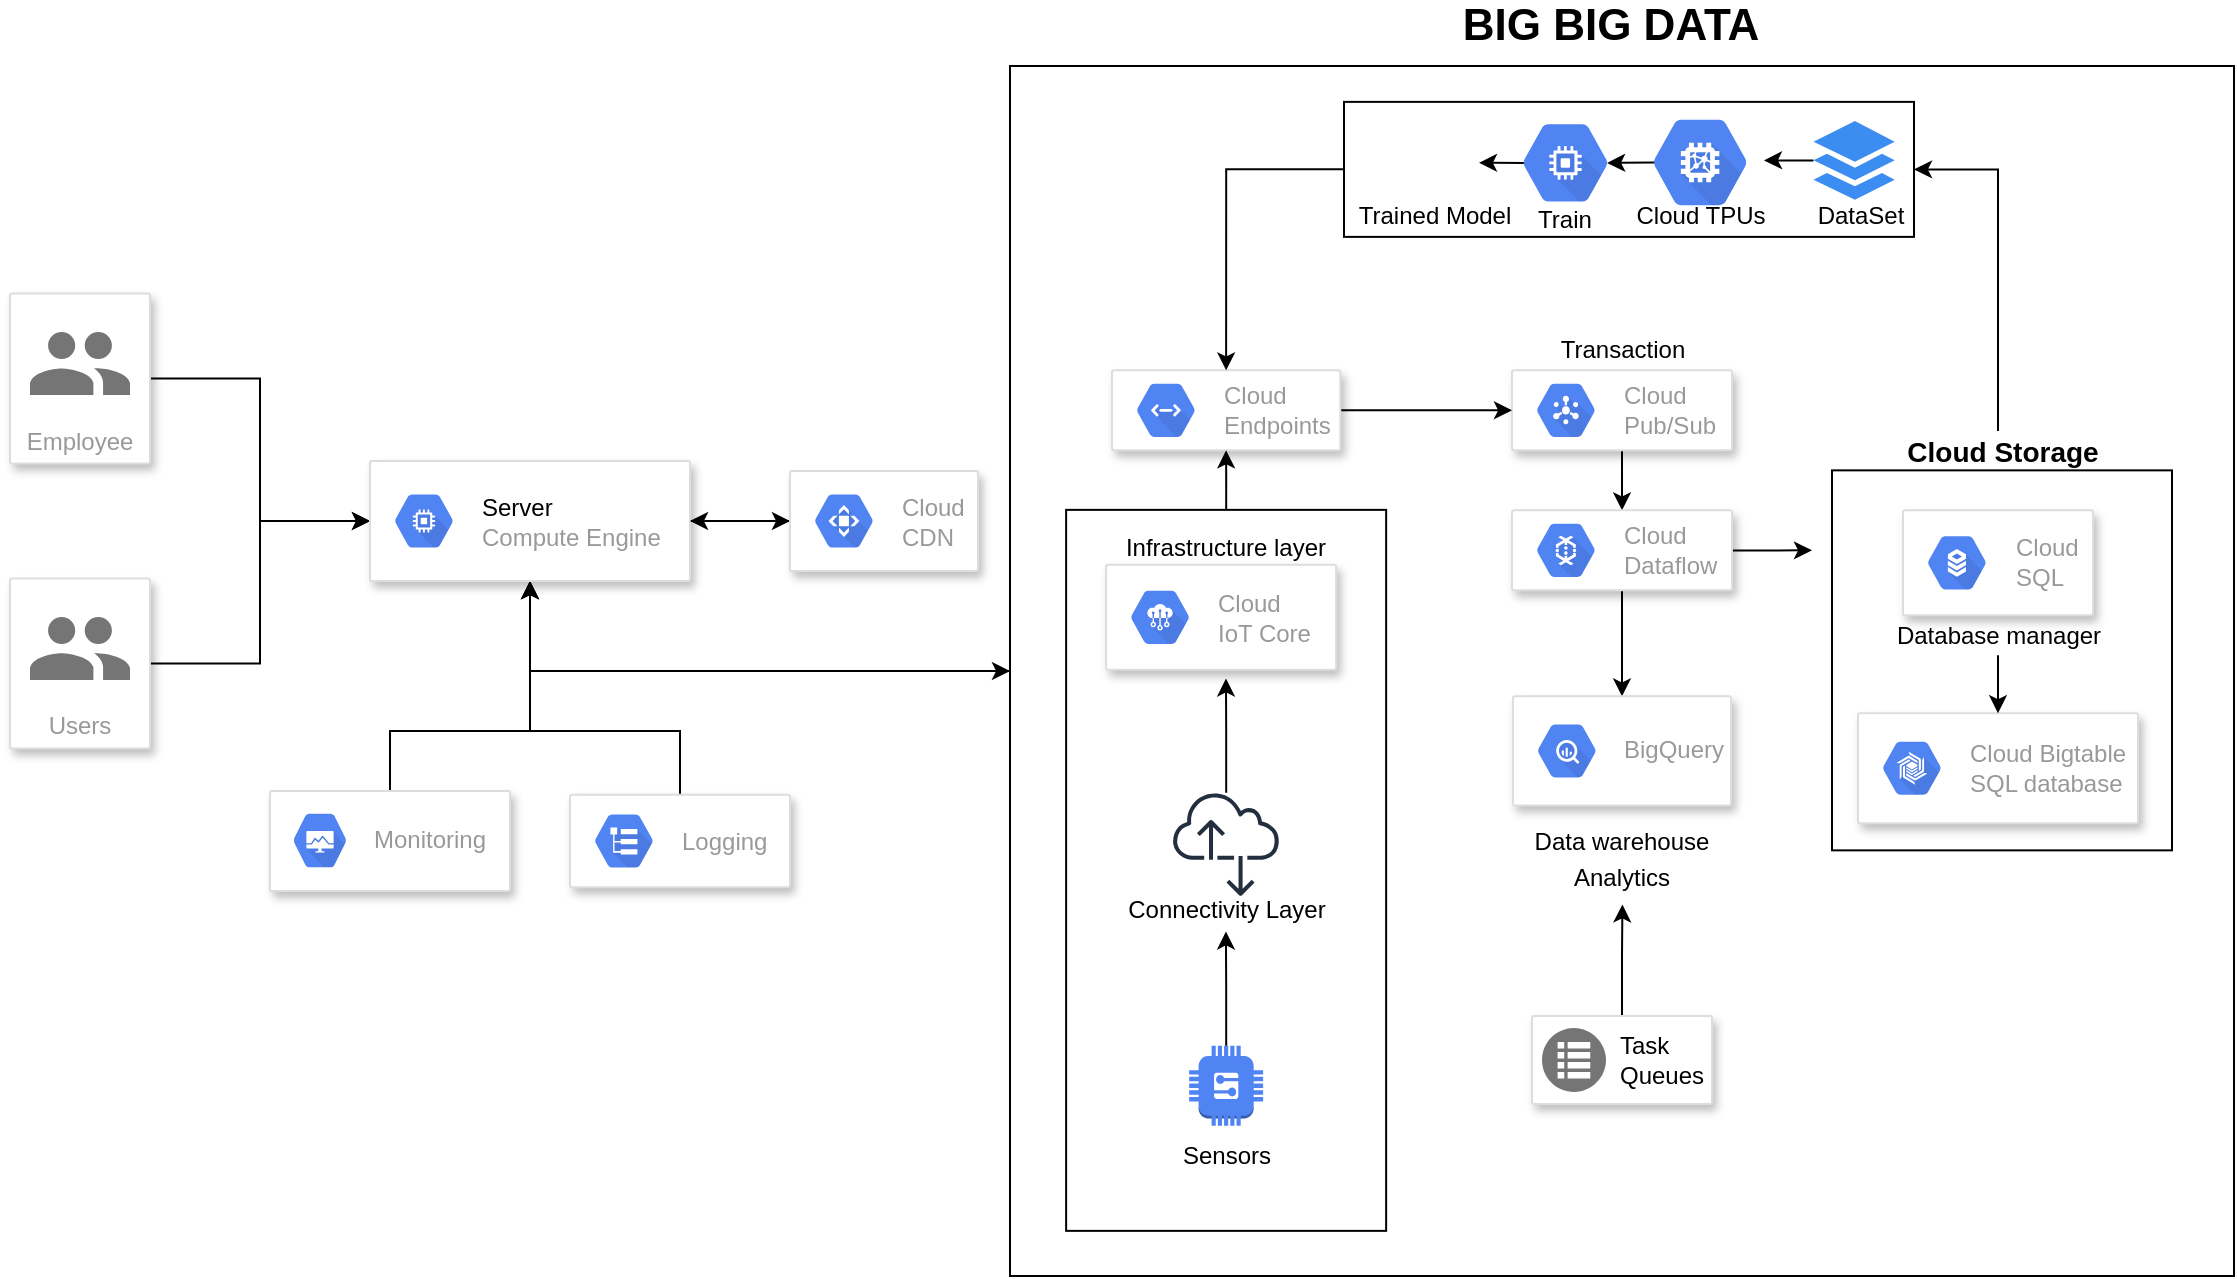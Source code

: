 <mxfile version="13.8.5" type="github" pages="7">
  <diagram id="_wl0WwHaKzkO5pxUgSWJ" name="Base Diagram">
    <mxGraphModel dx="3074" dy="838" grid="1" gridSize="10" guides="1" tooltips="1" connect="1" arrows="1" fold="1" page="1" pageScale="1" pageWidth="1654" pageHeight="1169" math="0" shadow="0">
      <root>
        <mxCell id="a7AItx5g36Uws3pTVjAX-0" />
        <mxCell id="a7AItx5g36Uws3pTVjAX-1" parent="a7AItx5g36Uws3pTVjAX-0" />
        <mxCell id="a7AItx5g36Uws3pTVjAX-2" style="edgeStyle=orthogonalEdgeStyle;rounded=0;orthogonalLoop=1;jettySize=auto;html=1;entryX=0.5;entryY=1;entryDx=0;entryDy=0;" parent="a7AItx5g36Uws3pTVjAX-1" source="a7AItx5g36Uws3pTVjAX-3" target="a7AItx5g36Uws3pTVjAX-77" edge="1">
          <mxGeometry relative="1" as="geometry" />
        </mxCell>
        <mxCell id="a7AItx5g36Uws3pTVjAX-3" value="" style="whiteSpace=wrap;html=1;fillColor=none;" parent="a7AItx5g36Uws3pTVjAX-1" vertex="1">
          <mxGeometry x="-870" y="290" width="612" height="605" as="geometry" />
        </mxCell>
        <mxCell id="a7AItx5g36Uws3pTVjAX-4" style="edgeStyle=orthogonalEdgeStyle;rounded=0;orthogonalLoop=1;jettySize=auto;html=1;entryX=0;entryY=0.5;entryDx=0;entryDy=0;" parent="a7AItx5g36Uws3pTVjAX-1" source="a7AItx5g36Uws3pTVjAX-5" target="a7AItx5g36Uws3pTVjAX-77" edge="1">
          <mxGeometry relative="1" as="geometry" />
        </mxCell>
        <mxCell id="a7AItx5g36Uws3pTVjAX-5" value="Users" style="strokeColor=#dddddd;shadow=1;strokeWidth=1;rounded=1;absoluteArcSize=1;arcSize=2;labelPosition=center;verticalLabelPosition=middle;align=center;verticalAlign=bottom;spacingLeft=0;fontColor=#999999;fontSize=12;whiteSpace=wrap;spacingBottom=2;" parent="a7AItx5g36Uws3pTVjAX-1" vertex="1">
          <mxGeometry x="-1370" y="546.22" width="70" height="85" as="geometry" />
        </mxCell>
        <mxCell id="a7AItx5g36Uws3pTVjAX-6" value="" style="dashed=0;connectable=0;html=1;fillColor=#757575;strokeColor=none;shape=mxgraph.gcp2.users;part=1;" parent="a7AItx5g36Uws3pTVjAX-5" vertex="1">
          <mxGeometry x="0.5" width="50" height="31.5" relative="1" as="geometry">
            <mxPoint x="-25" y="19.25" as="offset" />
          </mxGeometry>
        </mxCell>
        <mxCell id="a7AItx5g36Uws3pTVjAX-7" style="edgeStyle=orthogonalEdgeStyle;rounded=0;orthogonalLoop=1;jettySize=auto;html=1;" parent="a7AItx5g36Uws3pTVjAX-1" source="a7AItx5g36Uws3pTVjAX-8" target="a7AItx5g36Uws3pTVjAX-24" edge="1">
          <mxGeometry relative="1" as="geometry" />
        </mxCell>
        <mxCell id="a7AItx5g36Uws3pTVjAX-8" value="" style="strokeColor=#dddddd;shadow=1;strokeWidth=1;rounded=1;absoluteArcSize=1;arcSize=2;gradientColor=none;" parent="a7AItx5g36Uws3pTVjAX-1" vertex="1">
          <mxGeometry x="-619" y="442.18" width="110" height="40" as="geometry" />
        </mxCell>
        <mxCell id="a7AItx5g36Uws3pTVjAX-9" value="Cloud&#xa;Pub/Sub" style="dashed=0;connectable=0;html=1;fillColor=#5184F3;strokeColor=none;shape=mxgraph.gcp2.hexIcon;prIcon=cloud_pubsub;part=1;labelPosition=right;verticalLabelPosition=middle;align=left;verticalAlign=middle;spacingLeft=5;fontColor=#999999;fontSize=12;" parent="a7AItx5g36Uws3pTVjAX-8" vertex="1">
          <mxGeometry y="0.5" width="44" height="39" relative="1" as="geometry">
            <mxPoint x="5" y="-19.5" as="offset" />
          </mxGeometry>
        </mxCell>
        <mxCell id="a7AItx5g36Uws3pTVjAX-10" value="" style="strokeColor=#dddddd;shadow=1;strokeWidth=1;rounded=1;absoluteArcSize=1;arcSize=2;" parent="a7AItx5g36Uws3pTVjAX-1" vertex="1">
          <mxGeometry x="-446" y="613.59" width="140" height="55" as="geometry" />
        </mxCell>
        <mxCell id="a7AItx5g36Uws3pTVjAX-11" value="Cloud Bigtable&lt;br&gt;SQL database" style="dashed=0;connectable=0;html=1;fillColor=#5184F3;strokeColor=none;shape=mxgraph.gcp2.hexIcon;prIcon=cloud_bigtable;part=1;labelPosition=right;verticalLabelPosition=middle;align=left;verticalAlign=middle;spacingLeft=5;fontColor=#999999;fontSize=12;" parent="a7AItx5g36Uws3pTVjAX-10" vertex="1">
          <mxGeometry y="0.5" width="44" height="39" relative="1" as="geometry">
            <mxPoint x="5" y="-19.5" as="offset" />
          </mxGeometry>
        </mxCell>
        <mxCell id="a7AItx5g36Uws3pTVjAX-12" style="edgeStyle=orthogonalEdgeStyle;rounded=0;orthogonalLoop=1;jettySize=auto;html=1;entryX=0;entryY=0.5;entryDx=0;entryDy=0;" parent="a7AItx5g36Uws3pTVjAX-1" source="a7AItx5g36Uws3pTVjAX-13" target="a7AItx5g36Uws3pTVjAX-77" edge="1">
          <mxGeometry relative="1" as="geometry" />
        </mxCell>
        <mxCell id="a7AItx5g36Uws3pTVjAX-13" value="Employee" style="strokeColor=#dddddd;shadow=1;strokeWidth=1;rounded=1;absoluteArcSize=1;arcSize=2;labelPosition=center;verticalLabelPosition=middle;align=center;verticalAlign=bottom;spacingLeft=0;fontColor=#999999;fontSize=12;whiteSpace=wrap;spacingBottom=2;" parent="a7AItx5g36Uws3pTVjAX-1" vertex="1">
          <mxGeometry x="-1370" y="403.79" width="70" height="85" as="geometry" />
        </mxCell>
        <mxCell id="a7AItx5g36Uws3pTVjAX-14" value="" style="dashed=0;connectable=0;html=1;fillColor=#757575;strokeColor=none;shape=mxgraph.gcp2.users;part=1;" parent="a7AItx5g36Uws3pTVjAX-13" vertex="1">
          <mxGeometry x="0.5" width="50" height="31.5" relative="1" as="geometry">
            <mxPoint x="-25" y="19.25" as="offset" />
          </mxGeometry>
        </mxCell>
        <mxCell id="a7AItx5g36Uws3pTVjAX-15" value="" style="strokeColor=#dddddd;shadow=1;strokeWidth=1;rounded=1;absoluteArcSize=1;arcSize=2;" parent="a7AItx5g36Uws3pTVjAX-1" vertex="1">
          <mxGeometry x="-423.5" y="512.18" width="95" height="52.5" as="geometry" />
        </mxCell>
        <mxCell id="a7AItx5g36Uws3pTVjAX-16" value="Cloud&#xa;SQL" style="dashed=0;connectable=0;html=1;fillColor=#5184F3;strokeColor=none;shape=mxgraph.gcp2.hexIcon;prIcon=cloud_sql;part=1;labelPosition=right;verticalLabelPosition=middle;align=left;verticalAlign=middle;spacingLeft=5;fontColor=#999999;fontSize=12;" parent="a7AItx5g36Uws3pTVjAX-15" vertex="1">
          <mxGeometry y="0.5" width="44" height="39" relative="1" as="geometry">
            <mxPoint x="5" y="-19.5" as="offset" />
          </mxGeometry>
        </mxCell>
        <mxCell id="a7AItx5g36Uws3pTVjAX-17" style="edgeStyle=orthogonalEdgeStyle;rounded=0;orthogonalLoop=1;jettySize=auto;html=1;entryX=0;entryY=0.5;entryDx=0;entryDy=0;" parent="a7AItx5g36Uws3pTVjAX-1" source="a7AItx5g36Uws3pTVjAX-18" target="a7AItx5g36Uws3pTVjAX-8" edge="1">
          <mxGeometry relative="1" as="geometry" />
        </mxCell>
        <mxCell id="a7AItx5g36Uws3pTVjAX-18" value="" style="strokeColor=#dddddd;shadow=1;strokeWidth=1;rounded=1;absoluteArcSize=1;arcSize=2;" parent="a7AItx5g36Uws3pTVjAX-1" vertex="1">
          <mxGeometry x="-819" y="442.18" width="114.14" height="40" as="geometry" />
        </mxCell>
        <mxCell id="a7AItx5g36Uws3pTVjAX-19" value="Cloud&#xa;Endpoints" style="dashed=0;connectable=0;html=1;fillColor=#5184F3;strokeColor=none;shape=mxgraph.gcp2.hexIcon;prIcon=cloud_endpoints;part=1;labelPosition=right;verticalLabelPosition=middle;align=left;verticalAlign=middle;spacingLeft=5;fontColor=#999999;fontSize=12;" parent="a7AItx5g36Uws3pTVjAX-18" vertex="1">
          <mxGeometry y="0.5" width="44" height="39" relative="1" as="geometry">
            <mxPoint x="5" y="-19.5" as="offset" />
          </mxGeometry>
        </mxCell>
        <mxCell id="a7AItx5g36Uws3pTVjAX-20" style="edgeStyle=orthogonalEdgeStyle;rounded=0;orthogonalLoop=1;jettySize=auto;html=1;" parent="a7AItx5g36Uws3pTVjAX-1" source="a7AItx5g36Uws3pTVjAX-21" target="a7AItx5g36Uws3pTVjAX-10" edge="1">
          <mxGeometry relative="1" as="geometry" />
        </mxCell>
        <mxCell id="a7AItx5g36Uws3pTVjAX-21" value="Database manager" style="text;html=1;align=center;verticalAlign=middle;resizable=0;points=[];autosize=1;" parent="a7AItx5g36Uws3pTVjAX-1" vertex="1">
          <mxGeometry x="-436" y="564.68" width="120" height="20" as="geometry" />
        </mxCell>
        <mxCell id="a7AItx5g36Uws3pTVjAX-22" style="edgeStyle=orthogonalEdgeStyle;rounded=0;orthogonalLoop=1;jettySize=auto;html=1;entryX=0.5;entryY=0;entryDx=0;entryDy=0;" parent="a7AItx5g36Uws3pTVjAX-1" source="a7AItx5g36Uws3pTVjAX-24" target="a7AItx5g36Uws3pTVjAX-28" edge="1">
          <mxGeometry relative="1" as="geometry" />
        </mxCell>
        <mxCell id="a7AItx5g36Uws3pTVjAX-23" style="edgeStyle=orthogonalEdgeStyle;rounded=0;orthogonalLoop=1;jettySize=auto;html=1;" parent="a7AItx5g36Uws3pTVjAX-1" source="a7AItx5g36Uws3pTVjAX-24" edge="1">
          <mxGeometry relative="1" as="geometry">
            <mxPoint x="-469" y="532.18" as="targetPoint" />
          </mxGeometry>
        </mxCell>
        <mxCell id="a7AItx5g36Uws3pTVjAX-24" value="" style="strokeColor=#dddddd;shadow=1;strokeWidth=1;rounded=1;absoluteArcSize=1;arcSize=2;gradientColor=none;" parent="a7AItx5g36Uws3pTVjAX-1" vertex="1">
          <mxGeometry x="-619" y="512.18" width="110" height="40" as="geometry" />
        </mxCell>
        <mxCell id="a7AItx5g36Uws3pTVjAX-25" value="Cloud&#xa;Dataflow" style="dashed=0;connectable=0;html=1;fillColor=#5184F3;strokeColor=none;shape=mxgraph.gcp2.hexIcon;prIcon=cloud_dataflow;part=1;labelPosition=right;verticalLabelPosition=middle;align=left;verticalAlign=middle;spacingLeft=5;fontColor=#999999;fontSize=12;" parent="a7AItx5g36Uws3pTVjAX-24" vertex="1">
          <mxGeometry y="0.5" width="44" height="39" relative="1" as="geometry">
            <mxPoint x="5" y="-19.5" as="offset" />
          </mxGeometry>
        </mxCell>
        <mxCell id="a7AItx5g36Uws3pTVjAX-26" value="Transaction" style="text;html=1;align=center;verticalAlign=middle;resizable=0;points=[];autosize=1;" parent="a7AItx5g36Uws3pTVjAX-1" vertex="1">
          <mxGeometry x="-604" y="422.18" width="80" height="20" as="geometry" />
        </mxCell>
        <mxCell id="a7AItx5g36Uws3pTVjAX-27" value="" style="group" parent="a7AItx5g36Uws3pTVjAX-1" connectable="0" vertex="1">
          <mxGeometry x="-618.55" y="605.18" width="109.09" height="100" as="geometry" />
        </mxCell>
        <mxCell id="a7AItx5g36Uws3pTVjAX-28" value="" style="strokeColor=#dddddd;shadow=1;strokeWidth=1;rounded=1;absoluteArcSize=1;arcSize=2;" parent="a7AItx5g36Uws3pTVjAX-27" vertex="1">
          <mxGeometry width="109.09" height="54.545" as="geometry" />
        </mxCell>
        <mxCell id="a7AItx5g36Uws3pTVjAX-29" value="BigQuery" style="dashed=0;connectable=0;html=1;fillColor=#5184F3;strokeColor=none;shape=mxgraph.gcp2.hexIcon;prIcon=bigquery;part=1;labelPosition=right;verticalLabelPosition=middle;align=left;verticalAlign=middle;spacingLeft=5;fontColor=#999999;fontSize=12;" parent="a7AItx5g36Uws3pTVjAX-28" vertex="1">
          <mxGeometry y="0.5" width="44" height="39" relative="1" as="geometry">
            <mxPoint x="5" y="-19.5" as="offset" />
          </mxGeometry>
        </mxCell>
        <mxCell id="a7AItx5g36Uws3pTVjAX-30" value="Data warehouse" style="text;html=1;strokeColor=none;fillColor=none;align=center;verticalAlign=middle;whiteSpace=wrap;rounded=0;" parent="a7AItx5g36Uws3pTVjAX-27" vertex="1">
          <mxGeometry x="4.545" y="63.636" width="99.999" height="18.182" as="geometry" />
        </mxCell>
        <mxCell id="a7AItx5g36Uws3pTVjAX-31" value="Analytics" style="text;html=1;strokeColor=none;fillColor=none;align=center;verticalAlign=middle;whiteSpace=wrap;rounded=0;" parent="a7AItx5g36Uws3pTVjAX-27" vertex="1">
          <mxGeometry x="36.363" y="81.818" width="36.363" height="18.182" as="geometry" />
        </mxCell>
        <mxCell id="a7AItx5g36Uws3pTVjAX-32" value="" style="rounded=0;whiteSpace=wrap;html=1;fillColor=none;" parent="a7AItx5g36Uws3pTVjAX-1" vertex="1">
          <mxGeometry x="-459" y="492.18" width="170" height="190" as="geometry" />
        </mxCell>
        <mxCell id="a7AItx5g36Uws3pTVjAX-33" style="edgeStyle=orthogonalEdgeStyle;rounded=0;orthogonalLoop=1;jettySize=auto;html=1;entryX=1;entryY=0.5;entryDx=0;entryDy=0;" parent="a7AItx5g36Uws3pTVjAX-1" source="a7AItx5g36Uws3pTVjAX-34" target="a7AItx5g36Uws3pTVjAX-59" edge="1">
          <mxGeometry relative="1" as="geometry">
            <Array as="points">
              <mxPoint x="-376" y="342" />
            </Array>
          </mxGeometry>
        </mxCell>
        <mxCell id="a7AItx5g36Uws3pTVjAX-34" value="&lt;span style=&quot;font-weight: 700 ; font-size: 14px&quot;&gt;Cloud Storage&lt;/span&gt;" style="text;html=1;align=center;verticalAlign=middle;resizable=0;points=[];autosize=1;" parent="a7AItx5g36Uws3pTVjAX-1" vertex="1">
          <mxGeometry x="-429" y="472.5" width="110" height="20" as="geometry" />
        </mxCell>
        <mxCell id="a7AItx5g36Uws3pTVjAX-35" style="edgeStyle=orthogonalEdgeStyle;rounded=0;orthogonalLoop=1;jettySize=auto;html=1;" parent="a7AItx5g36Uws3pTVjAX-1" source="a7AItx5g36Uws3pTVjAX-36" target="a7AItx5g36Uws3pTVjAX-77" edge="1">
          <mxGeometry relative="1" as="geometry">
            <Array as="points">
              <mxPoint x="-1035" y="622.5" />
              <mxPoint x="-1110" y="622.5" />
            </Array>
          </mxGeometry>
        </mxCell>
        <mxCell id="a7AItx5g36Uws3pTVjAX-36" value="" style="strokeColor=#dddddd;shadow=1;strokeWidth=1;rounded=1;absoluteArcSize=1;arcSize=2;gradientColor=none;" parent="a7AItx5g36Uws3pTVjAX-1" vertex="1">
          <mxGeometry x="-1090" y="654.39" width="110" height="46.22" as="geometry" />
        </mxCell>
        <mxCell id="a7AItx5g36Uws3pTVjAX-37" value="Logging" style="dashed=0;connectable=0;html=1;fillColor=#5184F3;strokeColor=none;shape=mxgraph.gcp2.hexIcon;prIcon=logging;part=1;labelPosition=right;verticalLabelPosition=middle;align=left;verticalAlign=middle;spacingLeft=5;fontColor=#999999;fontSize=12;" parent="a7AItx5g36Uws3pTVjAX-36" vertex="1">
          <mxGeometry y="0.5" width="44" height="39" relative="1" as="geometry">
            <mxPoint x="5" y="-19.5" as="offset" />
          </mxGeometry>
        </mxCell>
        <mxCell id="a7AItx5g36Uws3pTVjAX-38" style="edgeStyle=orthogonalEdgeStyle;rounded=0;orthogonalLoop=1;jettySize=auto;html=1;" parent="a7AItx5g36Uws3pTVjAX-1" source="a7AItx5g36Uws3pTVjAX-39" target="a7AItx5g36Uws3pTVjAX-77" edge="1">
          <mxGeometry relative="1" as="geometry">
            <Array as="points">
              <mxPoint x="-1180" y="622.5" />
              <mxPoint x="-1110" y="622.5" />
            </Array>
          </mxGeometry>
        </mxCell>
        <mxCell id="a7AItx5g36Uws3pTVjAX-39" value="" style="strokeColor=#dddddd;shadow=1;strokeWidth=1;rounded=1;absoluteArcSize=1;arcSize=2;gradientColor=none;" parent="a7AItx5g36Uws3pTVjAX-1" vertex="1">
          <mxGeometry x="-1240" y="652.5" width="120" height="50" as="geometry" />
        </mxCell>
        <mxCell id="a7AItx5g36Uws3pTVjAX-40" value="Monitoring" style="dashed=0;connectable=0;html=1;fillColor=#5184F3;strokeColor=none;shape=mxgraph.gcp2.hexIcon;prIcon=cloud_deployment_manager;part=1;labelPosition=right;verticalLabelPosition=middle;align=left;verticalAlign=middle;spacingLeft=5;fontColor=#999999;fontSize=12;" parent="a7AItx5g36Uws3pTVjAX-39" vertex="1">
          <mxGeometry y="0.5" width="40" height="39.5" relative="1" as="geometry">
            <mxPoint x="5" y="-20" as="offset" />
          </mxGeometry>
        </mxCell>
        <mxCell id="a7AItx5g36Uws3pTVjAX-41" style="edgeStyle=orthogonalEdgeStyle;rounded=0;orthogonalLoop=1;jettySize=auto;html=1;entryX=0.5;entryY=0;entryDx=0;entryDy=0;" parent="a7AItx5g36Uws3pTVjAX-1" source="a7AItx5g36Uws3pTVjAX-59" target="a7AItx5g36Uws3pTVjAX-18" edge="1">
          <mxGeometry relative="1" as="geometry" />
        </mxCell>
        <mxCell id="a7AItx5g36Uws3pTVjAX-42" value="" style="group" parent="a7AItx5g36Uws3pTVjAX-1" vertex="1" connectable="0">
          <mxGeometry x="-841.93" y="511.93" width="160" height="360.5" as="geometry" />
        </mxCell>
        <mxCell id="a7AItx5g36Uws3pTVjAX-43" value="" style="rounded=0;whiteSpace=wrap;html=1;strokeColor=#000000;fillColor=none;" parent="a7AItx5g36Uws3pTVjAX-42" vertex="1">
          <mxGeometry width="160" height="360.5" as="geometry" />
        </mxCell>
        <mxCell id="a7AItx5g36Uws3pTVjAX-44" value="" style="group" parent="a7AItx5g36Uws3pTVjAX-42" connectable="0" vertex="1">
          <mxGeometry y="10" width="150" height="70" as="geometry" />
        </mxCell>
        <mxCell id="a7AItx5g36Uws3pTVjAX-45" value="" style="strokeColor=#dddddd;shadow=1;strokeWidth=1;rounded=1;absoluteArcSize=1;arcSize=2;glass=0;" parent="a7AItx5g36Uws3pTVjAX-44" vertex="1">
          <mxGeometry x="20" y="17.5" width="115" height="52.5" as="geometry" />
        </mxCell>
        <mxCell id="a7AItx5g36Uws3pTVjAX-46" value="Cloud&#xa;IoT Core" style="dashed=0;connectable=0;html=1;fillColor=#5184F3;strokeColor=none;shape=mxgraph.gcp2.hexIcon;prIcon=cloud_iot_core;part=1;labelPosition=right;verticalLabelPosition=middle;align=left;verticalAlign=middle;spacingLeft=5;fontColor=#999999;fontSize=12;" parent="a7AItx5g36Uws3pTVjAX-45" vertex="1">
          <mxGeometry y="0.5" width="44" height="39" relative="1" as="geometry">
            <mxPoint x="5" y="-19.5" as="offset" />
          </mxGeometry>
        </mxCell>
        <mxCell id="a7AItx5g36Uws3pTVjAX-48" value="" style="outlineConnect=0;dashed=0;verticalLabelPosition=bottom;verticalAlign=top;align=center;html=1;shape=mxgraph.aws3.generic;gradientColor=none;fillColor=#5184F3;" parent="a7AItx5g36Uws3pTVjAX-42" vertex="1">
          <mxGeometry x="61.5" y="268" width="37" height="40" as="geometry" />
        </mxCell>
        <mxCell id="a7AItx5g36Uws3pTVjAX-49" value="Sensors" style="text;html=1;align=center;verticalAlign=middle;resizable=0;points=[];autosize=1;" parent="a7AItx5g36Uws3pTVjAX-42" vertex="1">
          <mxGeometry x="50" y="313" width="60" height="20" as="geometry" />
        </mxCell>
        <mxCell id="a7AItx5g36Uws3pTVjAX-50" style="edgeStyle=orthogonalEdgeStyle;rounded=0;orthogonalLoop=1;jettySize=auto;html=1;entryX=0.521;entryY=1.082;entryDx=0;entryDy=0;entryPerimeter=0;" parent="a7AItx5g36Uws3pTVjAX-42" source="a7AItx5g36Uws3pTVjAX-51" target="a7AItx5g36Uws3pTVjAX-45" edge="1">
          <mxGeometry relative="1" as="geometry" />
        </mxCell>
        <mxCell id="a7AItx5g36Uws3pTVjAX-51" value="" style="outlineConnect=0;fontColor=#232F3E;gradientColor=none;fillColor=#232F3E;strokeColor=none;dashed=0;verticalLabelPosition=bottom;verticalAlign=top;align=center;html=1;fontSize=12;fontStyle=0;aspect=fixed;pointerEvents=1;shape=mxgraph.aws4.internet_alt2;" parent="a7AItx5g36Uws3pTVjAX-42" vertex="1">
          <mxGeometry x="53.2" y="140.43" width="53.59" height="53.59" as="geometry" />
        </mxCell>
        <mxCell id="a7AItx5g36Uws3pTVjAX-52" value="Connectivity Layer" style="text;html=1;align=center;verticalAlign=middle;resizable=0;points=[];autosize=1;" parent="a7AItx5g36Uws3pTVjAX-42" vertex="1">
          <mxGeometry x="25" y="190.18" width="110" height="20" as="geometry" />
        </mxCell>
        <mxCell id="a7AItx5g36Uws3pTVjAX-53" style="edgeStyle=orthogonalEdgeStyle;rounded=0;orthogonalLoop=1;jettySize=auto;html=1;entryX=0.499;entryY=1.031;entryDx=0;entryDy=0;entryPerimeter=0;" parent="a7AItx5g36Uws3pTVjAX-42" source="a7AItx5g36Uws3pTVjAX-48" target="a7AItx5g36Uws3pTVjAX-52" edge="1">
          <mxGeometry relative="1" as="geometry" />
        </mxCell>
        <mxCell id="a7AItx5g36Uws3pTVjAX-47" value="Infrastructure layer" style="text;html=1;strokeColor=none;fillColor=none;align=center;verticalAlign=middle;whiteSpace=wrap;rounded=0;" parent="a7AItx5g36Uws3pTVjAX-42" vertex="1">
          <mxGeometry x="25" y="10" width="110" height="17.5" as="geometry" />
        </mxCell>
        <mxCell id="a7AItx5g36Uws3pTVjAX-54" style="edgeStyle=orthogonalEdgeStyle;rounded=0;orthogonalLoop=1;jettySize=auto;html=1;entryX=0.5;entryY=1;entryDx=0;entryDy=0;" parent="a7AItx5g36Uws3pTVjAX-1" source="a7AItx5g36Uws3pTVjAX-43" target="a7AItx5g36Uws3pTVjAX-18" edge="1">
          <mxGeometry relative="1" as="geometry" />
        </mxCell>
        <mxCell id="a7AItx5g36Uws3pTVjAX-55" value="&lt;font style=&quot;font-size: 22px&quot;&gt;&lt;b&gt;BIG BIG DATA&lt;/b&gt;&lt;/font&gt;" style="text;html=1;align=center;verticalAlign=middle;resizable=0;points=[];autosize=1;" parent="a7AItx5g36Uws3pTVjAX-1" vertex="1">
          <mxGeometry x="-649.51" y="260" width="160" height="20" as="geometry" />
        </mxCell>
        <mxCell id="a7AItx5g36Uws3pTVjAX-56" style="edgeStyle=orthogonalEdgeStyle;rounded=0;orthogonalLoop=1;jettySize=auto;html=1;entryX=0.506;entryY=1.221;entryDx=0;entryDy=0;entryPerimeter=0;" parent="a7AItx5g36Uws3pTVjAX-1" source="a7AItx5g36Uws3pTVjAX-57" target="a7AItx5g36Uws3pTVjAX-31" edge="1">
          <mxGeometry relative="1" as="geometry" />
        </mxCell>
        <mxCell id="a7AItx5g36Uws3pTVjAX-57" value="" style="strokeColor=#dddddd;shadow=1;strokeWidth=1;rounded=1;absoluteArcSize=1;arcSize=2;gradientColor=none;" parent="a7AItx5g36Uws3pTVjAX-1" vertex="1">
          <mxGeometry x="-609" y="765" width="90" height="44" as="geometry" />
        </mxCell>
        <mxCell id="a7AItx5g36Uws3pTVjAX-58" value="Task&#xa;Queues" style="dashed=0;connectable=0;html=1;fillColor=#757575;strokeColor=none;shape=mxgraph.gcp2.task_queues;part=1;labelPosition=right;verticalLabelPosition=middle;align=left;verticalAlign=middle;spacingLeft=5;fontSize=12;" parent="a7AItx5g36Uws3pTVjAX-57" vertex="1">
          <mxGeometry y="0.5" width="32" height="32" relative="1" as="geometry">
            <mxPoint x="5" y="-16" as="offset" />
          </mxGeometry>
        </mxCell>
        <mxCell id="a7AItx5g36Uws3pTVjAX-59" value="" style="rounded=0;whiteSpace=wrap;html=1;strokeColor=#000000;fillColor=none;" parent="a7AItx5g36Uws3pTVjAX-1" vertex="1">
          <mxGeometry x="-703" y="307.94" width="285" height="67.5" as="geometry" />
        </mxCell>
        <mxCell id="a7AItx5g36Uws3pTVjAX-60" value="" style="group" parent="a7AItx5g36Uws3pTVjAX-1" vertex="1" connectable="0">
          <mxGeometry x="-693.25" y="315.335" width="120.252" height="62.002" as="geometry" />
        </mxCell>
        <mxCell id="a7AItx5g36Uws3pTVjAX-61" value="" style="shape=image;html=1;verticalAlign=top;verticalLabelPosition=bottom;labelBackgroundColor=#ffffff;imageAspect=0;aspect=fixed;image=https://cdn2.iconfinder.com/data/icons/free-3d-printer-icon-set/128/Model.png" parent="a7AItx5g36Uws3pTVjAX-60" vertex="1">
          <mxGeometry x="12.75" width="42" height="42" as="geometry" />
        </mxCell>
        <mxCell id="a7AItx5g36Uws3pTVjAX-62" value="Train" style="text;html=1;align=center;verticalAlign=middle;resizable=0;points=[];autosize=1;" parent="a7AItx5g36Uws3pTVjAX-60" vertex="1">
          <mxGeometry x="80.252" y="42.002" width="40" height="20" as="geometry" />
        </mxCell>
        <mxCell id="a7AItx5g36Uws3pTVjAX-63" value="" style="group" parent="a7AItx5g36Uws3pTVjAX-1" vertex="1" connectable="0">
          <mxGeometry x="-468.25" y="317.503" width="52.798" height="67.5" as="geometry" />
        </mxCell>
        <mxCell id="a7AItx5g36Uws3pTVjAX-64" value="" style="html=1;aspect=fixed;strokeColor=none;shadow=0;align=center;verticalAlign=top;fillColor=#3B8DF1;shape=mxgraph.gcp2.files;rounded=0;sketch=0;" parent="a7AItx5g36Uws3pTVjAX-63" vertex="1">
          <mxGeometry width="40.596" height="39.375" as="geometry" />
        </mxCell>
        <mxCell id="a7AItx5g36Uws3pTVjAX-65" value="" style="group" parent="a7AItx5g36Uws3pTVjAX-1" vertex="1" connectable="0">
          <mxGeometry x="-560.253" y="306.898" width="70.748" height="63.105" as="geometry" />
        </mxCell>
        <mxCell id="a7AItx5g36Uws3pTVjAX-66" value="" style="html=1;fillColor=#5184F3;strokeColor=none;verticalAlign=top;labelPosition=center;verticalLabelPosition=bottom;align=center;spacingTop=-6;fontSize=11;fontStyle=1;fontColor=#999999;shape=mxgraph.gcp2.hexIcon;prIcon=cloud_tpu;rounded=0;sketch=0;" parent="a7AItx5g36Uws3pTVjAX-65" vertex="1">
          <mxGeometry width="70.748" height="62.708" as="geometry" />
        </mxCell>
        <mxCell id="a7AItx5g36Uws3pTVjAX-67" value="" style="group" parent="a7AItx5g36Uws3pTVjAX-1" vertex="1" connectable="0">
          <mxGeometry x="-624.25" y="310.085" width="63.998" height="60" as="geometry" />
        </mxCell>
        <mxCell id="a7AItx5g36Uws3pTVjAX-68" value="" style="html=1;fillColor=#5184F3;strokeColor=none;verticalAlign=top;labelPosition=center;verticalLabelPosition=bottom;align=center;spacingTop=-6;fontSize=11;fontStyle=1;fontColor=#999999;shape=mxgraph.gcp2.hexIcon;prIcon=compute_engine;rounded=0;sketch=0;" parent="a7AItx5g36Uws3pTVjAX-67" vertex="1">
          <mxGeometry width="63.998" height="56.727" as="geometry" />
        </mxCell>
        <mxCell id="a7AItx5g36Uws3pTVjAX-69" style="edgeStyle=orthogonalEdgeStyle;rounded=0;orthogonalLoop=1;jettySize=auto;html=1;" parent="a7AItx5g36Uws3pTVjAX-1" source="a7AItx5g36Uws3pTVjAX-64" edge="1">
          <mxGeometry x="-619" y="275" as="geometry">
            <mxPoint x="-493" y="337.273" as="targetPoint" />
          </mxGeometry>
        </mxCell>
        <mxCell id="a7AItx5g36Uws3pTVjAX-70" value="" style="endArrow=classic;html=1;entryX=0.825;entryY=0.5;entryDx=0;entryDy=0;entryPerimeter=0;exitX=0.175;exitY=0.5;exitDx=0;exitDy=0;exitPerimeter=0;" parent="a7AItx5g36Uws3pTVjAX-1" source="a7AItx5g36Uws3pTVjAX-66" target="a7AItx5g36Uws3pTVjAX-68" edge="1">
          <mxGeometry x="-619" y="275" width="50" height="50" as="geometry">
            <mxPoint x="-545.5" y="337.94" as="sourcePoint" />
            <mxPoint x="-508" y="300.44" as="targetPoint" />
          </mxGeometry>
        </mxCell>
        <mxCell id="a7AItx5g36Uws3pTVjAX-71" style="edgeStyle=orthogonalEdgeStyle;rounded=0;orthogonalLoop=1;jettySize=auto;html=1;exitX=0.175;exitY=0.5;exitDx=0;exitDy=0;exitPerimeter=0;" parent="a7AItx5g36Uws3pTVjAX-1" source="a7AItx5g36Uws3pTVjAX-68" edge="1">
          <mxGeometry x="-619" y="275" as="geometry">
            <mxPoint x="-635.5" y="338.297" as="targetPoint" />
          </mxGeometry>
        </mxCell>
        <mxCell id="a7AItx5g36Uws3pTVjAX-72" value="Cloud TPUs" style="text;html=1;align=center;verticalAlign=middle;resizable=0;points=[];autosize=1;" parent="a7AItx5g36Uws3pTVjAX-1" vertex="1">
          <mxGeometry x="-564.877" y="355.436" width="80" height="20" as="geometry" />
        </mxCell>
        <mxCell id="a7AItx5g36Uws3pTVjAX-73" value="Trained Model" style="text;html=1;align=center;verticalAlign=middle;resizable=0;points=[];autosize=1;" parent="a7AItx5g36Uws3pTVjAX-1" vertex="1">
          <mxGeometry x="-703" y="355.435" width="90" height="20" as="geometry" />
        </mxCell>
        <mxCell id="a7AItx5g36Uws3pTVjAX-74" value="DataSet" style="text;html=1;resizable=0;autosize=1;align=center;verticalAlign=middle;points=[];fillColor=none;strokeColor=none;rounded=0;" parent="a7AItx5g36Uws3pTVjAX-1" vertex="1">
          <mxGeometry x="-475.45" y="355.44" width="60" height="20" as="geometry" />
        </mxCell>
        <mxCell id="a7AItx5g36Uws3pTVjAX-75" style="edgeStyle=orthogonalEdgeStyle;rounded=0;orthogonalLoop=1;jettySize=auto;html=1;" parent="a7AItx5g36Uws3pTVjAX-1" source="a7AItx5g36Uws3pTVjAX-77" target="a7AItx5g36Uws3pTVjAX-80" edge="1">
          <mxGeometry relative="1" as="geometry" />
        </mxCell>
        <mxCell id="a7AItx5g36Uws3pTVjAX-76" style="edgeStyle=orthogonalEdgeStyle;rounded=0;orthogonalLoop=1;jettySize=auto;html=1;entryX=0;entryY=0.5;entryDx=0;entryDy=0;exitX=0.5;exitY=1;exitDx=0;exitDy=0;" parent="a7AItx5g36Uws3pTVjAX-1" source="a7AItx5g36Uws3pTVjAX-77" target="a7AItx5g36Uws3pTVjAX-3" edge="1">
          <mxGeometry relative="1" as="geometry" />
        </mxCell>
        <mxCell id="a7AItx5g36Uws3pTVjAX-77" value="" style="strokeColor=#dddddd;shadow=1;strokeWidth=1;rounded=1;absoluteArcSize=1;arcSize=2;" parent="a7AItx5g36Uws3pTVjAX-1" vertex="1">
          <mxGeometry x="-1190" y="487.5" width="160" height="60" as="geometry" />
        </mxCell>
        <mxCell id="a7AItx5g36Uws3pTVjAX-78" value="&lt;font color=&quot;#000000&quot;&gt;Server&lt;br&gt;&lt;/font&gt;Compute Engine" style="dashed=0;connectable=0;html=1;fillColor=#5184F3;strokeColor=none;shape=mxgraph.gcp2.hexIcon;prIcon=compute_engine;part=1;labelPosition=right;verticalLabelPosition=middle;align=left;verticalAlign=middle;spacingLeft=5;fontColor=#999999;fontSize=12;" parent="a7AItx5g36Uws3pTVjAX-77" vertex="1">
          <mxGeometry y="0.5" width="44" height="39" relative="1" as="geometry">
            <mxPoint x="5" y="-19.5" as="offset" />
          </mxGeometry>
        </mxCell>
        <mxCell id="a7AItx5g36Uws3pTVjAX-79" style="edgeStyle=orthogonalEdgeStyle;rounded=0;orthogonalLoop=1;jettySize=auto;html=1;entryX=1;entryY=0.5;entryDx=0;entryDy=0;" parent="a7AItx5g36Uws3pTVjAX-1" source="a7AItx5g36Uws3pTVjAX-80" target="a7AItx5g36Uws3pTVjAX-77" edge="1">
          <mxGeometry relative="1" as="geometry" />
        </mxCell>
        <mxCell id="a7AItx5g36Uws3pTVjAX-80" value="" style="strokeColor=#dddddd;shadow=1;strokeWidth=1;rounded=1;absoluteArcSize=1;arcSize=2;gradientColor=none;" parent="a7AItx5g36Uws3pTVjAX-1" vertex="1">
          <mxGeometry x="-980" y="492.5" width="94" height="50" as="geometry" />
        </mxCell>
        <mxCell id="a7AItx5g36Uws3pTVjAX-81" value="Cloud &#xa;CDN" style="dashed=0;connectable=0;html=1;fillColor=#5184F3;strokeColor=none;shape=mxgraph.gcp2.hexIcon;prIcon=cloud_cdn;part=1;labelPosition=right;verticalLabelPosition=middle;align=left;verticalAlign=middle;spacingLeft=5;fontColor=#999999;fontSize=12;" parent="a7AItx5g36Uws3pTVjAX-80" vertex="1">
          <mxGeometry y="0.5" width="44" height="39" relative="1" as="geometry">
            <mxPoint x="5" y="-19.5" as="offset" />
          </mxGeometry>
        </mxCell>
      </root>
    </mxGraphModel>
  </diagram>
  <diagram id="lf8uKZScuawOQieSAxtA" name="loic">
    <mxGraphModel dx="3996" dy="399" grid="0" gridSize="10" guides="0" tooltips="1" connect="1" arrows="1" fold="1" page="1" pageScale="1" pageWidth="1654" pageHeight="1169" math="0" shadow="0">
      <root>
        <mxCell id="0" />
        <mxCell id="1" parent="0" />
        <mxCell id="n0e-cmJ6mSroYgBT94Sp-116" value="" style="shadow=0;fontSize=14;align=left;spacing=10;9E9E9E;verticalAlign=top;spacingTop=-4;fontStyle=0;spacingLeft=40;html=1;rounded=0;container=0;strokeWidth=1;fillColor=#FAFAFA;strokeColor=#CCCCCC;" vertex="1" parent="1">
          <mxGeometry x="-2562" y="84.0" width="1120" height="490" as="geometry" />
        </mxCell>
        <mxCell id="n0e-cmJ6mSroYgBT94Sp-121" value="&lt;span style=&quot;font-size: 13px&quot;&gt;Ingest&lt;/span&gt;" style="points=[[0,0,0],[0.25,0,0],[0.5,0,0],[0.75,0,0],[1,0,0],[1,0.25,0],[1,0.5,0],[1,0.75,0],[1,1,0],[0.75,1,0],[0.5,1,0],[0.25,1,0],[0,1,0],[0,0.75,0],[0,0.5,0],[0,0.25,0]];rounded=0;absoluteArcSize=1;arcSize=2;html=1;strokeColor=none;gradientColor=none;shadow=0;dashed=0;fontSize=12;fontColor=#9E9E9E;align=left;verticalAlign=top;spacing=10;spacingTop=-4;fillColor=#C6F3FE;" vertex="1" parent="1">
          <mxGeometry x="-2529" y="237" width="140" height="216" as="geometry" />
        </mxCell>
        <mxCell id="n0e-cmJ6mSroYgBT94Sp-31" value="" style="rounded=0;whiteSpace=wrap;html=1;fillColor=none;dashed=1;" vertex="1" parent="1">
          <mxGeometry x="-459" y="492.18" width="170" height="190" as="geometry" />
        </mxCell>
        <mxCell id="G5-KeW05Pfirsokx7X0A-1" style="edgeStyle=orthogonalEdgeStyle;rounded=0;orthogonalLoop=1;jettySize=auto;html=1;" parent="1" source="G5-KeW05Pfirsokx7X0A-2" target="G5-KeW05Pfirsokx7X0A-6" edge="1">
          <mxGeometry relative="1" as="geometry" />
        </mxCell>
        <mxCell id="G5-KeW05Pfirsokx7X0A-2" value="" style="html=1;aspect=fixed;strokeColor=none;shadow=0;align=center;verticalAlign=top;fillColor=#3B8DF1;shape=mxgraph.gcp2.files;rounded=0;sketch=0;" parent="1" vertex="1">
          <mxGeometry x="430" y="1700.25" width="61.86" height="60" as="geometry" />
        </mxCell>
        <mxCell id="G5-KeW05Pfirsokx7X0A-3" style="edgeStyle=orthogonalEdgeStyle;rounded=0;orthogonalLoop=1;jettySize=auto;html=1;" parent="1" source="G5-KeW05Pfirsokx7X0A-4" target="G5-KeW05Pfirsokx7X0A-13" edge="1">
          <mxGeometry relative="1" as="geometry" />
        </mxCell>
        <mxCell id="G5-KeW05Pfirsokx7X0A-4" value="Cloud TPUs" style="text;html=1;align=center;verticalAlign=middle;resizable=0;points=[];autosize=1;" parent="1" vertex="1">
          <mxGeometry x="561" y="1771" width="80" height="20" as="geometry" />
        </mxCell>
        <mxCell id="G5-KeW05Pfirsokx7X0A-5" value="DataSet" style="text;html=1;align=center;verticalAlign=middle;resizable=0;points=[];autosize=1;" parent="1" vertex="1">
          <mxGeometry x="430.93" y="1760.25" width="60" height="20" as="geometry" />
        </mxCell>
        <mxCell id="G5-KeW05Pfirsokx7X0A-6" value="" style="html=1;fillColor=#5184F3;strokeColor=none;verticalAlign=top;labelPosition=center;verticalLabelPosition=bottom;align=center;spacingTop=-6;fontSize=11;fontStyle=1;fontColor=#999999;shape=mxgraph.gcp2.hexIcon;prIcon=cloud_tpu;rounded=0;sketch=0;" parent="1" vertex="1">
          <mxGeometry x="533.15" y="1671" width="133.69" height="118.5" as="geometry" />
        </mxCell>
        <mxCell id="G5-KeW05Pfirsokx7X0A-7" value="API" style="text;html=1;align=center;verticalAlign=middle;resizable=0;points=[];autosize=1;" parent="1" vertex="1">
          <mxGeometry x="586" y="1593.68" width="30" height="20" as="geometry" />
        </mxCell>
        <mxCell id="G5-KeW05Pfirsokx7X0A-8" value="" style="html=1;fillColor=#5184F3;strokeColor=none;verticalAlign=top;labelPosition=center;verticalLabelPosition=bottom;align=center;spacingTop=-6;fontSize=11;fontStyle=1;fontColor=#999999;shape=mxgraph.gcp2.hexIcon;prIcon=cloud_apis" parent="1" vertex="1">
          <mxGeometry x="529" y="1487.82" width="142" height="125.86" as="geometry" />
        </mxCell>
        <mxCell id="G5-KeW05Pfirsokx7X0A-9" style="edgeStyle=orthogonalEdgeStyle;rounded=0;orthogonalLoop=1;jettySize=auto;html=1;" parent="1" source="G5-KeW05Pfirsokx7X0A-10" target="G5-KeW05Pfirsokx7X0A-8" edge="1">
          <mxGeometry relative="1" as="geometry">
            <Array as="points">
              <mxPoint x="730" y="1640" />
              <mxPoint x="601" y="1640" />
            </Array>
          </mxGeometry>
        </mxCell>
        <mxCell id="G5-KeW05Pfirsokx7X0A-10" value="" style="shape=image;html=1;verticalAlign=top;verticalLabelPosition=bottom;labelBackgroundColor=#ffffff;imageAspect=0;aspect=fixed;image=https://cdn2.iconfinder.com/data/icons/free-3d-printer-icon-set/128/Model.png" parent="1" vertex="1">
          <mxGeometry x="695" y="1695" width="70" height="70" as="geometry" />
        </mxCell>
        <mxCell id="G5-KeW05Pfirsokx7X0A-11" value="Trained Models" style="text;html=1;align=center;verticalAlign=middle;resizable=0;points=[];autosize=1;" parent="1" vertex="1">
          <mxGeometry x="680" y="1765" width="100" height="20" as="geometry" />
        </mxCell>
        <mxCell id="G5-KeW05Pfirsokx7X0A-12" style="edgeStyle=orthogonalEdgeStyle;rounded=0;orthogonalLoop=1;jettySize=auto;html=1;" parent="1" source="G5-KeW05Pfirsokx7X0A-13" target="G5-KeW05Pfirsokx7X0A-11" edge="1">
          <mxGeometry relative="1" as="geometry" />
        </mxCell>
        <mxCell id="G5-KeW05Pfirsokx7X0A-13" value="" style="html=1;fillColor=#5184F3;strokeColor=none;verticalAlign=top;labelPosition=center;verticalLabelPosition=bottom;align=center;spacingTop=-6;fontSize=11;fontStyle=1;fontColor=#999999;shape=mxgraph.gcp2.hexIcon;prIcon=compute_engine;rounded=0;sketch=0;" parent="1" vertex="1">
          <mxGeometry x="553" y="1830" width="96" height="85.09" as="geometry" />
        </mxCell>
        <mxCell id="G5-KeW05Pfirsokx7X0A-14" value="Train" style="text;html=1;align=center;verticalAlign=middle;resizable=0;points=[];autosize=1;" parent="1" vertex="1">
          <mxGeometry x="580" y="1900" width="40" height="20" as="geometry" />
        </mxCell>
        <mxCell id="WmSDPCFJSahnHVnhggzV-1" value="&lt;font style=&quot;font-size: 15px&quot;&gt;Google Cloud TPU Service&lt;/font&gt;" style="text;html=1;align=center;verticalAlign=middle;resizable=0;points=[];autosize=1;" parent="1" vertex="1">
          <mxGeometry x="501" y="1665" width="200" height="20" as="geometry" />
        </mxCell>
        <mxCell id="WmSDPCFJSahnHVnhggzV-2" value="The training process will take part in the cloud and&lt;br&gt;will be processed by google cloud TPUs (Tensor Processing Unit)" style="text;html=1;align=center;verticalAlign=middle;resizable=0;points=[];autosize=1;" parent="1" vertex="1">
          <mxGeometry x="420" y="1920" width="360" height="30" as="geometry" />
        </mxCell>
        <mxCell id="WmSDPCFJSahnHVnhggzV-3" value="The result of the training will be a model&lt;br&gt;which is more or less an algorithm" style="text;html=1;align=center;verticalAlign=middle;resizable=0;points=[];autosize=1;" parent="1" vertex="1">
          <mxGeometry x="780" y="1715" width="230" height="30" as="geometry" />
        </mxCell>
        <mxCell id="n0e-cmJ6mSroYgBT94Sp-2" value="" style="whiteSpace=wrap;html=1;fillColor=none;" vertex="1" parent="1">
          <mxGeometry x="-870" y="280" width="612" height="615" as="geometry" />
        </mxCell>
        <mxCell id="n0e-cmJ6mSroYgBT94Sp-3" style="edgeStyle=orthogonalEdgeStyle;rounded=0;orthogonalLoop=1;jettySize=auto;html=1;entryX=0;entryY=0.5;entryDx=0;entryDy=0;" edge="1" parent="1" source="n0e-cmJ6mSroYgBT94Sp-4" target="n0e-cmJ6mSroYgBT94Sp-88">
          <mxGeometry relative="1" as="geometry">
            <mxPoint x="-2460" y="897.71" as="targetPoint" />
          </mxGeometry>
        </mxCell>
        <mxCell id="n0e-cmJ6mSroYgBT94Sp-4" value="Users" style="strokeColor=#dddddd;shadow=1;strokeWidth=1;rounded=1;absoluteArcSize=1;arcSize=2;labelPosition=center;verticalLabelPosition=middle;align=center;verticalAlign=bottom;spacingLeft=0;fontColor=#999999;fontSize=12;whiteSpace=wrap;spacingBottom=2;" vertex="1" parent="1">
          <mxGeometry x="-2640" y="926.43" width="70" height="85" as="geometry" />
        </mxCell>
        <mxCell id="n0e-cmJ6mSroYgBT94Sp-5" value="" style="dashed=0;connectable=0;html=1;fillColor=#757575;strokeColor=none;shape=mxgraph.gcp2.users;part=1;" vertex="1" parent="n0e-cmJ6mSroYgBT94Sp-4">
          <mxGeometry x="0.5" width="50" height="31.5" relative="1" as="geometry">
            <mxPoint x="-25" y="19.25" as="offset" />
          </mxGeometry>
        </mxCell>
        <mxCell id="n0e-cmJ6mSroYgBT94Sp-6" style="edgeStyle=orthogonalEdgeStyle;rounded=0;orthogonalLoop=1;jettySize=auto;html=1;" edge="1" parent="1" source="n0e-cmJ6mSroYgBT94Sp-7" target="n0e-cmJ6mSroYgBT94Sp-23">
          <mxGeometry relative="1" as="geometry" />
        </mxCell>
        <mxCell id="n0e-cmJ6mSroYgBT94Sp-7" value="" style="strokeColor=#dddddd;shadow=1;strokeWidth=1;rounded=1;absoluteArcSize=1;arcSize=2;gradientColor=none;" vertex="1" parent="1">
          <mxGeometry x="-619" y="442.18" width="110" height="40" as="geometry" />
        </mxCell>
        <mxCell id="n0e-cmJ6mSroYgBT94Sp-8" value="Cloud&#xa;Pub/Sub" style="dashed=0;connectable=0;html=1;fillColor=#5184F3;strokeColor=none;shape=mxgraph.gcp2.hexIcon;prIcon=cloud_pubsub;part=1;labelPosition=right;verticalLabelPosition=middle;align=left;verticalAlign=middle;spacingLeft=5;fontColor=#999999;fontSize=12;" vertex="1" parent="n0e-cmJ6mSroYgBT94Sp-7">
          <mxGeometry y="0.5" width="44" height="39" relative="1" as="geometry">
            <mxPoint x="5" y="-19.5" as="offset" />
          </mxGeometry>
        </mxCell>
        <mxCell id="n0e-cmJ6mSroYgBT94Sp-9" value="" style="strokeColor=#dddddd;shadow=1;strokeWidth=1;rounded=1;absoluteArcSize=1;arcSize=2;" vertex="1" parent="1">
          <mxGeometry x="-446" y="613.59" width="140" height="55" as="geometry" />
        </mxCell>
        <mxCell id="n0e-cmJ6mSroYgBT94Sp-10" value="Cloud Bigtable&lt;br&gt;SQL database" style="dashed=0;connectable=0;html=1;fillColor=#5184F3;strokeColor=none;shape=mxgraph.gcp2.hexIcon;prIcon=cloud_bigtable;part=1;labelPosition=right;verticalLabelPosition=middle;align=left;verticalAlign=middle;spacingLeft=5;fontColor=#999999;fontSize=12;" vertex="1" parent="n0e-cmJ6mSroYgBT94Sp-9">
          <mxGeometry y="0.5" width="44" height="39" relative="1" as="geometry">
            <mxPoint x="5" y="-19.5" as="offset" />
          </mxGeometry>
        </mxCell>
        <mxCell id="n0e-cmJ6mSroYgBT94Sp-11" style="edgeStyle=orthogonalEdgeStyle;rounded=0;orthogonalLoop=1;jettySize=auto;html=1;entryX=0;entryY=0.5;entryDx=0;entryDy=0;" edge="1" parent="1" source="n0e-cmJ6mSroYgBT94Sp-12" target="n0e-cmJ6mSroYgBT94Sp-88">
          <mxGeometry relative="1" as="geometry">
            <mxPoint x="-2460" y="897.71" as="targetPoint" />
          </mxGeometry>
        </mxCell>
        <mxCell id="n0e-cmJ6mSroYgBT94Sp-12" value="Employee" style="strokeColor=#dddddd;shadow=1;strokeWidth=1;rounded=1;absoluteArcSize=1;arcSize=2;labelPosition=center;verticalLabelPosition=middle;align=center;verticalAlign=bottom;spacingLeft=0;fontColor=#999999;fontSize=12;whiteSpace=wrap;spacingBottom=2;" vertex="1" parent="1">
          <mxGeometry x="-2640" y="784" width="70" height="85" as="geometry" />
        </mxCell>
        <mxCell id="n0e-cmJ6mSroYgBT94Sp-13" value="" style="dashed=0;connectable=0;html=1;fillColor=#757575;strokeColor=none;shape=mxgraph.gcp2.users;part=1;" vertex="1" parent="n0e-cmJ6mSroYgBT94Sp-12">
          <mxGeometry x="0.5" width="50" height="31.5" relative="1" as="geometry">
            <mxPoint x="-25" y="19.25" as="offset" />
          </mxGeometry>
        </mxCell>
        <mxCell id="n0e-cmJ6mSroYgBT94Sp-14" value="" style="strokeColor=#dddddd;shadow=1;strokeWidth=1;rounded=1;absoluteArcSize=1;arcSize=2;" vertex="1" parent="1">
          <mxGeometry x="-423.5" y="512.18" width="95" height="52.5" as="geometry" />
        </mxCell>
        <mxCell id="n0e-cmJ6mSroYgBT94Sp-15" value="Cloud&#xa;SQL" style="dashed=0;connectable=0;html=1;fillColor=#5184F3;strokeColor=none;shape=mxgraph.gcp2.hexIcon;prIcon=cloud_sql;part=1;labelPosition=right;verticalLabelPosition=middle;align=left;verticalAlign=middle;spacingLeft=5;fontColor=#999999;fontSize=12;" vertex="1" parent="n0e-cmJ6mSroYgBT94Sp-14">
          <mxGeometry y="0.5" width="44" height="39" relative="1" as="geometry">
            <mxPoint x="5" y="-19.5" as="offset" />
          </mxGeometry>
        </mxCell>
        <mxCell id="n0e-cmJ6mSroYgBT94Sp-16" style="edgeStyle=orthogonalEdgeStyle;rounded=0;orthogonalLoop=1;jettySize=auto;html=1;entryX=0;entryY=0.5;entryDx=0;entryDy=0;" edge="1" parent="1" source="n0e-cmJ6mSroYgBT94Sp-17" target="n0e-cmJ6mSroYgBT94Sp-7">
          <mxGeometry relative="1" as="geometry" />
        </mxCell>
        <mxCell id="n0e-cmJ6mSroYgBT94Sp-17" value="" style="strokeColor=#dddddd;shadow=1;strokeWidth=1;rounded=1;absoluteArcSize=1;arcSize=2;" vertex="1" parent="1">
          <mxGeometry x="-819" y="442.18" width="114.14" height="40" as="geometry" />
        </mxCell>
        <mxCell id="n0e-cmJ6mSroYgBT94Sp-18" value="Cloud&#xa;Endpoints" style="dashed=0;connectable=0;html=1;fillColor=#5184F3;strokeColor=none;shape=mxgraph.gcp2.hexIcon;prIcon=cloud_endpoints;part=1;labelPosition=right;verticalLabelPosition=middle;align=left;verticalAlign=middle;spacingLeft=5;fontColor=#999999;fontSize=12;" vertex="1" parent="n0e-cmJ6mSroYgBT94Sp-17">
          <mxGeometry y="0.5" width="44" height="39" relative="1" as="geometry">
            <mxPoint x="5" y="-19.5" as="offset" />
          </mxGeometry>
        </mxCell>
        <mxCell id="n0e-cmJ6mSroYgBT94Sp-19" style="edgeStyle=orthogonalEdgeStyle;rounded=0;orthogonalLoop=1;jettySize=auto;html=1;" edge="1" parent="1" source="n0e-cmJ6mSroYgBT94Sp-20" target="n0e-cmJ6mSroYgBT94Sp-9">
          <mxGeometry relative="1" as="geometry" />
        </mxCell>
        <mxCell id="n0e-cmJ6mSroYgBT94Sp-20" value="Database manager" style="text;html=1;align=center;verticalAlign=middle;resizable=0;points=[];autosize=1;" vertex="1" parent="1">
          <mxGeometry x="-436" y="564.68" width="120" height="20" as="geometry" />
        </mxCell>
        <mxCell id="n0e-cmJ6mSroYgBT94Sp-105" style="edgeStyle=orthogonalEdgeStyle;rounded=0;orthogonalLoop=1;jettySize=auto;html=1;entryX=0;entryY=0.5;entryDx=0;entryDy=0;" edge="1" parent="1" source="n0e-cmJ6mSroYgBT94Sp-23" target="n0e-cmJ6mSroYgBT94Sp-9">
          <mxGeometry relative="1" as="geometry">
            <Array as="points">
              <mxPoint x="-480" y="532" />
              <mxPoint x="-480" y="641" />
            </Array>
          </mxGeometry>
        </mxCell>
        <mxCell id="n0e-cmJ6mSroYgBT94Sp-107" style="edgeStyle=orthogonalEdgeStyle;rounded=0;orthogonalLoop=1;jettySize=auto;html=1;entryX=0;entryY=0.5;entryDx=0;entryDy=0;" edge="1" parent="1" source="n0e-cmJ6mSroYgBT94Sp-23" target="n0e-cmJ6mSroYgBT94Sp-14">
          <mxGeometry relative="1" as="geometry">
            <Array as="points">
              <mxPoint x="-480" y="532" />
              <mxPoint x="-480" y="538" />
            </Array>
          </mxGeometry>
        </mxCell>
        <mxCell id="n0e-cmJ6mSroYgBT94Sp-23" value="" style="strokeColor=#dddddd;shadow=1;strokeWidth=1;rounded=0;absoluteArcSize=1;arcSize=2;gradientColor=none;" vertex="1" parent="1">
          <mxGeometry x="-619" y="512.18" width="110" height="40" as="geometry" />
        </mxCell>
        <mxCell id="n0e-cmJ6mSroYgBT94Sp-24" value="Cloud&#xa;Dataflow" style="dashed=0;connectable=0;html=1;fillColor=#5184F3;strokeColor=none;shape=mxgraph.gcp2.hexIcon;prIcon=cloud_dataflow;part=1;labelPosition=right;verticalLabelPosition=middle;align=left;verticalAlign=middle;spacingLeft=5;fontColor=#999999;fontSize=12;" vertex="1" parent="n0e-cmJ6mSroYgBT94Sp-23">
          <mxGeometry y="0.5" width="44" height="39" relative="1" as="geometry">
            <mxPoint x="5" y="-19.5" as="offset" />
          </mxGeometry>
        </mxCell>
        <mxCell id="n0e-cmJ6mSroYgBT94Sp-25" value="Transaction" style="text;html=1;align=center;verticalAlign=middle;resizable=0;points=[];autosize=1;" vertex="1" parent="1">
          <mxGeometry x="-604" y="422.18" width="80" height="20" as="geometry" />
        </mxCell>
        <mxCell id="n0e-cmJ6mSroYgBT94Sp-26" value="" style="group" connectable="0" vertex="1" parent="1">
          <mxGeometry x="-618.55" y="605.18" width="109.09" height="100" as="geometry" />
        </mxCell>
        <mxCell id="n0e-cmJ6mSroYgBT94Sp-27" value="" style="strokeColor=#dddddd;shadow=1;strokeWidth=1;rounded=1;absoluteArcSize=1;arcSize=2;" vertex="1" parent="n0e-cmJ6mSroYgBT94Sp-26">
          <mxGeometry width="109.09" height="54.545" as="geometry" />
        </mxCell>
        <mxCell id="n0e-cmJ6mSroYgBT94Sp-28" value="BigQuery" style="dashed=0;connectable=0;html=1;fillColor=#5184F3;strokeColor=none;shape=mxgraph.gcp2.hexIcon;prIcon=bigquery;part=1;labelPosition=right;verticalLabelPosition=middle;align=left;verticalAlign=middle;spacingLeft=5;fontColor=#999999;fontSize=12;" vertex="1" parent="n0e-cmJ6mSroYgBT94Sp-27">
          <mxGeometry y="0.5" width="44" height="39" relative="1" as="geometry">
            <mxPoint x="5" y="-19.5" as="offset" />
          </mxGeometry>
        </mxCell>
        <mxCell id="n0e-cmJ6mSroYgBT94Sp-29" value="Data warehouse" style="text;html=1;strokeColor=none;fillColor=none;align=center;verticalAlign=middle;whiteSpace=wrap;rounded=0;" vertex="1" parent="n0e-cmJ6mSroYgBT94Sp-26">
          <mxGeometry x="4.545" y="63.636" width="99.999" height="18.182" as="geometry" />
        </mxCell>
        <mxCell id="n0e-cmJ6mSroYgBT94Sp-30" value="Analytics" style="text;html=1;strokeColor=none;fillColor=none;align=center;verticalAlign=middle;whiteSpace=wrap;rounded=0;" vertex="1" parent="n0e-cmJ6mSroYgBT94Sp-26">
          <mxGeometry x="36.363" y="81.818" width="36.363" height="18.182" as="geometry" />
        </mxCell>
        <mxCell id="n0e-cmJ6mSroYgBT94Sp-32" style="edgeStyle=orthogonalEdgeStyle;rounded=0;orthogonalLoop=1;jettySize=auto;html=1;entryX=1;entryY=0.5;entryDx=0;entryDy=0;" edge="1" parent="1" source="n0e-cmJ6mSroYgBT94Sp-33" target="n0e-cmJ6mSroYgBT94Sp-58">
          <mxGeometry relative="1" as="geometry">
            <Array as="points">
              <mxPoint x="-376" y="335" />
            </Array>
          </mxGeometry>
        </mxCell>
        <mxCell id="n0e-cmJ6mSroYgBT94Sp-33" value="&lt;span style=&quot;font-weight: 700 ; font-size: 14px&quot;&gt;Cloud Storage&lt;/span&gt;" style="text;html=1;align=center;verticalAlign=middle;resizable=0;points=[];autosize=1;" vertex="1" parent="1">
          <mxGeometry x="-429" y="462.18" width="110" height="20" as="geometry" />
        </mxCell>
        <mxCell id="n0e-cmJ6mSroYgBT94Sp-35" value="" style="strokeColor=#dddddd;shadow=1;strokeWidth=1;rounded=1;absoluteArcSize=1;arcSize=2;gradientColor=none;" vertex="1" parent="1">
          <mxGeometry x="-2360" y="1034.6" width="110" height="46.22" as="geometry" />
        </mxCell>
        <mxCell id="n0e-cmJ6mSroYgBT94Sp-36" value="Logging" style="dashed=0;connectable=0;html=1;fillColor=#5184F3;strokeColor=none;shape=mxgraph.gcp2.hexIcon;prIcon=logging;part=1;labelPosition=right;verticalLabelPosition=middle;align=left;verticalAlign=middle;spacingLeft=5;fontColor=#999999;fontSize=12;" vertex="1" parent="n0e-cmJ6mSroYgBT94Sp-35">
          <mxGeometry y="0.5" width="44" height="39" relative="1" as="geometry">
            <mxPoint x="5" y="-19.5" as="offset" />
          </mxGeometry>
        </mxCell>
        <mxCell id="n0e-cmJ6mSroYgBT94Sp-40" style="edgeStyle=orthogonalEdgeStyle;rounded=0;orthogonalLoop=1;jettySize=auto;html=1;entryX=0.5;entryY=0;entryDx=0;entryDy=0;" edge="1" parent="1" source="n0e-cmJ6mSroYgBT94Sp-58" target="n0e-cmJ6mSroYgBT94Sp-17">
          <mxGeometry relative="1" as="geometry">
            <Array as="points">
              <mxPoint x="-762" y="335" />
            </Array>
          </mxGeometry>
        </mxCell>
        <mxCell id="n0e-cmJ6mSroYgBT94Sp-41" value="" style="group" vertex="1" connectable="0" parent="1">
          <mxGeometry x="-841.93" y="511.93" width="160" height="360.5" as="geometry" />
        </mxCell>
        <mxCell id="n0e-cmJ6mSroYgBT94Sp-42" value="" style="rounded=0;whiteSpace=wrap;html=1;fillColor=none;dashed=1;strokeColor=#FF8000;" vertex="1" parent="n0e-cmJ6mSroYgBT94Sp-41">
          <mxGeometry width="160" height="360.5" as="geometry" />
        </mxCell>
        <mxCell id="n0e-cmJ6mSroYgBT94Sp-43" value="" style="group" connectable="0" vertex="1" parent="n0e-cmJ6mSroYgBT94Sp-41">
          <mxGeometry y="10" width="150" height="70" as="geometry" />
        </mxCell>
        <mxCell id="n0e-cmJ6mSroYgBT94Sp-44" value="" style="strokeColor=#dddddd;shadow=1;strokeWidth=1;rounded=1;absoluteArcSize=1;arcSize=2;glass=0;" vertex="1" parent="n0e-cmJ6mSroYgBT94Sp-43">
          <mxGeometry x="20" y="17.5" width="115" height="52.5" as="geometry" />
        </mxCell>
        <mxCell id="n0e-cmJ6mSroYgBT94Sp-45" value="Cloud&#xa;IoT Core" style="dashed=0;connectable=0;html=1;fillColor=#5184F3;strokeColor=none;shape=mxgraph.gcp2.hexIcon;prIcon=cloud_iot_core;part=1;labelPosition=right;verticalLabelPosition=middle;align=left;verticalAlign=middle;spacingLeft=5;fontColor=#999999;fontSize=12;" vertex="1" parent="n0e-cmJ6mSroYgBT94Sp-44">
          <mxGeometry y="0.5" width="44" height="39" relative="1" as="geometry">
            <mxPoint x="5" y="-19.5" as="offset" />
          </mxGeometry>
        </mxCell>
        <mxCell id="n0e-cmJ6mSroYgBT94Sp-46" value="" style="outlineConnect=0;dashed=0;verticalLabelPosition=bottom;verticalAlign=top;align=center;html=1;shape=mxgraph.aws3.generic;gradientColor=none;fillColor=#5184F3;" vertex="1" parent="n0e-cmJ6mSroYgBT94Sp-41">
          <mxGeometry x="61.5" y="268" width="37" height="40" as="geometry" />
        </mxCell>
        <mxCell id="n0e-cmJ6mSroYgBT94Sp-47" value="Sensors" style="text;html=1;align=center;verticalAlign=middle;resizable=0;points=[];autosize=1;" vertex="1" parent="n0e-cmJ6mSroYgBT94Sp-41">
          <mxGeometry x="50" y="313" width="60" height="20" as="geometry" />
        </mxCell>
        <mxCell id="n0e-cmJ6mSroYgBT94Sp-48" style="edgeStyle=orthogonalEdgeStyle;rounded=0;orthogonalLoop=1;jettySize=auto;html=1;entryX=0.521;entryY=1.082;entryDx=0;entryDy=0;entryPerimeter=0;" edge="1" parent="n0e-cmJ6mSroYgBT94Sp-41" source="n0e-cmJ6mSroYgBT94Sp-49" target="n0e-cmJ6mSroYgBT94Sp-44">
          <mxGeometry relative="1" as="geometry" />
        </mxCell>
        <mxCell id="n0e-cmJ6mSroYgBT94Sp-49" value="" style="outlineConnect=0;fontColor=#232F3E;gradientColor=none;fillColor=#232F3E;strokeColor=none;dashed=0;verticalLabelPosition=bottom;verticalAlign=top;align=center;html=1;fontSize=12;fontStyle=0;aspect=fixed;pointerEvents=1;shape=mxgraph.aws4.internet_alt2;" vertex="1" parent="n0e-cmJ6mSroYgBT94Sp-41">
          <mxGeometry x="53.2" y="140.43" width="53.59" height="53.59" as="geometry" />
        </mxCell>
        <mxCell id="n0e-cmJ6mSroYgBT94Sp-50" value="Connectivity Layer" style="text;html=1;align=center;verticalAlign=middle;resizable=0;points=[];autosize=1;" vertex="1" parent="n0e-cmJ6mSroYgBT94Sp-41">
          <mxGeometry x="25" y="190.18" width="110" height="20" as="geometry" />
        </mxCell>
        <mxCell id="n0e-cmJ6mSroYgBT94Sp-51" style="edgeStyle=orthogonalEdgeStyle;rounded=0;orthogonalLoop=1;jettySize=auto;html=1;entryX=0.499;entryY=1.031;entryDx=0;entryDy=0;entryPerimeter=0;" edge="1" parent="n0e-cmJ6mSroYgBT94Sp-41" source="n0e-cmJ6mSroYgBT94Sp-46" target="n0e-cmJ6mSroYgBT94Sp-50">
          <mxGeometry relative="1" as="geometry" />
        </mxCell>
        <mxCell id="n0e-cmJ6mSroYgBT94Sp-52" value="Infrastructure layer" style="text;html=1;strokeColor=none;fillColor=none;align=center;verticalAlign=middle;whiteSpace=wrap;rounded=0;movable=1;resizable=1;rotatable=1;deletable=1;editable=1;connectable=1;" vertex="1" parent="n0e-cmJ6mSroYgBT94Sp-41">
          <mxGeometry x="22.93" y="5.07" width="110" height="17.5" as="geometry" />
        </mxCell>
        <mxCell id="n0e-cmJ6mSroYgBT94Sp-53" style="edgeStyle=orthogonalEdgeStyle;rounded=0;orthogonalLoop=1;jettySize=auto;html=1;entryX=0.5;entryY=1;entryDx=0;entryDy=0;" edge="1" parent="1" source="n0e-cmJ6mSroYgBT94Sp-42" target="n0e-cmJ6mSroYgBT94Sp-17">
          <mxGeometry relative="1" as="geometry" />
        </mxCell>
        <mxCell id="n0e-cmJ6mSroYgBT94Sp-54" value="&lt;font style=&quot;font-size: 22px&quot;&gt;&lt;b&gt;BIG BIG DATA&lt;/b&gt;&lt;/font&gt;" style="text;html=1;align=center;verticalAlign=middle;resizable=0;points=[];autosize=1;" vertex="1" parent="1">
          <mxGeometry x="-644" y="250" width="160" height="20" as="geometry" />
        </mxCell>
        <mxCell id="n0e-cmJ6mSroYgBT94Sp-109" style="edgeStyle=orthogonalEdgeStyle;rounded=0;orthogonalLoop=1;jettySize=auto;html=1;" edge="1" parent="1" source="n0e-cmJ6mSroYgBT94Sp-56" target="n0e-cmJ6mSroYgBT94Sp-30">
          <mxGeometry relative="1" as="geometry" />
        </mxCell>
        <mxCell id="n0e-cmJ6mSroYgBT94Sp-56" value="" style="strokeColor=#dddddd;shadow=1;strokeWidth=1;rounded=1;absoluteArcSize=1;arcSize=2;gradientColor=none;" vertex="1" parent="1">
          <mxGeometry x="-609" y="750" width="90" height="44" as="geometry" />
        </mxCell>
        <mxCell id="n0e-cmJ6mSroYgBT94Sp-57" value="Task&#xa;Queues" style="dashed=0;connectable=0;html=1;fillColor=#757575;strokeColor=none;shape=mxgraph.gcp2.task_queues;part=1;labelPosition=right;verticalLabelPosition=middle;align=left;verticalAlign=middle;spacingLeft=5;fontSize=12;" vertex="1" parent="n0e-cmJ6mSroYgBT94Sp-56">
          <mxGeometry y="0.5" width="32" height="32" relative="1" as="geometry">
            <mxPoint x="5" y="-16" as="offset" />
          </mxGeometry>
        </mxCell>
        <mxCell id="n0e-cmJ6mSroYgBT94Sp-58" value="" style="rounded=0;whiteSpace=wrap;html=1;strokeColor=#000000;fillColor=none;dashed=1;" vertex="1" parent="1">
          <mxGeometry x="-750" y="290" width="350" height="90" as="geometry" />
        </mxCell>
        <mxCell id="n0e-cmJ6mSroYgBT94Sp-64" value="" style="group" vertex="1" connectable="0" parent="1">
          <mxGeometry x="-570.003" y="305.268" width="70.748" height="63.105" as="geometry" />
        </mxCell>
        <mxCell id="n0e-cmJ6mSroYgBT94Sp-65" value="" style="html=1;fillColor=#5184F3;strokeColor=none;verticalAlign=top;labelPosition=center;verticalLabelPosition=bottom;align=center;spacingTop=-6;fontSize=11;fontStyle=1;fontColor=#999999;shape=mxgraph.gcp2.hexIcon;prIcon=cloud_tpu;rounded=0;sketch=0;" vertex="1" parent="n0e-cmJ6mSroYgBT94Sp-64">
          <mxGeometry width="70.748" height="62.708" as="geometry" />
        </mxCell>
        <mxCell id="n0e-cmJ6mSroYgBT94Sp-71" value="Cloud TPUs" style="text;html=1;align=center;verticalAlign=middle;resizable=0;points=[];autosize=1;" vertex="1" parent="1">
          <mxGeometry x="-574.627" y="355.436" width="80" height="20" as="geometry" />
        </mxCell>
        <mxCell id="n0e-cmJ6mSroYgBT94Sp-72" value="Trained Model" style="text;html=1;align=center;verticalAlign=middle;resizable=0;points=[];autosize=1;" vertex="1" parent="1">
          <mxGeometry x="-739.51" y="355.435" width="90" height="20" as="geometry" />
        </mxCell>
        <mxCell id="n0e-cmJ6mSroYgBT94Sp-73" value="DataSet" style="text;html=1;resizable=0;autosize=1;align=center;verticalAlign=middle;points=[];fillColor=none;strokeColor=none;rounded=0;" vertex="1" parent="1">
          <mxGeometry x="-479.3" y="355.44" width="60" height="20" as="geometry" />
        </mxCell>
        <mxCell id="n0e-cmJ6mSroYgBT94Sp-74" style="edgeStyle=orthogonalEdgeStyle;rounded=0;orthogonalLoop=1;jettySize=auto;html=1;" edge="1" parent="1" target="n0e-cmJ6mSroYgBT94Sp-79">
          <mxGeometry relative="1" as="geometry">
            <mxPoint x="-2300" y="897.71" as="sourcePoint" />
          </mxGeometry>
        </mxCell>
        <mxCell id="n0e-cmJ6mSroYgBT94Sp-78" style="edgeStyle=orthogonalEdgeStyle;rounded=0;orthogonalLoop=1;jettySize=auto;html=1;entryX=1;entryY=0.5;entryDx=0;entryDy=0;" edge="1" parent="1" source="n0e-cmJ6mSroYgBT94Sp-79" target="n0e-cmJ6mSroYgBT94Sp-88">
          <mxGeometry relative="1" as="geometry">
            <mxPoint x="-2300" y="897.71" as="targetPoint" />
          </mxGeometry>
        </mxCell>
        <mxCell id="n0e-cmJ6mSroYgBT94Sp-79" value="" style="strokeColor=#dddddd;shadow=1;strokeWidth=1;rounded=1;absoluteArcSize=1;arcSize=2;gradientColor=none;" vertex="1" parent="1">
          <mxGeometry x="-2250" y="872.71" width="94" height="50" as="geometry" />
        </mxCell>
        <mxCell id="n0e-cmJ6mSroYgBT94Sp-80" value="Cloud &#xa;CDN" style="dashed=0;connectable=0;html=1;fillColor=#5184F3;strokeColor=none;shape=mxgraph.gcp2.hexIcon;prIcon=cloud_cdn;part=1;labelPosition=right;verticalLabelPosition=middle;align=left;verticalAlign=middle;spacingLeft=5;fontColor=#999999;fontSize=12;" vertex="1" parent="n0e-cmJ6mSroYgBT94Sp-79">
          <mxGeometry y="0.5" width="44" height="39" relative="1" as="geometry">
            <mxPoint x="5" y="-19.5" as="offset" />
          </mxGeometry>
        </mxCell>
        <mxCell id="n0e-cmJ6mSroYgBT94Sp-60" value="" style="shape=image;html=1;verticalAlign=top;verticalLabelPosition=bottom;labelBackgroundColor=#ffffff;imageAspect=0;aspect=fixed;image=https://cdn2.iconfinder.com/data/icons/free-3d-printer-icon-set/128/Model.png" vertex="1" parent="1">
          <mxGeometry x="-715.51" y="315.815" width="42" height="42" as="geometry" />
        </mxCell>
        <mxCell id="n0e-cmJ6mSroYgBT94Sp-61" value="Train" style="text;html=1;align=center;verticalAlign=middle;resizable=0;points=[];autosize=1;" vertex="1" parent="1">
          <mxGeometry x="-637.508" y="355.437" width="40" height="20" as="geometry" />
        </mxCell>
        <mxCell id="n0e-cmJ6mSroYgBT94Sp-84" style="edgeStyle=orthogonalEdgeStyle;rounded=0;orthogonalLoop=1;jettySize=auto;html=1;entryX=0.825;entryY=0.5;entryDx=0;entryDy=0;entryPerimeter=0;" edge="1" parent="1" source="n0e-cmJ6mSroYgBT94Sp-63" target="n0e-cmJ6mSroYgBT94Sp-65">
          <mxGeometry relative="1" as="geometry">
            <Array as="points">
              <mxPoint x="-490" y="337" />
            </Array>
          </mxGeometry>
        </mxCell>
        <mxCell id="n0e-cmJ6mSroYgBT94Sp-63" value="" style="html=1;aspect=fixed;strokeColor=none;shadow=0;align=center;verticalAlign=top;fillColor=#3B8DF1;shape=mxgraph.gcp2.files;rounded=0;sketch=0;" vertex="1" parent="1">
          <mxGeometry x="-469.6" y="317.133" width="40.596" height="39.375" as="geometry" />
        </mxCell>
        <mxCell id="n0e-cmJ6mSroYgBT94Sp-86" style="edgeStyle=orthogonalEdgeStyle;rounded=0;orthogonalLoop=1;jettySize=auto;html=1;exitX=0.175;exitY=0.5;exitDx=0;exitDy=0;exitPerimeter=0;" edge="1" parent="1" source="n0e-cmJ6mSroYgBT94Sp-67" target="n0e-cmJ6mSroYgBT94Sp-60">
          <mxGeometry relative="1" as="geometry">
            <Array as="points" />
          </mxGeometry>
        </mxCell>
        <mxCell id="n0e-cmJ6mSroYgBT94Sp-67" value="" style="html=1;fillColor=#5184F3;strokeColor=none;verticalAlign=top;labelPosition=center;verticalLabelPosition=bottom;align=center;spacingTop=-6;fontSize=11;fontStyle=1;fontColor=#999999;shape=mxgraph.gcp2.hexIcon;prIcon=compute_engine;rounded=0;sketch=0;" vertex="1" parent="1">
          <mxGeometry x="-649.51" y="308.255" width="63.998" height="56.727" as="geometry" />
        </mxCell>
        <mxCell id="n0e-cmJ6mSroYgBT94Sp-85" style="edgeStyle=orthogonalEdgeStyle;rounded=0;orthogonalLoop=1;jettySize=auto;html=1;entryX=0.825;entryY=0.5;entryDx=0;entryDy=0;entryPerimeter=0;exitX=0.175;exitY=0.5;exitDx=0;exitDy=0;exitPerimeter=0;" edge="1" parent="1" source="n0e-cmJ6mSroYgBT94Sp-65" target="n0e-cmJ6mSroYgBT94Sp-67">
          <mxGeometry relative="1" as="geometry" />
        </mxCell>
        <mxCell id="n0e-cmJ6mSroYgBT94Sp-87" value="AI Architecture" style="text;html=1;resizable=0;autosize=1;align=center;verticalAlign=middle;points=[];fillColor=none;strokeColor=none;rounded=0;" vertex="1" parent="1">
          <mxGeometry x="-619" y="290" width="90" height="20" as="geometry" />
        </mxCell>
        <mxCell id="n0e-cmJ6mSroYgBT94Sp-88" value="" style="strokeColor=#dddddd;shadow=1;strokeWidth=1;rounded=1;absoluteArcSize=1;arcSize=2;" vertex="1" parent="1">
          <mxGeometry x="-2460" y="867.71" width="130" height="60" as="geometry" />
        </mxCell>
        <mxCell id="n0e-cmJ6mSroYgBT94Sp-89" value="App Engine" style="dashed=0;connectable=0;html=1;fillColor=#5184F3;strokeColor=none;shape=mxgraph.gcp2.hexIcon;prIcon=app_engine;part=1;labelPosition=right;verticalLabelPosition=middle;align=left;verticalAlign=middle;spacingLeft=5;fontColor=#999999;fontSize=12;" vertex="1" parent="n0e-cmJ6mSroYgBT94Sp-88">
          <mxGeometry y="0.5" width="44" height="39" relative="1" as="geometry">
            <mxPoint x="5" y="-19.5" as="offset" />
          </mxGeometry>
        </mxCell>
        <mxCell id="n0e-cmJ6mSroYgBT94Sp-108" value="" style="endArrow=classic;startArrow=classic;html=1;entryX=0.5;entryY=1;entryDx=0;entryDy=0;exitX=0.5;exitY=0;exitDx=0;exitDy=0;" edge="1" parent="1" source="n0e-cmJ6mSroYgBT94Sp-27" target="n0e-cmJ6mSroYgBT94Sp-23">
          <mxGeometry width="50" height="50" relative="1" as="geometry">
            <mxPoint x="-570" y="610" as="sourcePoint" />
            <mxPoint x="-520" y="560" as="targetPoint" />
          </mxGeometry>
        </mxCell>
        <mxCell id="n0e-cmJ6mSroYgBT94Sp-118" value="Architecture: App Engine and Cloud Endpoints" style="fillColor=#4DA1F5;strokeColor=none;shadow=1;gradientColor=none;fontSize=14;align=left;spacingLeft=50;fontColor=#ffffff;rounded=0;dashed=1;" vertex="1" parent="1">
          <mxGeometry x="-2800" width="1400" height="56" as="geometry" />
        </mxCell>
        <mxCell id="n0e-cmJ6mSroYgBT94Sp-120" value="" style="group" vertex="1" connectable="0" parent="1">
          <mxGeometry x="-2758" y="84.0" width="168.0" height="490" as="geometry" />
        </mxCell>
        <mxCell id="n0e-cmJ6mSroYgBT94Sp-110" value="&lt;font color=&quot;#000000&quot;&gt;Devices&lt;br&gt;HTTPS&lt;/font&gt;" style="points=[[0,0,0],[0.25,0,0],[0.5,0,0],[0.75,0,0],[1,0,0],[1,0.25,0],[1,0.5,0],[1,0.75,0],[1,1,0],[0.75,1,0],[0.5,1,0],[0.25,1,0],[0,1,0],[0,0.75,0],[0,0.5,0],[0,0.25,0]];rounded=0;absoluteArcSize=1;arcSize=2;html=1;strokeColor=none;shadow=0;dashed=0;fontSize=12;fontColor=#9E9E9E;align=left;verticalAlign=top;spacing=10;spacingTop=-4;fillColor=#F3E5F5;" vertex="1" parent="n0e-cmJ6mSroYgBT94Sp-120">
          <mxGeometry width="168.0" height="490" as="geometry" />
        </mxCell>
        <mxCell id="n0e-cmJ6mSroYgBT94Sp-111" value="Employees" style="shadow=1;strokeWidth=1;rounded=0;absoluteArcSize=1;arcSize=2;labelPosition=center;verticalLabelPosition=middle;align=center;verticalAlign=bottom;spacingLeft=0;fontColor=#999999;fontSize=12;whiteSpace=wrap;spacingBottom=2;dashed=1;gradientColor=none;strokeColor=none;" vertex="1" parent="n0e-cmJ6mSroYgBT94Sp-120">
          <mxGeometry x="28" y="141" width="112" height="81.07" as="geometry" />
        </mxCell>
        <mxCell id="n0e-cmJ6mSroYgBT94Sp-112" value="" style="dashed=0;connectable=0;html=1;fillColor=#757575;strokeColor=none;shape=mxgraph.gcp2.laptop;part=1;" vertex="1" parent="n0e-cmJ6mSroYgBT94Sp-111">
          <mxGeometry x="0.5" width="50" height="33" relative="1" as="geometry">
            <mxPoint x="-25" y="18.5" as="offset" />
          </mxGeometry>
        </mxCell>
        <mxCell id="n0e-cmJ6mSroYgBT94Sp-113" value="Users" style="shadow=1;strokeWidth=1;rounded=0;absoluteArcSize=1;arcSize=2;labelPosition=center;verticalLabelPosition=middle;align=center;verticalAlign=bottom;spacingLeft=0;fontColor=#999999;fontSize=12;whiteSpace=wrap;spacingBottom=2;dashed=1;gradientColor=none;strokeColor=none;" vertex="1" parent="n0e-cmJ6mSroYgBT94Sp-120">
          <mxGeometry x="29" y="242" width="112" height="87.19" as="geometry" />
        </mxCell>
        <mxCell id="n0e-cmJ6mSroYgBT94Sp-114" value="" style="dashed=0;connectable=0;html=1;fillColor=#757575;strokeColor=none;shape=mxgraph.gcp2.phone;part=1;" vertex="1" parent="n0e-cmJ6mSroYgBT94Sp-113">
          <mxGeometry x="0.5" width="32" height="50" relative="1" as="geometry">
            <mxPoint x="-16" y="10" as="offset" />
          </mxGeometry>
        </mxCell>
        <mxCell id="n0e-cmJ6mSroYgBT94Sp-237" value="Sensor" style="shadow=1;strokeWidth=1;rounded=0;absoluteArcSize=1;arcSize=2;labelPosition=center;verticalLabelPosition=middle;align=center;verticalAlign=bottom;spacingLeft=0;fontSize=12;whiteSpace=wrap;spacingBottom=2;sketch=0;strokeColor=#E6E6E6;fontColor=#B3B3B3;" vertex="1" parent="n0e-cmJ6mSroYgBT94Sp-120">
          <mxGeometry x="30" y="351" width="111" height="91" as="geometry" />
        </mxCell>
        <mxCell id="n0e-cmJ6mSroYgBT94Sp-238" value="" style="dashed=0;connectable=0;html=1;fillColor=#757575;strokeColor=none;shape=mxgraph.gcp2.circuit_board;part=1;" vertex="1" parent="n0e-cmJ6mSroYgBT94Sp-237">
          <mxGeometry x="0.5" width="50" height="45" relative="1" as="geometry">
            <mxPoint x="-25" y="12.5" as="offset" />
          </mxGeometry>
        </mxCell>
        <mxCell id="n0e-cmJ6mSroYgBT94Sp-117" value="" style="shape=mxgraph.gcp2.google_cloud_platform;fillColor=#F6F6F6;strokeColor=none;shadow=0;gradientColor=none;" vertex="1" parent="1">
          <mxGeometry x="-2542" y="94.0" width="23" height="20" as="geometry">
            <mxPoint x="20" y="10" as="offset" />
          </mxGeometry>
        </mxCell>
        <mxCell id="n0e-cmJ6mSroYgBT94Sp-177" value="" style="shadow=1;strokeWidth=1;rounded=0;absoluteArcSize=1;arcSize=2;dashed=1;sketch=0;gradientColor=none;fontColor=#000000;fillColor=#FFFFFF;strokeColor=none;container=0;" vertex="1" parent="1">
          <mxGeometry x="-2126" y="844" width="130" height="52" as="geometry" />
        </mxCell>
        <mxCell id="n0e-cmJ6mSroYgBT94Sp-178" value="" style="dashed=0;connectable=0;html=1;fillColor=#5184F3;strokeColor=none;shape=mxgraph.gcp2.hexIcon;prIcon=cloud_pubsub;part=1;labelPosition=right;verticalLabelPosition=middle;align=left;verticalAlign=middle;spacingLeft=5;fontColor=#999999;fontSize=12;" vertex="1" parent="1">
          <mxGeometry x="-2213" y="662" width="44" height="39" as="geometry">
            <mxPoint x="5" y="-19.5" as="offset" />
          </mxGeometry>
        </mxCell>
        <mxCell id="n0e-cmJ6mSroYgBT94Sp-192" value="" style="html=1;fillColor=#5184F3;strokeColor=none;verticalAlign=top;labelPosition=center;verticalLabelPosition=bottom;align=center;spacingTop=-6;fontSize=11;fontStyle=1;fontColor=#999999;shape=mxgraph.gcp2.hexIcon;prIcon=cloud_deployment_manager;rounded=0;shadow=1;dashed=1;sketch=0;" vertex="1" parent="1">
          <mxGeometry x="-2316" y="753" width="47.49" height="42.09" as="geometry" />
        </mxCell>
        <mxCell id="n0e-cmJ6mSroYgBT94Sp-205" value="" style="group" vertex="1" connectable="0" parent="1">
          <mxGeometry x="-2370" y="237" width="140" height="92" as="geometry" />
        </mxCell>
        <mxCell id="n0e-cmJ6mSroYgBT94Sp-200" value="&lt;span style=&quot;font-size: 13px&quot;&gt;Preparing Data&lt;br&gt;&lt;/span&gt;" style="points=[[0,0,0],[0.25,0,0],[0.5,0,0],[0.75,0,0],[1,0,0],[1,0.25,0],[1,0.5,0],[1,0.75,0],[1,1,0],[0.75,1,0],[0.5,1,0],[0.25,1,0],[0,1,0],[0,0.75,0],[0,0.5,0],[0,0.25,0]];rounded=0;absoluteArcSize=1;arcSize=2;html=1;strokeColor=none;gradientColor=none;shadow=0;dashed=0;fontSize=12;fontColor=#9E9E9E;align=left;verticalAlign=top;spacing=10;spacingTop=-4;fillColor=#C6F3FE;" vertex="1" parent="n0e-cmJ6mSroYgBT94Sp-205">
          <mxGeometry width="140" height="92" as="geometry" />
        </mxCell>
        <mxCell id="n0e-cmJ6mSroYgBT94Sp-207" value="" style="strokeColor=#dddddd;shadow=1;strokeWidth=1;rounded=0;absoluteArcSize=1;arcSize=2;gradientColor=none;" vertex="1" parent="1">
          <mxGeometry x="-2524" y="389" width="128.52" height="54" as="geometry" />
        </mxCell>
        <mxCell id="n0e-cmJ6mSroYgBT94Sp-208" value="Logging" style="dashed=0;connectable=0;html=1;fillColor=#5184F3;strokeColor=none;shape=mxgraph.gcp2.hexIcon;prIcon=logging;part=1;labelPosition=right;verticalLabelPosition=middle;align=left;verticalAlign=middle;spacingLeft=5;fontColor=#999999;fontSize=12;" vertex="1" parent="n0e-cmJ6mSroYgBT94Sp-207">
          <mxGeometry y="0.5" width="44" height="39" relative="1" as="geometry">
            <mxPoint x="5" y="-19.5" as="offset" />
          </mxGeometry>
        </mxCell>
        <mxCell id="n0e-cmJ6mSroYgBT94Sp-194" value="" style="shadow=1;strokeWidth=1;rounded=0;absoluteArcSize=1;arcSize=2;sketch=0;fillColor=#FFFFFF;gradientColor=none;fontColor=#000000;align=center;strokeColor=#E6E6E6;" vertex="1" parent="1">
          <mxGeometry x="-2524" y="330" width="128" height="52" as="geometry" />
        </mxCell>
        <mxCell id="n0e-cmJ6mSroYgBT94Sp-195" value="Monitoring" style="dashed=0;connectable=0;html=1;fillColor=#5184F3;strokeColor=none;shape=mxgraph.gcp2.hexIcon;prIcon=cloud_deployment_manager;part=1;labelPosition=right;verticalLabelPosition=middle;align=left;verticalAlign=middle;spacingLeft=5;fontColor=#999999;fontSize=12;" vertex="1" parent="n0e-cmJ6mSroYgBT94Sp-194">
          <mxGeometry y="0.5" width="44" height="39" relative="1" as="geometry">
            <mxPoint x="5" y="-19.5" as="offset" />
          </mxGeometry>
        </mxCell>
        <mxCell id="n0e-cmJ6mSroYgBT94Sp-216" style="edgeStyle=orthogonalEdgeStyle;rounded=0;orthogonalLoop=1;jettySize=auto;html=1;entryX=0;entryY=0.647;entryDx=0;entryDy=0;entryPerimeter=0;strokeColor=#007FFF;fontColor=#000000;" edge="1" parent="1" source="n0e-cmJ6mSroYgBT94Sp-196" target="n0e-cmJ6mSroYgBT94Sp-200">
          <mxGeometry relative="1" as="geometry" />
        </mxCell>
        <mxCell id="n0e-cmJ6mSroYgBT94Sp-196" value="" style="strokeColor=#dddddd;shadow=1;strokeWidth=1;rounded=0;absoluteArcSize=1;arcSize=2;sketch=0;fillColor=#FFFFFF;gradientColor=none;fontColor=#000000;align=center;" vertex="1" parent="1">
          <mxGeometry x="-2524" y="270" width="127" height="53" as="geometry" />
        </mxCell>
        <mxCell id="n0e-cmJ6mSroYgBT94Sp-197" value="Cloud&#xa;Pub/Sub" style="dashed=0;connectable=0;html=1;fillColor=#5184F3;strokeColor=none;shape=mxgraph.gcp2.hexIcon;prIcon=cloud_pubsub;part=1;labelPosition=right;verticalLabelPosition=middle;align=left;verticalAlign=middle;spacingLeft=5;fontColor=#999999;fontSize=12;" vertex="1" parent="n0e-cmJ6mSroYgBT94Sp-196">
          <mxGeometry y="0.5" width="44" height="39" relative="1" as="geometry">
            <mxPoint x="5" y="-19.5" as="offset" />
          </mxGeometry>
        </mxCell>
        <mxCell id="n0e-cmJ6mSroYgBT94Sp-213" style="edgeStyle=orthogonalEdgeStyle;rounded=0;orthogonalLoop=1;jettySize=auto;html=1;strokeColor=#007FFF;fontColor=#000000;exitX=1;exitY=0.5;exitDx=0;exitDy=0;" edge="1" parent="1" source="n0e-cmJ6mSroYgBT94Sp-113">
          <mxGeometry relative="1" as="geometry">
            <mxPoint x="-2529" y="329" as="targetPoint" />
            <Array as="points">
              <mxPoint x="-2571" y="370" />
              <mxPoint x="-2571" y="329" />
            </Array>
          </mxGeometry>
        </mxCell>
        <mxCell id="n0e-cmJ6mSroYgBT94Sp-218" value="&lt;span style=&quot;font-size: 13px&quot;&gt;Analystics&lt;/span&gt;" style="points=[[0,0,0],[0.25,0,0],[0.5,0,0],[0.75,0,0],[1,0,0],[1,0.25,0],[1,0.5,0],[1,0.75,0],[1,1,0],[0.75,1,0],[0.5,1,0],[0.25,1,0],[0,1,0],[0,0.75,0],[0,0.5,0],[0,0.25,0]];rounded=0;absoluteArcSize=1;arcSize=2;html=1;strokeColor=none;gradientColor=none;shadow=0;dashed=0;fontSize=12;fontColor=#9E9E9E;align=left;verticalAlign=top;spacing=10;spacingTop=-4;fillColor=#C6F3FE;" vertex="1" parent="1">
          <mxGeometry x="-2183" y="289" width="142" height="202" as="geometry" />
        </mxCell>
        <mxCell id="n0e-cmJ6mSroYgBT94Sp-224" value="" style="group" vertex="1" connectable="0" parent="1">
          <mxGeometry x="-2183" y="130" width="142" height="155" as="geometry" />
        </mxCell>
        <mxCell id="n0e-cmJ6mSroYgBT94Sp-217" value="&lt;span style=&quot;font-size: 13px&quot;&gt;Cloud Storage&lt;/span&gt;" style="points=[[0,0,0],[0.25,0,0],[0.5,0,0],[0.75,0,0],[1,0,0],[1,0.25,0],[1,0.5,0],[1,0.75,0],[1,1,0],[0.75,1,0],[0.5,1,0],[0.25,1,0],[0,1,0],[0,0.75,0],[0,0.5,0],[0,0.25,0]];rounded=0;absoluteArcSize=1;arcSize=2;html=1;strokeColor=none;gradientColor=none;shadow=0;dashed=0;fontSize=12;fontColor=#9E9E9E;align=left;verticalAlign=top;spacing=10;spacingTop=-4;fillColor=#C6F3FE;" vertex="1" parent="n0e-cmJ6mSroYgBT94Sp-224">
          <mxGeometry width="142" height="155" as="geometry" />
        </mxCell>
        <mxCell id="n0e-cmJ6mSroYgBT94Sp-219" value="" style="strokeColor=#dddddd;shadow=1;strokeWidth=1;rounded=0;absoluteArcSize=1;arcSize=2;" vertex="1" parent="n0e-cmJ6mSroYgBT94Sp-224">
          <mxGeometry x="7" y="38" width="127.22" height="49" as="geometry" />
        </mxCell>
        <mxCell id="n0e-cmJ6mSroYgBT94Sp-220" value="Cloud SQL" style="dashed=0;connectable=0;html=1;fillColor=#5184F3;strokeColor=none;shape=mxgraph.gcp2.hexIcon;prIcon=cloud_sql;part=1;labelPosition=right;verticalLabelPosition=middle;align=left;verticalAlign=middle;spacingLeft=5;fontColor=#999999;fontSize=12;" vertex="1" parent="n0e-cmJ6mSroYgBT94Sp-219">
          <mxGeometry y="0.5" width="44" height="39" relative="1" as="geometry">
            <mxPoint x="5" y="-19.5" as="offset" />
          </mxGeometry>
        </mxCell>
        <mxCell id="n0e-cmJ6mSroYgBT94Sp-222" value="" style="strokeColor=#dddddd;shadow=1;strokeWidth=1;rounded=0;absoluteArcSize=1;arcSize=2;" vertex="1" parent="n0e-cmJ6mSroYgBT94Sp-224">
          <mxGeometry x="7" y="95" width="127.27" height="50" as="geometry" />
        </mxCell>
        <mxCell id="n0e-cmJ6mSroYgBT94Sp-223" value="&lt;font style=&quot;font-size: 10px&quot;&gt;&lt;font color=&quot;#666666&quot;&gt;Cloud Bigtable&lt;br&gt;&lt;/font&gt;SQL database&lt;/font&gt;" style="dashed=0;connectable=0;html=1;fillColor=#5184F3;strokeColor=none;shape=mxgraph.gcp2.hexIcon;prIcon=cloud_bigtable;part=1;labelPosition=right;verticalLabelPosition=middle;align=left;verticalAlign=middle;spacingLeft=5;fontColor=#999999;fontSize=12;" vertex="1" parent="n0e-cmJ6mSroYgBT94Sp-222">
          <mxGeometry y="0.5" width="44" height="39" relative="1" as="geometry">
            <mxPoint x="5" y="-19.5" as="offset" />
          </mxGeometry>
        </mxCell>
        <mxCell id="n0e-cmJ6mSroYgBT94Sp-230" value="" style="strokeColor=#dddddd;shadow=1;strokeWidth=1;rounded=0;absoluteArcSize=1;arcSize=2;gradientColor=none;" vertex="1" parent="1">
          <mxGeometry x="-1083" y="522" width="110" height="40" as="geometry" />
        </mxCell>
        <mxCell id="n0e-cmJ6mSroYgBT94Sp-231" value="Cloud&#xa;Dataflow" style="dashed=0;connectable=0;html=1;fillColor=#5184F3;strokeColor=none;shape=mxgraph.gcp2.hexIcon;prIcon=cloud_dataflow;part=1;labelPosition=right;verticalLabelPosition=middle;align=left;verticalAlign=middle;spacingLeft=5;fontColor=#999999;fontSize=12;" vertex="1" parent="n0e-cmJ6mSroYgBT94Sp-230">
          <mxGeometry y="0.5" width="44" height="39" relative="1" as="geometry">
            <mxPoint x="5" y="-19.5" as="offset" />
          </mxGeometry>
        </mxCell>
        <mxCell id="n0e-cmJ6mSroYgBT94Sp-226" value="" style="strokeColor=#dddddd;shadow=1;strokeWidth=1;rounded=0;absoluteArcSize=1;arcSize=2;" vertex="1" parent="1">
          <mxGeometry x="-2175" y="324" width="127" height="45" as="geometry" />
        </mxCell>
        <mxCell id="n0e-cmJ6mSroYgBT94Sp-227" value="BigQuery" style="dashed=0;connectable=0;html=1;fillColor=#5184F3;strokeColor=none;shape=mxgraph.gcp2.hexIcon;prIcon=bigquery;part=1;labelPosition=right;verticalLabelPosition=middle;align=left;verticalAlign=middle;spacingLeft=5;fontColor=#999999;fontSize=12;" vertex="1" parent="n0e-cmJ6mSroYgBT94Sp-226">
          <mxGeometry y="0.5" width="44" height="39" relative="1" as="geometry">
            <mxPoint x="5" y="-19.5" as="offset" />
          </mxGeometry>
        </mxCell>
        <mxCell id="n0e-cmJ6mSroYgBT94Sp-232" value="" style="strokeColor=#dddddd;shadow=1;strokeWidth=1;rounded=0;absoluteArcSize=1;arcSize=2;gradientColor=none;" vertex="1" parent="1">
          <mxGeometry x="-2175" y="378" width="127.25" height="46.27" as="geometry" />
        </mxCell>
        <mxCell id="n0e-cmJ6mSroYgBT94Sp-233" value="&lt;font color=&quot;#666666&quot;&gt;Cloud&lt;br&gt;&lt;/font&gt;Dataflow" style="dashed=0;connectable=0;html=1;fillColor=#5184F3;strokeColor=none;shape=mxgraph.gcp2.hexIcon;prIcon=cloud_dataflow;part=1;labelPosition=right;verticalLabelPosition=middle;align=left;verticalAlign=middle;spacingLeft=5;fontColor=#999999;fontSize=12;" vertex="1" parent="n0e-cmJ6mSroYgBT94Sp-232">
          <mxGeometry y="0.5" width="44" height="39" relative="1" as="geometry">
            <mxPoint x="5" y="-19.5" as="offset" />
          </mxGeometry>
        </mxCell>
        <mxCell id="n0e-cmJ6mSroYgBT94Sp-239" style="edgeStyle=orthogonalEdgeStyle;rounded=0;orthogonalLoop=1;jettySize=auto;html=1;entryX=0;entryY=0.426;entryDx=0;entryDy=0;entryPerimeter=0;strokeColor=#007FFF;fontColor=#B3B3B3;" edge="1" parent="1" source="n0e-cmJ6mSroYgBT94Sp-111" target="n0e-cmJ6mSroYgBT94Sp-121">
          <mxGeometry relative="1" as="geometry">
            <Array as="points">
              <mxPoint x="-2571" y="266" />
              <mxPoint x="-2571" y="329" />
            </Array>
          </mxGeometry>
        </mxCell>
        <mxCell id="n0e-cmJ6mSroYgBT94Sp-243" style="edgeStyle=orthogonalEdgeStyle;rounded=0;orthogonalLoop=1;jettySize=auto;html=1;entryX=0;entryY=0.271;entryDx=0;entryDy=0;entryPerimeter=0;strokeColor=#007FFF;fontColor=#B3B3B3;" edge="1" parent="1" source="n0e-cmJ6mSroYgBT94Sp-240" target="n0e-cmJ6mSroYgBT94Sp-218">
          <mxGeometry relative="1" as="geometry" />
        </mxCell>
        <mxCell id="n0e-cmJ6mSroYgBT94Sp-244" style="edgeStyle=orthogonalEdgeStyle;rounded=0;orthogonalLoop=1;jettySize=auto;html=1;entryX=0.004;entryY=0.596;entryDx=0;entryDy=0;entryPerimeter=0;strokeColor=#007FFF;fontColor=#B3B3B3;" edge="1" parent="1" source="n0e-cmJ6mSroYgBT94Sp-240" target="n0e-cmJ6mSroYgBT94Sp-217">
          <mxGeometry relative="1" as="geometry" />
        </mxCell>
        <mxCell id="n0e-cmJ6mSroYgBT94Sp-247" style="edgeStyle=orthogonalEdgeStyle;rounded=0;orthogonalLoop=1;jettySize=auto;html=1;entryX=0;entryY=0.845;entryDx=0;entryDy=0;entryPerimeter=0;strokeColor=#007FFF;fontColor=#B3B3B3;" edge="1" parent="1" source="n0e-cmJ6mSroYgBT94Sp-240" target="n0e-cmJ6mSroYgBT94Sp-218">
          <mxGeometry relative="1" as="geometry" />
        </mxCell>
        <mxCell id="n0e-cmJ6mSroYgBT94Sp-240" value="" style="strokeColor=#dddddd;shadow=1;strokeWidth=1;rounded=0;absoluteArcSize=1;arcSize=2;sketch=0;fontColor=#B3B3B3;align=center;" vertex="1" parent="1">
          <mxGeometry x="-2364" y="273" width="127" height="49" as="geometry" />
        </mxCell>
        <mxCell id="n0e-cmJ6mSroYgBT94Sp-241" value="Cloud&#xa;Dataprep" style="dashed=0;connectable=0;html=1;fillColor=#5184F3;strokeColor=none;shape=mxgraph.gcp2.hexIcon;prIcon=cloud_dataprep;part=1;labelPosition=right;verticalLabelPosition=middle;align=left;verticalAlign=middle;spacingLeft=5;fontColor=#999999;fontSize=12;" vertex="1" parent="n0e-cmJ6mSroYgBT94Sp-240">
          <mxGeometry y="0.5" width="44" height="39" relative="1" as="geometry">
            <mxPoint x="5" y="-19.5" as="offset" />
          </mxGeometry>
        </mxCell>
        <mxCell id="n0e-cmJ6mSroYgBT94Sp-246" style="edgeStyle=orthogonalEdgeStyle;rounded=0;orthogonalLoop=1;jettySize=auto;html=1;entryX=0.5;entryY=1;entryDx=0;entryDy=0;strokeColor=#007FFF;fontColor=#B3B3B3;" edge="1" parent="1" source="n0e-cmJ6mSroYgBT94Sp-237" target="n0e-cmJ6mSroYgBT94Sp-240">
          <mxGeometry relative="1" as="geometry" />
        </mxCell>
        <mxCell id="n0e-cmJ6mSroYgBT94Sp-248" value="" style="strokeColor=#dddddd;shadow=1;strokeWidth=1;rounded=0;absoluteArcSize=1;arcSize=2;sketch=0;fillColor=#FAFAFA;gradientColor=none;fontColor=#B3B3B3;align=center;" vertex="1" parent="1">
          <mxGeometry x="-2175" y="433" width="128" height="48" as="geometry" />
        </mxCell>
        <mxCell id="n0e-cmJ6mSroYgBT94Sp-249" value="&lt;font&gt;&lt;font color=&quot;#666666&quot; style=&quot;font-size: 12px&quot;&gt;TPUs&lt;/font&gt;&lt;br&gt;&lt;font style=&quot;font-size: 9px&quot;&gt;Compute Engine&lt;/font&gt;&lt;/font&gt;" style="dashed=0;connectable=0;html=1;fillColor=#5184F3;strokeColor=none;shape=mxgraph.gcp2.hexIcon;prIcon=compute_engine;part=1;labelPosition=right;verticalLabelPosition=middle;align=left;verticalAlign=middle;spacingLeft=5;fontColor=#999999;fontSize=12;" vertex="1" parent="n0e-cmJ6mSroYgBT94Sp-248">
          <mxGeometry y="0.5" width="44" height="39" relative="1" as="geometry">
            <mxPoint x="5" y="-19.5" as="offset" />
          </mxGeometry>
        </mxCell>
        <mxCell id="n0e-cmJ6mSroYgBT94Sp-250" value="" style="group" vertex="1" connectable="0" parent="n0e-cmJ6mSroYgBT94Sp-248">
          <mxGeometry x="5" y="4" width="43.84" height="39.1" as="geometry" />
        </mxCell>
        <mxCell id="n0e-cmJ6mSroYgBT94Sp-251" value="" style="html=1;fillColor=#5184F3;strokeColor=none;verticalAlign=top;labelPosition=center;verticalLabelPosition=bottom;align=center;spacingTop=-6;fontSize=11;fontStyle=1;fontColor=#999999;shape=mxgraph.gcp2.hexIcon;prIcon=cloud_tpu;rounded=0;sketch=0;" vertex="1" parent="n0e-cmJ6mSroYgBT94Sp-250">
          <mxGeometry width="43.84" height="38.854" as="geometry" />
        </mxCell>
      </root>
    </mxGraphModel>
  </diagram>
  <diagram id="qdrbAbEL_zMtYQVUVWy_" name="API &amp; IoT">
    <mxGraphModel dx="3120" dy="838" grid="1" gridSize="10" guides="1" tooltips="1" connect="1" arrows="1" fold="1" page="1" pageScale="1" pageWidth="850" pageHeight="1100" math="0" shadow="0">
      <root>
        <mxCell id="dpnpSGZeFM1FOCm1JYtS-0" />
        <mxCell id="dpnpSGZeFM1FOCm1JYtS-1" parent="dpnpSGZeFM1FOCm1JYtS-0" />
        <mxCell id="9YhDuZH8cNPPs-RWhJKt-41" value="" style="whiteSpace=wrap;html=1;aspect=fixed;dashed=1;strokeColor=#5184F3;" parent="dpnpSGZeFM1FOCm1JYtS-1" vertex="1">
          <mxGeometry x="-1045" y="10" width="180" height="180" as="geometry" />
        </mxCell>
        <mxCell id="9L82OfKi38G_BjIWymXj-5" value="" style="edgeStyle=orthogonalEdgeStyle;shape=link;rounded=0;orthogonalLoop=1;jettySize=auto;html=1;" parent="dpnpSGZeFM1FOCm1JYtS-1" source="9L82OfKi38G_BjIWymXj-21" target="9L82OfKi38G_BjIWymXj-3" edge="1">
          <mxGeometry relative="1" as="geometry" />
        </mxCell>
        <mxCell id="9L82OfKi38G_BjIWymXj-8" value="" style="edgeStyle=orthogonalEdgeStyle;rounded=0;orthogonalLoop=1;jettySize=auto;html=1;shape=link;" parent="dpnpSGZeFM1FOCm1JYtS-1" source="9L82OfKi38G_BjIWymXj-19" target="9L82OfKi38G_BjIWymXj-6" edge="1">
          <mxGeometry relative="1" as="geometry" />
        </mxCell>
        <mxCell id="9L82OfKi38G_BjIWymXj-14" value="" style="group" parent="dpnpSGZeFM1FOCm1JYtS-1" connectable="0" vertex="1">
          <mxGeometry x="-1281" y="86" width="131" height="104" as="geometry" />
        </mxCell>
        <mxCell id="dpnpSGZeFM1FOCm1JYtS-129" value="" style="outlineConnect=0;fontColor=#232F3E;gradientColor=none;fillColor=#232F3E;strokeColor=none;dashed=0;verticalLabelPosition=bottom;verticalAlign=top;align=center;html=1;fontSize=12;fontStyle=0;aspect=fixed;pointerEvents=1;shape=mxgraph.aws4.internet_alt2;glass=0;direction=east;" parent="9L82OfKi38G_BjIWymXj-14" vertex="1">
          <mxGeometry x="26.5" width="78" height="78" as="geometry" />
        </mxCell>
        <mxCell id="dpnpSGZeFM1FOCm1JYtS-130" value="Gateway / connectivity layer" style="text;html=1;strokeColor=none;fillColor=none;align=center;verticalAlign=middle;whiteSpace=wrap;rounded=0;glass=0;" parent="9L82OfKi38G_BjIWymXj-14" vertex="1">
          <mxGeometry y="84" width="131" height="20" as="geometry" />
        </mxCell>
        <mxCell id="9L82OfKi38G_BjIWymXj-16" value="" style="group" parent="dpnpSGZeFM1FOCm1JYtS-1" connectable="0" vertex="1">
          <mxGeometry x="-1460" y="380" width="205" height="60" as="geometry" />
        </mxCell>
        <mxCell id="9L82OfKi38G_BjIWymXj-3" value="" style="strokeColor=#dddddd;shadow=1;strokeWidth=1;rounded=1;absoluteArcSize=1;arcSize=2;" parent="9L82OfKi38G_BjIWymXj-16" vertex="1">
          <mxGeometry width="150" height="60" as="geometry" />
        </mxCell>
        <mxCell id="9L82OfKi38G_BjIWymXj-4" value="Cloud Machine&#xa;Learning" style="dashed=0;connectable=0;html=1;fillColor=#5184F3;strokeColor=none;shape=mxgraph.gcp2.hexIcon;prIcon=cloud_machine_learning;part=1;labelPosition=right;verticalLabelPosition=middle;align=left;verticalAlign=middle;spacingLeft=5;fontColor=#999999;fontSize=12;" parent="9L82OfKi38G_BjIWymXj-3" vertex="1">
          <mxGeometry y="0.5" width="44" height="39" relative="1" as="geometry">
            <mxPoint x="5" y="-19.5" as="offset" />
          </mxGeometry>
        </mxCell>
        <mxCell id="9L82OfKi38G_BjIWymXj-12" value="Analytics" style="text;html=1;strokeColor=none;fillColor=none;align=center;verticalAlign=middle;whiteSpace=wrap;rounded=0;" parent="9L82OfKi38G_BjIWymXj-16" vertex="1">
          <mxGeometry x="165" y="20" width="40" height="20" as="geometry" />
        </mxCell>
        <mxCell id="9L82OfKi38G_BjIWymXj-17" value="" style="group" parent="dpnpSGZeFM1FOCm1JYtS-1" connectable="0" vertex="1">
          <mxGeometry x="-1690" y="220" width="120" height="110" as="geometry" />
        </mxCell>
        <mxCell id="9L82OfKi38G_BjIWymXj-6" value="" style="strokeColor=#dddddd;shadow=1;strokeWidth=1;rounded=1;absoluteArcSize=1;arcSize=2;" parent="9L82OfKi38G_BjIWymXj-17" vertex="1">
          <mxGeometry width="120" height="60" as="geometry" />
        </mxCell>
        <mxCell id="9L82OfKi38G_BjIWymXj-7" value="BigQuery" style="dashed=0;connectable=0;html=1;fillColor=#5184F3;strokeColor=none;shape=mxgraph.gcp2.hexIcon;prIcon=bigquery;part=1;labelPosition=right;verticalLabelPosition=middle;align=left;verticalAlign=middle;spacingLeft=5;fontColor=#999999;fontSize=12;" parent="9L82OfKi38G_BjIWymXj-6" vertex="1">
          <mxGeometry y="0.5" width="44" height="39" relative="1" as="geometry">
            <mxPoint x="5" y="-19.5" as="offset" />
          </mxGeometry>
        </mxCell>
        <mxCell id="9L82OfKi38G_BjIWymXj-9" value="Data warehouse" style="text;html=1;strokeColor=none;fillColor=none;align=center;verticalAlign=middle;whiteSpace=wrap;rounded=0;" parent="9L82OfKi38G_BjIWymXj-17" vertex="1">
          <mxGeometry x="5" y="70" width="110" height="20" as="geometry" />
        </mxCell>
        <mxCell id="9L82OfKi38G_BjIWymXj-11" value="Analytics" style="text;html=1;strokeColor=none;fillColor=none;align=center;verticalAlign=middle;whiteSpace=wrap;rounded=0;" parent="9L82OfKi38G_BjIWymXj-17" vertex="1">
          <mxGeometry x="40" y="90" width="40" height="20" as="geometry" />
        </mxCell>
        <mxCell id="9L82OfKi38G_BjIWymXj-20" value="" style="edgeStyle=orthogonalEdgeStyle;rounded=0;orthogonalLoop=1;jettySize=auto;html=1;shape=link;" parent="dpnpSGZeFM1FOCm1JYtS-1" source="9L82OfKi38G_BjIWymXj-0" target="9L82OfKi38G_BjIWymXj-19" edge="1">
          <mxGeometry relative="1" as="geometry">
            <mxPoint x="-1440" y="250" as="sourcePoint" />
            <mxPoint x="-1570" y="250" as="targetPoint" />
          </mxGeometry>
        </mxCell>
        <mxCell id="9L82OfKi38G_BjIWymXj-22" value="" style="edgeStyle=orthogonalEdgeStyle;shape=link;rounded=0;orthogonalLoop=1;jettySize=auto;html=1;" parent="dpnpSGZeFM1FOCm1JYtS-1" source="9L82OfKi38G_BjIWymXj-0" target="9L82OfKi38G_BjIWymXj-21" edge="1">
          <mxGeometry relative="1" as="geometry">
            <mxPoint x="-1385" y="280" as="sourcePoint" />
            <mxPoint x="-1385" y="460" as="targetPoint" />
          </mxGeometry>
        </mxCell>
        <mxCell id="9L82OfKi38G_BjIWymXj-28" value="" style="group" parent="dpnpSGZeFM1FOCm1JYtS-1" connectable="0" vertex="1">
          <mxGeometry x="-1405" y="310" width="135" height="40" as="geometry" />
        </mxCell>
        <mxCell id="9L82OfKi38G_BjIWymXj-21" value="" style="shape=image;verticalLabelPosition=bottom;labelBackgroundColor=#ffffff;verticalAlign=top;aspect=fixed;imageAspect=0;image=https://blog.telexarsoftware.com/wp-content/uploads/2020/01/Google-Cloud-Functions-01.png;" parent="9L82OfKi38G_BjIWymXj-28" vertex="1">
          <mxGeometry width="40" height="40" as="geometry" />
        </mxCell>
        <mxCell id="9L82OfKi38G_BjIWymXj-24" value="Cloud functions" style="text;html=1;strokeColor=none;fillColor=none;align=center;verticalAlign=middle;whiteSpace=wrap;rounded=0;" parent="9L82OfKi38G_BjIWymXj-28" vertex="1">
          <mxGeometry x="45" y="10" width="90" height="20" as="geometry" />
        </mxCell>
        <mxCell id="9L82OfKi38G_BjIWymXj-29" value="" style="group" parent="dpnpSGZeFM1FOCm1JYtS-1" connectable="0" vertex="1">
          <mxGeometry x="-1545" y="230" width="90" height="70" as="geometry" />
        </mxCell>
        <mxCell id="9L82OfKi38G_BjIWymXj-19" value="" style="shape=image;verticalLabelPosition=bottom;labelBackgroundColor=#ffffff;verticalAlign=top;aspect=fixed;imageAspect=0;image=https://blog.telexarsoftware.com/wp-content/uploads/2020/01/Google-Cloud-Functions-01.png;" parent="9L82OfKi38G_BjIWymXj-29" vertex="1">
          <mxGeometry x="25" width="40" height="40" as="geometry" />
        </mxCell>
        <mxCell id="9L82OfKi38G_BjIWymXj-23" value="Cloud functions" style="text;html=1;strokeColor=none;fillColor=none;align=center;verticalAlign=middle;whiteSpace=wrap;rounded=0;" parent="9L82OfKi38G_BjIWymXj-29" vertex="1">
          <mxGeometry y="50" width="90" height="20" as="geometry" />
        </mxCell>
        <mxCell id="9L82OfKi38G_BjIWymXj-30" value="" style="group" parent="dpnpSGZeFM1FOCm1JYtS-1" connectable="0" vertex="1">
          <mxGeometry x="-1440" y="220" width="290" height="60" as="geometry" />
        </mxCell>
        <mxCell id="9L82OfKi38G_BjIWymXj-0" value="" style="strokeColor=#dddddd;shadow=1;strokeWidth=1;rounded=1;absoluteArcSize=1;arcSize=2;" parent="9L82OfKi38G_BjIWymXj-30" vertex="1">
          <mxGeometry width="110" height="60" as="geometry" />
        </mxCell>
        <mxCell id="9L82OfKi38G_BjIWymXj-1" value="Cloud&#xa;Dataflow" style="dashed=0;connectable=0;html=1;fillColor=#5184F3;strokeColor=none;shape=mxgraph.gcp2.hexIcon;prIcon=cloud_dataflow;part=1;labelPosition=right;verticalLabelPosition=middle;align=left;verticalAlign=middle;spacingLeft=5;fontColor=#999999;fontSize=12;" parent="9L82OfKi38G_BjIWymXj-0" vertex="1">
          <mxGeometry y="0.5" width="44" height="39" relative="1" as="geometry">
            <mxPoint x="5" y="-19.5" as="offset" />
          </mxGeometry>
        </mxCell>
        <mxCell id="9L82OfKi38G_BjIWymXj-10" value="&lt;div&gt;Data cleansing &amp;amp; processing&lt;/div&gt;&lt;div&gt;(might be redundant with cloud functions)&lt;/div&gt;" style="text;html=1;strokeColor=none;fillColor=none;align=center;verticalAlign=middle;whiteSpace=wrap;rounded=0;" parent="9L82OfKi38G_BjIWymXj-30" vertex="1">
          <mxGeometry x="100" y="10" width="190" height="50" as="geometry" />
        </mxCell>
        <mxCell id="9L82OfKi38G_BjIWymXj-33" value="" style="group" parent="dpnpSGZeFM1FOCm1JYtS-1" connectable="0" vertex="1">
          <mxGeometry x="-1460" y="75" width="150" height="80" as="geometry" />
        </mxCell>
        <mxCell id="xyfBSDrgIduvkrOR61Wu-1" value="" style="strokeColor=#dddddd;shadow=1;strokeWidth=1;rounded=1;absoluteArcSize=1;arcSize=2;glass=0;" parent="9L82OfKi38G_BjIWymXj-33" vertex="1">
          <mxGeometry x="20" y="20" width="110" height="60" as="geometry" />
        </mxCell>
        <mxCell id="xyfBSDrgIduvkrOR61Wu-2" value="Cloud&#xa;IoT Core" style="dashed=0;connectable=0;html=1;fillColor=#5184F3;strokeColor=none;shape=mxgraph.gcp2.hexIcon;prIcon=cloud_iot_core;part=1;labelPosition=right;verticalLabelPosition=middle;align=left;verticalAlign=middle;spacingLeft=5;fontColor=#999999;fontSize=12;" parent="xyfBSDrgIduvkrOR61Wu-1" vertex="1">
          <mxGeometry y="0.5" width="44" height="39" relative="1" as="geometry">
            <mxPoint x="5" y="-19.5" as="offset" />
          </mxGeometry>
        </mxCell>
        <mxCell id="9L82OfKi38G_BjIWymXj-31" value="Infrastructure layer" style="text;html=1;strokeColor=none;fillColor=none;align=center;verticalAlign=middle;whiteSpace=wrap;rounded=0;" parent="9L82OfKi38G_BjIWymXj-33" vertex="1">
          <mxGeometry width="150" height="20" as="geometry" />
        </mxCell>
        <mxCell id="9YhDuZH8cNPPs-RWhJKt-10" style="edgeStyle=orthogonalEdgeStyle;shape=link;rounded=0;orthogonalLoop=1;jettySize=auto;html=1;entryX=0;entryY=0.333;entryDx=0;entryDy=0;entryPerimeter=0;" parent="dpnpSGZeFM1FOCm1JYtS-1" source="9YhDuZH8cNPPs-RWhJKt-6" target="9L82OfKi38G_BjIWymXj-3" edge="1">
          <mxGeometry relative="1" as="geometry" />
        </mxCell>
        <mxCell id="9YhDuZH8cNPPs-RWhJKt-6" value="" style="strokeWidth=2;html=1;shape=mxgraph.flowchart.database;whiteSpace=wrap;" parent="dpnpSGZeFM1FOCm1JYtS-1" vertex="1">
          <mxGeometry x="-1605" y="370" width="60" height="60" as="geometry" />
        </mxCell>
        <mxCell id="9YhDuZH8cNPPs-RWhJKt-7" value="&lt;div&gt;DB?&lt;/div&gt;&lt;div&gt;&lt;br&gt;&lt;/div&gt;" style="text;html=1;strokeColor=none;fillColor=none;align=center;verticalAlign=middle;whiteSpace=wrap;rounded=0;" parent="dpnpSGZeFM1FOCm1JYtS-1" vertex="1">
          <mxGeometry x="-1595" y="410" width="40" height="20" as="geometry" />
        </mxCell>
        <mxCell id="9YhDuZH8cNPPs-RWhJKt-15" value="" style="group" parent="dpnpSGZeFM1FOCm1JYtS-1" connectable="0" vertex="1">
          <mxGeometry x="-1650" y="630" width="250" height="60" as="geometry" />
        </mxCell>
        <mxCell id="9YhDuZH8cNPPs-RWhJKt-4" value="" style="strokeColor=#dddddd;shadow=1;strokeWidth=1;rounded=1;absoluteArcSize=1;arcSize=2;" parent="9YhDuZH8cNPPs-RWhJKt-15" vertex="1">
          <mxGeometry width="120" height="60" as="geometry" />
        </mxCell>
        <mxCell id="9YhDuZH8cNPPs-RWhJKt-5" value="Cloud&#xa;Endpoints" style="dashed=0;connectable=0;html=1;fillColor=#5184F3;strokeColor=none;shape=mxgraph.gcp2.hexIcon;prIcon=cloud_endpoints;part=1;labelPosition=right;verticalLabelPosition=middle;align=left;verticalAlign=middle;spacingLeft=5;fontColor=#999999;fontSize=12;" parent="9YhDuZH8cNPPs-RWhJKt-4" vertex="1">
          <mxGeometry y="0.5" width="44" height="39" relative="1" as="geometry">
            <mxPoint x="5" y="-19.5" as="offset" />
          </mxGeometry>
        </mxCell>
        <mxCell id="9YhDuZH8cNPPs-RWhJKt-14" value="Expose endpoints related to website&#39;s back office/app" style="text;html=1;strokeColor=none;fillColor=none;align=center;verticalAlign=middle;whiteSpace=wrap;rounded=0;" parent="9YhDuZH8cNPPs-RWhJKt-15" vertex="1">
          <mxGeometry x="120" y="10" width="130" height="40" as="geometry" />
        </mxCell>
        <mxCell id="9YhDuZH8cNPPs-RWhJKt-16" style="edgeStyle=orthogonalEdgeStyle;rounded=0;orthogonalLoop=1;jettySize=auto;html=1;entryX=1;entryY=0.5;entryDx=0;entryDy=0;" parent="dpnpSGZeFM1FOCm1JYtS-1" source="dpnpSGZeFM1FOCm1JYtS-129" target="xyfBSDrgIduvkrOR61Wu-1" edge="1">
          <mxGeometry relative="1" as="geometry">
            <mxPoint x="-1300" y="125" as="targetPoint" />
          </mxGeometry>
        </mxCell>
        <mxCell id="9YhDuZH8cNPPs-RWhJKt-17" style="edgeStyle=orthogonalEdgeStyle;rounded=0;orthogonalLoop=1;jettySize=auto;html=1;" parent="dpnpSGZeFM1FOCm1JYtS-1" source="xyfBSDrgIduvkrOR61Wu-1" target="9L82OfKi38G_BjIWymXj-0" edge="1">
          <mxGeometry relative="1" as="geometry" />
        </mxCell>
        <mxCell id="9YhDuZH8cNPPs-RWhJKt-20" value="" style="group" parent="dpnpSGZeFM1FOCm1JYtS-1" connectable="0" vertex="1">
          <mxGeometry x="-1589" y="500" width="84" height="50" as="geometry" />
        </mxCell>
        <mxCell id="9YhDuZH8cNPPs-RWhJKt-18" value="" style="aspect=fixed;perimeter=ellipsePerimeter;html=1;align=center;shadow=0;dashed=0;spacingTop=3;image;image=img/lib/active_directory/generic_server.svg;" parent="9YhDuZH8cNPPs-RWhJKt-20" vertex="1">
          <mxGeometry width="28.0" height="50" as="geometry" />
        </mxCell>
        <mxCell id="9YhDuZH8cNPPs-RWhJKt-19" value="Servers?" style="text;html=1;strokeColor=none;fillColor=none;align=center;verticalAlign=middle;whiteSpace=wrap;rounded=0;" parent="9YhDuZH8cNPPs-RWhJKt-20" vertex="1">
          <mxGeometry x="44" y="15" width="40" height="20" as="geometry" />
        </mxCell>
        <mxCell id="9YhDuZH8cNPPs-RWhJKt-21" value="" style="edgeStyle=orthogonalEdgeStyle;shape=link;rounded=0;orthogonalLoop=1;jettySize=auto;html=1;" parent="dpnpSGZeFM1FOCm1JYtS-1" source="9YhDuZH8cNPPs-RWhJKt-18" target="9YhDuZH8cNPPs-RWhJKt-7" edge="1">
          <mxGeometry relative="1" as="geometry" />
        </mxCell>
        <mxCell id="9YhDuZH8cNPPs-RWhJKt-22" style="edgeStyle=orthogonalEdgeStyle;shape=link;rounded=0;orthogonalLoop=1;jettySize=auto;html=1;entryX=0.625;entryY=0;entryDx=0;entryDy=0;entryPerimeter=0;" parent="dpnpSGZeFM1FOCm1JYtS-1" source="9YhDuZH8cNPPs-RWhJKt-18" target="9YhDuZH8cNPPs-RWhJKt-4" edge="1">
          <mxGeometry relative="1" as="geometry" />
        </mxCell>
        <mxCell id="9YhDuZH8cNPPs-RWhJKt-26" value="" style="group" parent="dpnpSGZeFM1FOCm1JYtS-1" connectable="0" vertex="1">
          <mxGeometry x="-1660" y="750" width="186" height="130" as="geometry" />
        </mxCell>
        <mxCell id="9YhDuZH8cNPPs-RWhJKt-3" value="" style="group" parent="9YhDuZH8cNPPs-RWhJKt-26" connectable="0" vertex="1">
          <mxGeometry x="86" width="100" height="130" as="geometry" />
        </mxCell>
        <mxCell id="9YhDuZH8cNPPs-RWhJKt-0" value="" style="html=1;aspect=fixed;strokeColor=none;shadow=0;align=center;verticalAlign=top;fillColor=#3B8DF1;shape=mxgraph.gcp2.website" parent="9YhDuZH8cNPPs-RWhJKt-3" vertex="1">
          <mxGeometry width="100" height="97" as="geometry" />
        </mxCell>
        <mxCell id="9YhDuZH8cNPPs-RWhJKt-1" value="Website" style="text;html=1;strokeColor=none;fillColor=none;align=center;verticalAlign=middle;whiteSpace=wrap;rounded=0;" parent="9YhDuZH8cNPPs-RWhJKt-3" vertex="1">
          <mxGeometry x="25" y="110" width="40" height="20" as="geometry" />
        </mxCell>
        <mxCell id="9YhDuZH8cNPPs-RWhJKt-25" value="" style="group" parent="9YhDuZH8cNPPs-RWhJKt-26" connectable="0" vertex="1">
          <mxGeometry width="56" height="130" as="geometry" />
        </mxCell>
        <mxCell id="9YhDuZH8cNPPs-RWhJKt-23" value="" style="html=1;aspect=fixed;strokeColor=none;shadow=0;align=center;verticalAlign=top;fillColor=#3B8DF1;shape=mxgraph.gcp2.phone_android" parent="9YhDuZH8cNPPs-RWhJKt-25" vertex="1">
          <mxGeometry width="56" height="100" as="geometry" />
        </mxCell>
        <mxCell id="9YhDuZH8cNPPs-RWhJKt-24" value="App" style="text;html=1;strokeColor=none;fillColor=none;align=center;verticalAlign=middle;whiteSpace=wrap;rounded=0;" parent="9YhDuZH8cNPPs-RWhJKt-25" vertex="1">
          <mxGeometry x="8" y="110" width="40" height="20" as="geometry" />
        </mxCell>
        <mxCell id="9YhDuZH8cNPPs-RWhJKt-28" style="edgeStyle=orthogonalEdgeStyle;rounded=0;orthogonalLoop=1;jettySize=auto;html=1;entryX=0.667;entryY=1;entryDx=0;entryDy=0;entryPerimeter=0;" parent="dpnpSGZeFM1FOCm1JYtS-1" source="9YhDuZH8cNPPs-RWhJKt-0" target="9YhDuZH8cNPPs-RWhJKt-4" edge="1">
          <mxGeometry relative="1" as="geometry" />
        </mxCell>
        <mxCell id="9YhDuZH8cNPPs-RWhJKt-27" style="edgeStyle=orthogonalEdgeStyle;rounded=0;orthogonalLoop=1;jettySize=auto;html=1;exitX=0.554;exitY=0.013;exitDx=0;exitDy=0;exitPerimeter=0;" parent="dpnpSGZeFM1FOCm1JYtS-1" source="9YhDuZH8cNPPs-RWhJKt-23" target="9YhDuZH8cNPPs-RWhJKt-4" edge="1">
          <mxGeometry relative="1" as="geometry" />
        </mxCell>
        <mxCell id="9YhDuZH8cNPPs-RWhJKt-33" value="" style="group" parent="dpnpSGZeFM1FOCm1JYtS-1" connectable="0" vertex="1">
          <mxGeometry x="-1640" y="980" width="113" height="60" as="geometry" />
        </mxCell>
        <mxCell id="9YhDuZH8cNPPs-RWhJKt-29" value="Customers" style="shape=umlActor;verticalLabelPosition=bottom;verticalAlign=top;html=1;outlineConnect=0;" parent="9YhDuZH8cNPPs-RWhJKt-33" vertex="1">
          <mxGeometry x="83" width="30" height="60" as="geometry" />
        </mxCell>
        <mxCell id="9YhDuZH8cNPPs-RWhJKt-30" value="Field Team" style="shape=umlActor;verticalLabelPosition=bottom;verticalAlign=top;html=1;outlineConnect=0;" parent="9YhDuZH8cNPPs-RWhJKt-33" vertex="1">
          <mxGeometry width="30" height="60" as="geometry" />
        </mxCell>
        <mxCell id="9YhDuZH8cNPPs-RWhJKt-35" style="edgeStyle=orthogonalEdgeStyle;rounded=0;orthogonalLoop=1;jettySize=auto;html=1;" parent="dpnpSGZeFM1FOCm1JYtS-1" target="9YhDuZH8cNPPs-RWhJKt-1" edge="1">
          <mxGeometry relative="1" as="geometry">
            <mxPoint x="-1540" y="970" as="sourcePoint" />
          </mxGeometry>
        </mxCell>
        <mxCell id="9YhDuZH8cNPPs-RWhJKt-36" style="edgeStyle=orthogonalEdgeStyle;rounded=0;orthogonalLoop=1;jettySize=auto;html=1;" parent="dpnpSGZeFM1FOCm1JYtS-1" target="9YhDuZH8cNPPs-RWhJKt-24" edge="1">
          <mxGeometry relative="1" as="geometry">
            <mxPoint x="-1620" y="970" as="sourcePoint" />
          </mxGeometry>
        </mxCell>
        <mxCell id="9YhDuZH8cNPPs-RWhJKt-37" value="TBD" style="text;html=1;strokeColor=none;fillColor=none;align=center;verticalAlign=middle;whiteSpace=wrap;rounded=0;" parent="dpnpSGZeFM1FOCm1JYtS-1" vertex="1">
          <mxGeometry x="-1545" y="538" width="40" height="25" as="geometry" />
        </mxCell>
        <mxCell id="9YhDuZH8cNPPs-RWhJKt-38" value="TBD" style="text;html=1;strokeColor=none;fillColor=none;align=center;verticalAlign=middle;whiteSpace=wrap;rounded=0;" parent="dpnpSGZeFM1FOCm1JYtS-1" vertex="1">
          <mxGeometry x="-1660" y="397.5" width="40" height="25" as="geometry" />
        </mxCell>
        <mxCell id="dpnpSGZeFM1FOCm1JYtS-3" value="" style="shape=mxgraph.signs.travel.elevator;html=1;pointerEvents=1;strokeColor=none;verticalLabelPosition=bottom;verticalAlign=top;align=center;fillColor=#5184F3;" parent="dpnpSGZeFM1FOCm1JYtS-1" vertex="1">
          <mxGeometry x="-987.5" y="10" width="65" height="100" as="geometry" />
        </mxCell>
        <mxCell id="dpnpSGZeFM1FOCm1JYtS-127" value="Elevator sensors" style="text;html=1;strokeColor=none;fillColor=none;align=center;verticalAlign=middle;whiteSpace=wrap;rounded=0;glass=0;" parent="dpnpSGZeFM1FOCm1JYtS-1" vertex="1">
          <mxGeometry x="-1010" y="170" width="110" height="20" as="geometry" />
        </mxCell>
        <mxCell id="9YhDuZH8cNPPs-RWhJKt-39" value="" style="outlineConnect=0;dashed=0;verticalLabelPosition=bottom;verticalAlign=top;align=center;html=1;shape=mxgraph.aws3.generic;gradientColor=none;fillColor=#5184F3;" parent="dpnpSGZeFM1FOCm1JYtS-1" vertex="1">
          <mxGeometry x="-973.5" y="118" width="37" height="40" as="geometry" />
        </mxCell>
        <mxCell id="9YhDuZH8cNPPs-RWhJKt-44" style="edgeStyle=orthogonalEdgeStyle;rounded=0;orthogonalLoop=1;jettySize=auto;html=1;exitX=-0.007;exitY=0.639;exitDx=0;exitDy=0;exitPerimeter=0;" parent="dpnpSGZeFM1FOCm1JYtS-1" source="9YhDuZH8cNPPs-RWhJKt-41" target="dpnpSGZeFM1FOCm1JYtS-129" edge="1">
          <mxGeometry relative="1" as="geometry" />
        </mxCell>
      </root>
    </mxGraphModel>
  </diagram>
  <diagram id="gKJe9KWxSDeWsSfThPKH" name="Emma">
    <mxGraphModel grid="1" gridSize="10" guides="1" tooltips="1" connect="1" arrows="1" page="1" fold="1" pageScale="1" pageWidth="850" pageHeight="1100" math="0" shadow="0">
      <root>
        <mxCell id="MDpNiBpKO2U_o0eOuVdl-0" />
        <mxCell id="MDpNiBpKO2U_o0eOuVdl-1" parent="MDpNiBpKO2U_o0eOuVdl-0" />
        <mxCell id="sAGXf2RefOtjzn-Blqwj-23" value="" style="strokeColor=#dddddd;shadow=1;strokeWidth=1;rounded=1;absoluteArcSize=1;arcSize=2;" parent="MDpNiBpKO2U_o0eOuVdl-1" vertex="1">
          <mxGeometry x="195" y="660" width="95" height="60" as="geometry" />
        </mxCell>
        <mxCell id="sAGXf2RefOtjzn-Blqwj-24" value="Cloud&#xa;SQL" style="dashed=0;connectable=0;html=1;fillColor=#5184F3;strokeColor=none;shape=mxgraph.gcp2.hexIcon;prIcon=cloud_sql;part=1;labelPosition=right;verticalLabelPosition=middle;align=left;verticalAlign=middle;spacingLeft=5;fontColor=#999999;fontSize=12;" parent="sAGXf2RefOtjzn-Blqwj-23" vertex="1">
          <mxGeometry y="0.5" width="44" height="39" relative="1" as="geometry">
            <mxPoint x="5" y="-19.5" as="offset" />
          </mxGeometry>
        </mxCell>
        <mxCell id="sAGXf2RefOtjzn-Blqwj-27" value="" style="strokeColor=#dddddd;shadow=1;strokeWidth=1;rounded=1;absoluteArcSize=1;arcSize=2;" parent="MDpNiBpKO2U_o0eOuVdl-1" vertex="1">
          <mxGeometry x="320" y="560" width="140" height="80" as="geometry" />
        </mxCell>
        <mxCell id="sAGXf2RefOtjzn-Blqwj-28" value="DataWarehouse&lt;br&gt;(data lakes,&amp;nbsp;&lt;br&gt;data mart)&lt;br&gt;&lt;hr&gt;&lt;font style=&quot;font-size: 12px&quot;&gt;BigQuery&lt;/font&gt;" style="dashed=0;connectable=0;html=1;fillColor=#5184F3;strokeColor=none;shape=mxgraph.gcp2.bigquery;part=1;labelPosition=right;verticalLabelPosition=middle;align=left;verticalAlign=top;spacingLeft=5;fontColor=#999999;fontSize=12;spacingTop=-8;" parent="sAGXf2RefOtjzn-Blqwj-27" vertex="1">
          <mxGeometry width="44" height="39" relative="1" as="geometry">
            <mxPoint x="5" y="7" as="offset" />
          </mxGeometry>
        </mxCell>
        <mxCell id="5ZQCnyTJOJQpWbXDhUNB-3" value="" style="edgeStyle=orthogonalEdgeStyle;rounded=0;orthogonalLoop=1;jettySize=auto;html=1;" parent="MDpNiBpKO2U_o0eOuVdl-1" source="sAGXf2RefOtjzn-Blqwj-32" target="sAGXf2RefOtjzn-Blqwj-23" edge="1">
          <mxGeometry relative="1" as="geometry" />
        </mxCell>
        <mxCell id="sAGXf2RefOtjzn-Blqwj-32" value="" style="strokeColor=#dddddd;shadow=1;strokeWidth=1;rounded=1;absoluteArcSize=1;arcSize=2;" parent="MDpNiBpKO2U_o0eOuVdl-1" vertex="1">
          <mxGeometry x="188" y="860" width="110" height="60" as="geometry" />
        </mxCell>
        <mxCell id="sAGXf2RefOtjzn-Blqwj-33" value="Cloud&#xa;Dataflow" style="dashed=0;connectable=0;html=1;fillColor=#5184F3;strokeColor=none;shape=mxgraph.gcp2.hexIcon;prIcon=cloud_dataflow;part=1;labelPosition=right;verticalLabelPosition=middle;align=left;verticalAlign=middle;spacingLeft=5;fontColor=#999999;fontSize=12;" parent="sAGXf2RefOtjzn-Blqwj-32" vertex="1">
          <mxGeometry y="0.5" width="44" height="39" relative="1" as="geometry">
            <mxPoint x="5" y="-19.5" as="offset" />
          </mxGeometry>
        </mxCell>
        <mxCell id="FzZpSygc0yFMgygKdYTM-0" value="" style="group" parent="MDpNiBpKO2U_o0eOuVdl-1" connectable="0" vertex="1">
          <mxGeometry x="60" y="1030" width="282" height="90" as="geometry" />
        </mxCell>
        <mxCell id="FzZpSygc0yFMgygKdYTM-1" value="" style="strokeColor=#dddddd;shadow=1;strokeWidth=1;rounded=1;absoluteArcSize=1;arcSize=2;" parent="FzZpSygc0yFMgygKdYTM-0" vertex="1">
          <mxGeometry width="120" height="60" as="geometry" />
        </mxCell>
        <mxCell id="FzZpSygc0yFMgygKdYTM-2" value="Cloud&#xa;Endpoints" style="dashed=0;connectable=0;html=1;fillColor=#5184F3;strokeColor=none;shape=mxgraph.gcp2.hexIcon;prIcon=cloud_endpoints;part=1;labelPosition=right;verticalLabelPosition=middle;align=left;verticalAlign=middle;spacingLeft=5;fontColor=#999999;fontSize=12;" parent="FzZpSygc0yFMgygKdYTM-1" vertex="1">
          <mxGeometry y="0.5" width="44" height="39" relative="1" as="geometry">
            <mxPoint x="5" y="-19.5" as="offset" />
          </mxGeometry>
        </mxCell>
        <mxCell id="5ZQCnyTJOJQpWbXDhUNB-0" value="" style="strokeColor=#dddddd;shadow=1;strokeWidth=1;rounded=1;absoluteArcSize=1;arcSize=2;" parent="MDpNiBpKO2U_o0eOuVdl-1" vertex="1">
          <mxGeometry x="20" y="600" width="140" height="80" as="geometry" />
        </mxCell>
        <mxCell id="5ZQCnyTJOJQpWbXDhUNB-1" value="Cloud Bigtable&lt;br&gt;SQL database" style="dashed=0;connectable=0;html=1;fillColor=#5184F3;strokeColor=none;shape=mxgraph.gcp2.hexIcon;prIcon=cloud_bigtable;part=1;labelPosition=right;verticalLabelPosition=middle;align=left;verticalAlign=middle;spacingLeft=5;fontColor=#999999;fontSize=12;" parent="5ZQCnyTJOJQpWbXDhUNB-0" vertex="1">
          <mxGeometry y="0.5" width="44" height="39" relative="1" as="geometry">
            <mxPoint x="5" y="-19.5" as="offset" />
          </mxGeometry>
        </mxCell>
        <mxCell id="5ZQCnyTJOJQpWbXDhUNB-2" value="" style="edgeStyle=orthogonalEdgeStyle;rounded=0;orthogonalLoop=1;jettySize=auto;html=1;" parent="MDpNiBpKO2U_o0eOuVdl-1" source="FzZpSygc0yFMgygKdYTM-1" target="sAGXf2RefOtjzn-Blqwj-32" edge="1">
          <mxGeometry relative="1" as="geometry" />
        </mxCell>
        <mxCell id="x8t0VH9SzHRi8-oca3D5-9" value="" style="edgeStyle=orthogonalEdgeStyle;rounded=0;orthogonalLoop=1;jettySize=auto;html=1;" parent="MDpNiBpKO2U_o0eOuVdl-1" source="x8t0VH9SzHRi8-oca3D5-0" target="sAGXf2RefOtjzn-Blqwj-27" edge="1">
          <mxGeometry relative="1" as="geometry" />
        </mxCell>
        <mxCell id="x8t0VH9SzHRi8-oca3D5-10" value="" style="edgeStyle=orthogonalEdgeStyle;rounded=0;orthogonalLoop=1;jettySize=auto;html=1;" parent="MDpNiBpKO2U_o0eOuVdl-1" source="x8t0VH9SzHRi8-oca3D5-0" target="sAGXf2RefOtjzn-Blqwj-23" edge="1">
          <mxGeometry relative="1" as="geometry" />
        </mxCell>
        <mxCell id="x8t0VH9SzHRi8-oca3D5-0" value="" style="strokeColor=#dddddd;shadow=1;strokeWidth=1;rounded=1;absoluteArcSize=1;arcSize=2;" parent="MDpNiBpKO2U_o0eOuVdl-1" vertex="1">
          <mxGeometry x="370" y="690" width="140" height="60" as="geometry" />
        </mxCell>
        <mxCell id="x8t0VH9SzHRi8-oca3D5-1" value="&lt;br&gt;Cloud Datalab" style="dashed=0;connectable=0;html=1;fillColor=#5184F3;strokeColor=none;shape=mxgraph.gcp2.hexIcon;prIcon=cloud_datalab;part=1;labelPosition=right;verticalLabelPosition=middle;align=left;verticalAlign=middle;spacingLeft=5;fontColor=#999999;fontSize=12;" parent="x8t0VH9SzHRi8-oca3D5-0" vertex="1">
          <mxGeometry y="0.5" width="44" height="39" relative="1" as="geometry">
            <mxPoint x="5" y="-19.5" as="offset" />
          </mxGeometry>
        </mxCell>
        <mxCell id="x8t0VH9SzHRi8-oca3D5-4" value="" style="strokeColor=#dddddd;shadow=1;strokeWidth=1;rounded=1;absoluteArcSize=1;arcSize=2;" parent="MDpNiBpKO2U_o0eOuVdl-1" vertex="1">
          <mxGeometry x="170" y="760" width="150" height="60" as="geometry" />
        </mxCell>
        <mxCell id="x8t0VH9SzHRi8-oca3D5-5" value="&lt;font color=&quot;#000000&quot;&gt;Databases&lt;/font&gt;&lt;br&gt;Cloud Pub/Sub" style="dashed=0;connectable=0;html=1;fillColor=#5184F3;strokeColor=none;shape=mxgraph.gcp2.hexIcon;prIcon=cloud_pubsub;part=1;labelPosition=right;verticalLabelPosition=middle;align=left;verticalAlign=middle;spacingLeft=5;fontColor=#999999;fontSize=12;" parent="x8t0VH9SzHRi8-oca3D5-4" vertex="1">
          <mxGeometry y="0.5" width="44" height="39" relative="1" as="geometry">
            <mxPoint x="5" y="-19.5" as="offset" />
          </mxGeometry>
        </mxCell>
        <mxCell id="x8t0VH9SzHRi8-oca3D5-6" value="Cloud&#xa;Storage" style="html=1;fillColor=#5184F3;strokeColor=none;verticalAlign=top;labelPosition=center;verticalLabelPosition=bottom;align=center;spacingTop=-6;fontSize=11;fontStyle=1;fontColor=#999999;shape=mxgraph.gcp2.hexIcon;prIcon=cloud_storage" parent="MDpNiBpKO2U_o0eOuVdl-1" vertex="1">
          <mxGeometry x="243" y="950" width="50" height="60" as="geometry" />
        </mxCell>
        <mxCell id="XxLTEQk8qVkbg5ZqXO9T-0" style="edgeStyle=orthogonalEdgeStyle;rounded=0;orthogonalLoop=1;jettySize=auto;html=1;entryX=0.5;entryY=1;entryDx=0;entryDy=0;" edge="1" parent="MDpNiBpKO2U_o0eOuVdl-1" source="XxLTEQk8qVkbg5ZqXO9T-1" target="XxLTEQk8qVkbg5ZqXO9T-75">
          <mxGeometry relative="1" as="geometry" />
        </mxCell>
        <mxCell id="XxLTEQk8qVkbg5ZqXO9T-1" value="" style="whiteSpace=wrap;html=1;fillColor=none;" vertex="1" parent="MDpNiBpKO2U_o0eOuVdl-1">
          <mxGeometry x="820" y="110" width="612" height="605" as="geometry" />
        </mxCell>
        <mxCell id="XxLTEQk8qVkbg5ZqXO9T-2" style="edgeStyle=orthogonalEdgeStyle;rounded=0;orthogonalLoop=1;jettySize=auto;html=1;entryX=0;entryY=0.5;entryDx=0;entryDy=0;" edge="1" parent="MDpNiBpKO2U_o0eOuVdl-1" source="XxLTEQk8qVkbg5ZqXO9T-3" target="XxLTEQk8qVkbg5ZqXO9T-75">
          <mxGeometry relative="1" as="geometry" />
        </mxCell>
        <mxCell id="XxLTEQk8qVkbg5ZqXO9T-3" value="Users" style="strokeColor=#dddddd;shadow=1;strokeWidth=1;rounded=1;absoluteArcSize=1;arcSize=2;labelPosition=center;verticalLabelPosition=middle;align=center;verticalAlign=bottom;spacingLeft=0;fontColor=#999999;fontSize=12;whiteSpace=wrap;spacingBottom=2;" vertex="1" parent="MDpNiBpKO2U_o0eOuVdl-1">
          <mxGeometry x="320" y="366.22" width="70" height="85" as="geometry" />
        </mxCell>
        <mxCell id="XxLTEQk8qVkbg5ZqXO9T-4" value="" style="dashed=0;connectable=0;html=1;fillColor=#757575;strokeColor=none;shape=mxgraph.gcp2.users;part=1;" vertex="1" parent="XxLTEQk8qVkbg5ZqXO9T-3">
          <mxGeometry x="0.5" width="50" height="31.5" relative="1" as="geometry">
            <mxPoint x="-25" y="19.25" as="offset" />
          </mxGeometry>
        </mxCell>
        <mxCell id="XxLTEQk8qVkbg5ZqXO9T-5" style="edgeStyle=orthogonalEdgeStyle;rounded=0;orthogonalLoop=1;jettySize=auto;html=1;" edge="1" parent="MDpNiBpKO2U_o0eOuVdl-1" source="XxLTEQk8qVkbg5ZqXO9T-6" target="XxLTEQk8qVkbg5ZqXO9T-22">
          <mxGeometry relative="1" as="geometry" />
        </mxCell>
        <mxCell id="XxLTEQk8qVkbg5ZqXO9T-6" value="" style="strokeColor=#dddddd;shadow=1;strokeWidth=1;rounded=1;absoluteArcSize=1;arcSize=2;gradientColor=none;" vertex="1" parent="MDpNiBpKO2U_o0eOuVdl-1">
          <mxGeometry x="1071" y="262.18" width="110" height="40" as="geometry" />
        </mxCell>
        <mxCell id="XxLTEQk8qVkbg5ZqXO9T-7" value="Cloud&#xa;Pub/Sub" style="dashed=0;connectable=0;html=1;fillColor=#5184F3;strokeColor=none;shape=mxgraph.gcp2.hexIcon;prIcon=cloud_pubsub;part=1;labelPosition=right;verticalLabelPosition=middle;align=left;verticalAlign=middle;spacingLeft=5;fontColor=#999999;fontSize=12;" vertex="1" parent="XxLTEQk8qVkbg5ZqXO9T-6">
          <mxGeometry y="0.5" width="44" height="39" relative="1" as="geometry">
            <mxPoint x="5" y="-19.5" as="offset" />
          </mxGeometry>
        </mxCell>
        <mxCell id="XxLTEQk8qVkbg5ZqXO9T-8" value="" style="strokeColor=#dddddd;shadow=1;strokeWidth=1;rounded=1;absoluteArcSize=1;arcSize=2;" vertex="1" parent="MDpNiBpKO2U_o0eOuVdl-1">
          <mxGeometry x="1244" y="433.59" width="140" height="55" as="geometry" />
        </mxCell>
        <mxCell id="XxLTEQk8qVkbg5ZqXO9T-9" value="Cloud Bigtable&lt;br&gt;SQL database" style="dashed=0;connectable=0;html=1;fillColor=#5184F3;strokeColor=none;shape=mxgraph.gcp2.hexIcon;prIcon=cloud_bigtable;part=1;labelPosition=right;verticalLabelPosition=middle;align=left;verticalAlign=middle;spacingLeft=5;fontColor=#999999;fontSize=12;" vertex="1" parent="XxLTEQk8qVkbg5ZqXO9T-8">
          <mxGeometry y="0.5" width="44" height="39" relative="1" as="geometry">
            <mxPoint x="5" y="-19.5" as="offset" />
          </mxGeometry>
        </mxCell>
        <mxCell id="XxLTEQk8qVkbg5ZqXO9T-10" style="edgeStyle=orthogonalEdgeStyle;rounded=0;orthogonalLoop=1;jettySize=auto;html=1;entryX=0;entryY=0.5;entryDx=0;entryDy=0;" edge="1" parent="MDpNiBpKO2U_o0eOuVdl-1" source="XxLTEQk8qVkbg5ZqXO9T-11" target="XxLTEQk8qVkbg5ZqXO9T-75">
          <mxGeometry relative="1" as="geometry" />
        </mxCell>
        <mxCell id="XxLTEQk8qVkbg5ZqXO9T-11" value="Employee" style="strokeColor=#dddddd;shadow=1;strokeWidth=1;rounded=1;absoluteArcSize=1;arcSize=2;labelPosition=center;verticalLabelPosition=middle;align=center;verticalAlign=bottom;spacingLeft=0;fontColor=#999999;fontSize=12;whiteSpace=wrap;spacingBottom=2;" vertex="1" parent="MDpNiBpKO2U_o0eOuVdl-1">
          <mxGeometry x="320" y="223.79" width="70" height="85" as="geometry" />
        </mxCell>
        <mxCell id="XxLTEQk8qVkbg5ZqXO9T-12" value="" style="dashed=0;connectable=0;html=1;fillColor=#757575;strokeColor=none;shape=mxgraph.gcp2.users;part=1;" vertex="1" parent="XxLTEQk8qVkbg5ZqXO9T-11">
          <mxGeometry x="0.5" width="50" height="31.5" relative="1" as="geometry">
            <mxPoint x="-25" y="19.25" as="offset" />
          </mxGeometry>
        </mxCell>
        <mxCell id="XxLTEQk8qVkbg5ZqXO9T-13" value="" style="strokeColor=#dddddd;shadow=1;strokeWidth=1;rounded=1;absoluteArcSize=1;arcSize=2;" vertex="1" parent="MDpNiBpKO2U_o0eOuVdl-1">
          <mxGeometry x="1266.5" y="332.18" width="95" height="52.5" as="geometry" />
        </mxCell>
        <mxCell id="XxLTEQk8qVkbg5ZqXO9T-14" value="Cloud&#xa;SQL" style="dashed=0;connectable=0;html=1;fillColor=#5184F3;strokeColor=none;shape=mxgraph.gcp2.hexIcon;prIcon=cloud_sql;part=1;labelPosition=right;verticalLabelPosition=middle;align=left;verticalAlign=middle;spacingLeft=5;fontColor=#999999;fontSize=12;" vertex="1" parent="XxLTEQk8qVkbg5ZqXO9T-13">
          <mxGeometry y="0.5" width="44" height="39" relative="1" as="geometry">
            <mxPoint x="5" y="-19.5" as="offset" />
          </mxGeometry>
        </mxCell>
        <mxCell id="XxLTEQk8qVkbg5ZqXO9T-15" style="edgeStyle=orthogonalEdgeStyle;rounded=0;orthogonalLoop=1;jettySize=auto;html=1;entryX=0;entryY=0.5;entryDx=0;entryDy=0;" edge="1" parent="MDpNiBpKO2U_o0eOuVdl-1" source="XxLTEQk8qVkbg5ZqXO9T-16" target="XxLTEQk8qVkbg5ZqXO9T-6">
          <mxGeometry relative="1" as="geometry" />
        </mxCell>
        <mxCell id="XxLTEQk8qVkbg5ZqXO9T-16" value="" style="strokeColor=#dddddd;shadow=1;strokeWidth=1;rounded=1;absoluteArcSize=1;arcSize=2;" vertex="1" parent="MDpNiBpKO2U_o0eOuVdl-1">
          <mxGeometry x="871" y="262.18" width="114.14" height="40" as="geometry" />
        </mxCell>
        <mxCell id="XxLTEQk8qVkbg5ZqXO9T-17" value="Cloud&#xa;Endpoints" style="dashed=0;connectable=0;html=1;fillColor=#5184F3;strokeColor=none;shape=mxgraph.gcp2.hexIcon;prIcon=cloud_endpoints;part=1;labelPosition=right;verticalLabelPosition=middle;align=left;verticalAlign=middle;spacingLeft=5;fontColor=#999999;fontSize=12;" vertex="1" parent="XxLTEQk8qVkbg5ZqXO9T-16">
          <mxGeometry y="0.5" width="44" height="39" relative="1" as="geometry">
            <mxPoint x="5" y="-19.5" as="offset" />
          </mxGeometry>
        </mxCell>
        <mxCell id="XxLTEQk8qVkbg5ZqXO9T-18" style="edgeStyle=orthogonalEdgeStyle;rounded=0;orthogonalLoop=1;jettySize=auto;html=1;" edge="1" parent="MDpNiBpKO2U_o0eOuVdl-1" source="XxLTEQk8qVkbg5ZqXO9T-19" target="XxLTEQk8qVkbg5ZqXO9T-8">
          <mxGeometry relative="1" as="geometry" />
        </mxCell>
        <mxCell id="XxLTEQk8qVkbg5ZqXO9T-19" value="Database manager" style="text;html=1;align=center;verticalAlign=middle;resizable=0;points=[];autosize=1;" vertex="1" parent="MDpNiBpKO2U_o0eOuVdl-1">
          <mxGeometry x="1254" y="384.68" width="120" height="20" as="geometry" />
        </mxCell>
        <mxCell id="XxLTEQk8qVkbg5ZqXO9T-20" style="edgeStyle=orthogonalEdgeStyle;rounded=0;orthogonalLoop=1;jettySize=auto;html=1;entryX=0.5;entryY=0;entryDx=0;entryDy=0;" edge="1" parent="MDpNiBpKO2U_o0eOuVdl-1" source="XxLTEQk8qVkbg5ZqXO9T-22" target="XxLTEQk8qVkbg5ZqXO9T-26">
          <mxGeometry relative="1" as="geometry" />
        </mxCell>
        <mxCell id="XxLTEQk8qVkbg5ZqXO9T-21" style="edgeStyle=orthogonalEdgeStyle;rounded=0;orthogonalLoop=1;jettySize=auto;html=1;" edge="1" parent="MDpNiBpKO2U_o0eOuVdl-1" source="XxLTEQk8qVkbg5ZqXO9T-22">
          <mxGeometry relative="1" as="geometry">
            <mxPoint x="1221" y="352.18" as="targetPoint" />
          </mxGeometry>
        </mxCell>
        <mxCell id="XxLTEQk8qVkbg5ZqXO9T-22" value="" style="strokeColor=#dddddd;shadow=1;strokeWidth=1;rounded=1;absoluteArcSize=1;arcSize=2;gradientColor=none;" vertex="1" parent="MDpNiBpKO2U_o0eOuVdl-1">
          <mxGeometry x="1071" y="332.18" width="110" height="40" as="geometry" />
        </mxCell>
        <mxCell id="XxLTEQk8qVkbg5ZqXO9T-23" value="Cloud&#xa;Dataflow" style="dashed=0;connectable=0;html=1;fillColor=#5184F3;strokeColor=none;shape=mxgraph.gcp2.hexIcon;prIcon=cloud_dataflow;part=1;labelPosition=right;verticalLabelPosition=middle;align=left;verticalAlign=middle;spacingLeft=5;fontColor=#999999;fontSize=12;" vertex="1" parent="XxLTEQk8qVkbg5ZqXO9T-22">
          <mxGeometry y="0.5" width="44" height="39" relative="1" as="geometry">
            <mxPoint x="5" y="-19.5" as="offset" />
          </mxGeometry>
        </mxCell>
        <mxCell id="XxLTEQk8qVkbg5ZqXO9T-24" value="Transaction" style="text;html=1;align=center;verticalAlign=middle;resizable=0;points=[];autosize=1;" vertex="1" parent="MDpNiBpKO2U_o0eOuVdl-1">
          <mxGeometry x="1086" y="242.18" width="80" height="20" as="geometry" />
        </mxCell>
        <mxCell id="XxLTEQk8qVkbg5ZqXO9T-25" value="" style="group" connectable="0" vertex="1" parent="MDpNiBpKO2U_o0eOuVdl-1">
          <mxGeometry x="1071.45" y="425.18" width="109.09" height="100" as="geometry" />
        </mxCell>
        <mxCell id="XxLTEQk8qVkbg5ZqXO9T-26" value="" style="strokeColor=#dddddd;shadow=1;strokeWidth=1;rounded=1;absoluteArcSize=1;arcSize=2;" vertex="1" parent="XxLTEQk8qVkbg5ZqXO9T-25">
          <mxGeometry width="109.09" height="54.545" as="geometry" />
        </mxCell>
        <mxCell id="XxLTEQk8qVkbg5ZqXO9T-27" value="BigQuery" style="dashed=0;connectable=0;html=1;fillColor=#5184F3;strokeColor=none;shape=mxgraph.gcp2.hexIcon;prIcon=bigquery;part=1;labelPosition=right;verticalLabelPosition=middle;align=left;verticalAlign=middle;spacingLeft=5;fontColor=#999999;fontSize=12;" vertex="1" parent="XxLTEQk8qVkbg5ZqXO9T-26">
          <mxGeometry y="0.5" width="44" height="39" relative="1" as="geometry">
            <mxPoint x="5" y="-19.5" as="offset" />
          </mxGeometry>
        </mxCell>
        <mxCell id="XxLTEQk8qVkbg5ZqXO9T-28" value="Data warehouse" style="text;html=1;strokeColor=none;fillColor=none;align=center;verticalAlign=middle;whiteSpace=wrap;rounded=0;" vertex="1" parent="XxLTEQk8qVkbg5ZqXO9T-25">
          <mxGeometry x="4.545" y="63.636" width="99.999" height="18.182" as="geometry" />
        </mxCell>
        <mxCell id="XxLTEQk8qVkbg5ZqXO9T-29" value="Analytics" style="text;html=1;strokeColor=none;fillColor=none;align=center;verticalAlign=middle;whiteSpace=wrap;rounded=0;" vertex="1" parent="XxLTEQk8qVkbg5ZqXO9T-25">
          <mxGeometry x="36.363" y="81.818" width="36.363" height="18.182" as="geometry" />
        </mxCell>
        <mxCell id="XxLTEQk8qVkbg5ZqXO9T-30" value="" style="rounded=0;whiteSpace=wrap;html=1;fillColor=none;" vertex="1" parent="MDpNiBpKO2U_o0eOuVdl-1">
          <mxGeometry x="1231" y="312.18" width="170" height="190" as="geometry" />
        </mxCell>
        <mxCell id="XxLTEQk8qVkbg5ZqXO9T-31" style="edgeStyle=orthogonalEdgeStyle;rounded=0;orthogonalLoop=1;jettySize=auto;html=1;entryX=1;entryY=0.5;entryDx=0;entryDy=0;" edge="1" parent="MDpNiBpKO2U_o0eOuVdl-1" source="XxLTEQk8qVkbg5ZqXO9T-32" target="XxLTEQk8qVkbg5ZqXO9T-57">
          <mxGeometry relative="1" as="geometry">
            <Array as="points">
              <mxPoint x="1314" y="162" />
            </Array>
          </mxGeometry>
        </mxCell>
        <mxCell id="XxLTEQk8qVkbg5ZqXO9T-32" value="&lt;span style=&quot;font-weight: 700 ; font-size: 14px&quot;&gt;Cloud Storage&lt;/span&gt;" style="text;html=1;align=center;verticalAlign=middle;resizable=0;points=[];autosize=1;" vertex="1" parent="MDpNiBpKO2U_o0eOuVdl-1">
          <mxGeometry x="1261" y="292.5" width="110" height="20" as="geometry" />
        </mxCell>
        <mxCell id="XxLTEQk8qVkbg5ZqXO9T-33" style="edgeStyle=orthogonalEdgeStyle;rounded=0;orthogonalLoop=1;jettySize=auto;html=1;" edge="1" parent="MDpNiBpKO2U_o0eOuVdl-1" source="XxLTEQk8qVkbg5ZqXO9T-34" target="XxLTEQk8qVkbg5ZqXO9T-75">
          <mxGeometry relative="1" as="geometry">
            <Array as="points">
              <mxPoint x="655" y="442.5" />
              <mxPoint x="580" y="442.5" />
            </Array>
          </mxGeometry>
        </mxCell>
        <mxCell id="XxLTEQk8qVkbg5ZqXO9T-34" value="" style="strokeColor=#dddddd;shadow=1;strokeWidth=1;rounded=1;absoluteArcSize=1;arcSize=2;gradientColor=none;" vertex="1" parent="MDpNiBpKO2U_o0eOuVdl-1">
          <mxGeometry x="600" y="474.39" width="110" height="46.22" as="geometry" />
        </mxCell>
        <mxCell id="XxLTEQk8qVkbg5ZqXO9T-35" value="Logging" style="dashed=0;connectable=0;html=1;fillColor=#5184F3;strokeColor=none;shape=mxgraph.gcp2.hexIcon;prIcon=logging;part=1;labelPosition=right;verticalLabelPosition=middle;align=left;verticalAlign=middle;spacingLeft=5;fontColor=#999999;fontSize=12;" vertex="1" parent="XxLTEQk8qVkbg5ZqXO9T-34">
          <mxGeometry y="0.5" width="44" height="39" relative="1" as="geometry">
            <mxPoint x="5" y="-19.5" as="offset" />
          </mxGeometry>
        </mxCell>
        <mxCell id="XxLTEQk8qVkbg5ZqXO9T-36" style="edgeStyle=orthogonalEdgeStyle;rounded=0;orthogonalLoop=1;jettySize=auto;html=1;" edge="1" parent="MDpNiBpKO2U_o0eOuVdl-1" source="XxLTEQk8qVkbg5ZqXO9T-37" target="XxLTEQk8qVkbg5ZqXO9T-75">
          <mxGeometry relative="1" as="geometry">
            <Array as="points">
              <mxPoint x="510" y="442.5" />
              <mxPoint x="580" y="442.5" />
            </Array>
          </mxGeometry>
        </mxCell>
        <mxCell id="XxLTEQk8qVkbg5ZqXO9T-37" value="" style="strokeColor=#dddddd;shadow=1;strokeWidth=1;rounded=1;absoluteArcSize=1;arcSize=2;gradientColor=none;" vertex="1" parent="MDpNiBpKO2U_o0eOuVdl-1">
          <mxGeometry x="450" y="472.5" width="120" height="50" as="geometry" />
        </mxCell>
        <mxCell id="XxLTEQk8qVkbg5ZqXO9T-38" value="Monitoring" style="dashed=0;connectable=0;html=1;fillColor=#5184F3;strokeColor=none;shape=mxgraph.gcp2.hexIcon;prIcon=cloud_deployment_manager;part=1;labelPosition=right;verticalLabelPosition=middle;align=left;verticalAlign=middle;spacingLeft=5;fontColor=#999999;fontSize=12;" vertex="1" parent="XxLTEQk8qVkbg5ZqXO9T-37">
          <mxGeometry y="0.5" width="40" height="39.5" relative="1" as="geometry">
            <mxPoint x="5" y="-20" as="offset" />
          </mxGeometry>
        </mxCell>
        <mxCell id="XxLTEQk8qVkbg5ZqXO9T-39" style="edgeStyle=orthogonalEdgeStyle;rounded=0;orthogonalLoop=1;jettySize=auto;html=1;entryX=0.5;entryY=0;entryDx=0;entryDy=0;" edge="1" parent="MDpNiBpKO2U_o0eOuVdl-1" source="XxLTEQk8qVkbg5ZqXO9T-57" target="XxLTEQk8qVkbg5ZqXO9T-16">
          <mxGeometry relative="1" as="geometry" />
        </mxCell>
        <mxCell id="XxLTEQk8qVkbg5ZqXO9T-40" value="" style="group" connectable="0" vertex="1" parent="MDpNiBpKO2U_o0eOuVdl-1">
          <mxGeometry x="848.07" y="331.93" width="160" height="360.5" as="geometry" />
        </mxCell>
        <mxCell id="XxLTEQk8qVkbg5ZqXO9T-41" value="" style="rounded=0;whiteSpace=wrap;html=1;strokeColor=#000000;fillColor=none;" vertex="1" parent="XxLTEQk8qVkbg5ZqXO9T-40">
          <mxGeometry width="160" height="360.5" as="geometry" />
        </mxCell>
        <mxCell id="XxLTEQk8qVkbg5ZqXO9T-42" value="" style="group" connectable="0" vertex="1" parent="XxLTEQk8qVkbg5ZqXO9T-40">
          <mxGeometry y="10" width="150" height="70" as="geometry" />
        </mxCell>
        <mxCell id="XxLTEQk8qVkbg5ZqXO9T-43" value="" style="strokeColor=#dddddd;shadow=1;strokeWidth=1;rounded=1;absoluteArcSize=1;arcSize=2;glass=0;" vertex="1" parent="XxLTEQk8qVkbg5ZqXO9T-42">
          <mxGeometry x="20" y="17.5" width="115" height="52.5" as="geometry" />
        </mxCell>
        <mxCell id="XxLTEQk8qVkbg5ZqXO9T-44" value="Cloud&#xa;IoT Core" style="dashed=0;connectable=0;html=1;fillColor=#5184F3;strokeColor=none;shape=mxgraph.gcp2.hexIcon;prIcon=cloud_iot_core;part=1;labelPosition=right;verticalLabelPosition=middle;align=left;verticalAlign=middle;spacingLeft=5;fontColor=#999999;fontSize=12;" vertex="1" parent="XxLTEQk8qVkbg5ZqXO9T-43">
          <mxGeometry y="0.5" width="44" height="39" relative="1" as="geometry">
            <mxPoint x="5" y="-19.5" as="offset" />
          </mxGeometry>
        </mxCell>
        <mxCell id="XxLTEQk8qVkbg5ZqXO9T-45" value="" style="outlineConnect=0;dashed=0;verticalLabelPosition=bottom;verticalAlign=top;align=center;html=1;shape=mxgraph.aws3.generic;gradientColor=none;fillColor=#5184F3;" vertex="1" parent="XxLTEQk8qVkbg5ZqXO9T-40">
          <mxGeometry x="61.5" y="268" width="37" height="40" as="geometry" />
        </mxCell>
        <mxCell id="XxLTEQk8qVkbg5ZqXO9T-46" value="Sensors" style="text;html=1;align=center;verticalAlign=middle;resizable=0;points=[];autosize=1;" vertex="1" parent="XxLTEQk8qVkbg5ZqXO9T-40">
          <mxGeometry x="50" y="313" width="60" height="20" as="geometry" />
        </mxCell>
        <mxCell id="XxLTEQk8qVkbg5ZqXO9T-47" style="edgeStyle=orthogonalEdgeStyle;rounded=0;orthogonalLoop=1;jettySize=auto;html=1;entryX=0.521;entryY=1.082;entryDx=0;entryDy=0;entryPerimeter=0;" edge="1" parent="XxLTEQk8qVkbg5ZqXO9T-40" source="XxLTEQk8qVkbg5ZqXO9T-48" target="XxLTEQk8qVkbg5ZqXO9T-43">
          <mxGeometry relative="1" as="geometry" />
        </mxCell>
        <mxCell id="XxLTEQk8qVkbg5ZqXO9T-48" value="" style="outlineConnect=0;fontColor=#232F3E;gradientColor=none;fillColor=#232F3E;strokeColor=none;dashed=0;verticalLabelPosition=bottom;verticalAlign=top;align=center;html=1;fontSize=12;fontStyle=0;aspect=fixed;pointerEvents=1;shape=mxgraph.aws4.internet_alt2;" vertex="1" parent="XxLTEQk8qVkbg5ZqXO9T-40">
          <mxGeometry x="53.2" y="140.43" width="53.59" height="53.59" as="geometry" />
        </mxCell>
        <mxCell id="XxLTEQk8qVkbg5ZqXO9T-49" value="Connectivity Layer" style="text;html=1;align=center;verticalAlign=middle;resizable=0;points=[];autosize=1;" vertex="1" parent="XxLTEQk8qVkbg5ZqXO9T-40">
          <mxGeometry x="25" y="190.18" width="110" height="20" as="geometry" />
        </mxCell>
        <mxCell id="XxLTEQk8qVkbg5ZqXO9T-50" style="edgeStyle=orthogonalEdgeStyle;rounded=0;orthogonalLoop=1;jettySize=auto;html=1;entryX=0.499;entryY=1.031;entryDx=0;entryDy=0;entryPerimeter=0;" edge="1" parent="XxLTEQk8qVkbg5ZqXO9T-40" source="XxLTEQk8qVkbg5ZqXO9T-45" target="XxLTEQk8qVkbg5ZqXO9T-49">
          <mxGeometry relative="1" as="geometry" />
        </mxCell>
        <mxCell id="XxLTEQk8qVkbg5ZqXO9T-51" value="Infrastructure layer" style="text;html=1;strokeColor=none;fillColor=none;align=center;verticalAlign=middle;whiteSpace=wrap;rounded=0;" vertex="1" parent="XxLTEQk8qVkbg5ZqXO9T-40">
          <mxGeometry x="25" y="10" width="110" height="17.5" as="geometry" />
        </mxCell>
        <mxCell id="XxLTEQk8qVkbg5ZqXO9T-52" style="edgeStyle=orthogonalEdgeStyle;rounded=0;orthogonalLoop=1;jettySize=auto;html=1;entryX=0.5;entryY=1;entryDx=0;entryDy=0;" edge="1" parent="MDpNiBpKO2U_o0eOuVdl-1" source="XxLTEQk8qVkbg5ZqXO9T-41" target="XxLTEQk8qVkbg5ZqXO9T-16">
          <mxGeometry relative="1" as="geometry" />
        </mxCell>
        <mxCell id="XxLTEQk8qVkbg5ZqXO9T-53" value="&lt;font style=&quot;font-size: 22px&quot;&gt;&lt;b&gt;BIG BIG DATA&lt;/b&gt;&lt;/font&gt;" style="text;html=1;align=center;verticalAlign=middle;resizable=0;points=[];autosize=1;" vertex="1" parent="MDpNiBpKO2U_o0eOuVdl-1">
          <mxGeometry x="1040.49" y="80" width="160" height="20" as="geometry" />
        </mxCell>
        <mxCell id="XxLTEQk8qVkbg5ZqXO9T-54" style="edgeStyle=orthogonalEdgeStyle;rounded=0;orthogonalLoop=1;jettySize=auto;html=1;entryX=0.506;entryY=1.221;entryDx=0;entryDy=0;entryPerimeter=0;" edge="1" parent="MDpNiBpKO2U_o0eOuVdl-1" source="XxLTEQk8qVkbg5ZqXO9T-55" target="XxLTEQk8qVkbg5ZqXO9T-29">
          <mxGeometry relative="1" as="geometry" />
        </mxCell>
        <mxCell id="XxLTEQk8qVkbg5ZqXO9T-55" value="" style="strokeColor=#dddddd;shadow=1;strokeWidth=1;rounded=1;absoluteArcSize=1;arcSize=2;gradientColor=none;" vertex="1" parent="MDpNiBpKO2U_o0eOuVdl-1">
          <mxGeometry x="1081" y="585" width="90" height="44" as="geometry" />
        </mxCell>
        <mxCell id="XxLTEQk8qVkbg5ZqXO9T-56" value="Task&#xa;Queues" style="dashed=0;connectable=0;html=1;fillColor=#757575;strokeColor=none;shape=mxgraph.gcp2.task_queues;part=1;labelPosition=right;verticalLabelPosition=middle;align=left;verticalAlign=middle;spacingLeft=5;fontSize=12;" vertex="1" parent="XxLTEQk8qVkbg5ZqXO9T-55">
          <mxGeometry y="0.5" width="32" height="32" relative="1" as="geometry">
            <mxPoint x="5" y="-16" as="offset" />
          </mxGeometry>
        </mxCell>
        <mxCell id="XxLTEQk8qVkbg5ZqXO9T-57" value="" style="rounded=0;whiteSpace=wrap;html=1;strokeColor=#000000;fillColor=none;" vertex="1" parent="MDpNiBpKO2U_o0eOuVdl-1">
          <mxGeometry x="987" y="127.94" width="285" height="67.5" as="geometry" />
        </mxCell>
        <mxCell id="XxLTEQk8qVkbg5ZqXO9T-58" value="" style="group" connectable="0" vertex="1" parent="MDpNiBpKO2U_o0eOuVdl-1">
          <mxGeometry x="996.75" y="135.335" width="120.252" height="62.002" as="geometry" />
        </mxCell>
        <mxCell id="XxLTEQk8qVkbg5ZqXO9T-59" value="" style="shape=image;html=1;verticalAlign=top;verticalLabelPosition=bottom;labelBackgroundColor=#ffffff;imageAspect=0;aspect=fixed;image=https://cdn2.iconfinder.com/data/icons/free-3d-printer-icon-set/128/Model.png" vertex="1" parent="XxLTEQk8qVkbg5ZqXO9T-58">
          <mxGeometry x="12.75" width="42" height="42" as="geometry" />
        </mxCell>
        <mxCell id="XxLTEQk8qVkbg5ZqXO9T-60" value="Train" style="text;html=1;align=center;verticalAlign=middle;resizable=0;points=[];autosize=1;" vertex="1" parent="XxLTEQk8qVkbg5ZqXO9T-58">
          <mxGeometry x="80.252" y="42.002" width="40" height="20" as="geometry" />
        </mxCell>
        <mxCell id="XxLTEQk8qVkbg5ZqXO9T-61" value="" style="group" connectable="0" vertex="1" parent="MDpNiBpKO2U_o0eOuVdl-1">
          <mxGeometry x="1221.75" y="137.503" width="52.798" height="67.5" as="geometry" />
        </mxCell>
        <mxCell id="XxLTEQk8qVkbg5ZqXO9T-62" value="" style="html=1;aspect=fixed;strokeColor=none;shadow=0;align=center;verticalAlign=top;fillColor=#3B8DF1;shape=mxgraph.gcp2.files;rounded=0;sketch=0;" vertex="1" parent="XxLTEQk8qVkbg5ZqXO9T-61">
          <mxGeometry width="40.596" height="39.375" as="geometry" />
        </mxCell>
        <mxCell id="XxLTEQk8qVkbg5ZqXO9T-63" value="" style="group" connectable="0" vertex="1" parent="MDpNiBpKO2U_o0eOuVdl-1">
          <mxGeometry x="1129.747" y="126.898" width="70.748" height="63.105" as="geometry" />
        </mxCell>
        <mxCell id="XxLTEQk8qVkbg5ZqXO9T-64" value="" style="html=1;fillColor=#5184F3;strokeColor=none;verticalAlign=top;labelPosition=center;verticalLabelPosition=bottom;align=center;spacingTop=-6;fontSize=11;fontStyle=1;fontColor=#999999;shape=mxgraph.gcp2.hexIcon;prIcon=cloud_tpu;rounded=0;sketch=0;" vertex="1" parent="XxLTEQk8qVkbg5ZqXO9T-63">
          <mxGeometry width="70.748" height="62.708" as="geometry" />
        </mxCell>
        <mxCell id="XxLTEQk8qVkbg5ZqXO9T-65" value="" style="group" connectable="0" vertex="1" parent="MDpNiBpKO2U_o0eOuVdl-1">
          <mxGeometry x="1065.75" y="130.085" width="63.998" height="60" as="geometry" />
        </mxCell>
        <mxCell id="XxLTEQk8qVkbg5ZqXO9T-66" value="" style="html=1;fillColor=#5184F3;strokeColor=none;verticalAlign=top;labelPosition=center;verticalLabelPosition=bottom;align=center;spacingTop=-6;fontSize=11;fontStyle=1;fontColor=#999999;shape=mxgraph.gcp2.hexIcon;prIcon=compute_engine;rounded=0;sketch=0;" vertex="1" parent="XxLTEQk8qVkbg5ZqXO9T-65">
          <mxGeometry width="63.998" height="56.727" as="geometry" />
        </mxCell>
        <mxCell id="XxLTEQk8qVkbg5ZqXO9T-67" style="edgeStyle=orthogonalEdgeStyle;rounded=0;orthogonalLoop=1;jettySize=auto;html=1;" edge="1" parent="MDpNiBpKO2U_o0eOuVdl-1" source="XxLTEQk8qVkbg5ZqXO9T-62">
          <mxGeometry x="1071" y="95" as="geometry">
            <mxPoint x="1197" y="157.273" as="targetPoint" />
          </mxGeometry>
        </mxCell>
        <mxCell id="XxLTEQk8qVkbg5ZqXO9T-68" value="" style="endArrow=classic;html=1;entryX=0.825;entryY=0.5;entryDx=0;entryDy=0;entryPerimeter=0;exitX=0.175;exitY=0.5;exitDx=0;exitDy=0;exitPerimeter=0;" edge="1" parent="MDpNiBpKO2U_o0eOuVdl-1" source="XxLTEQk8qVkbg5ZqXO9T-64" target="XxLTEQk8qVkbg5ZqXO9T-66">
          <mxGeometry x="1071" y="95" width="50" height="50" as="geometry">
            <mxPoint x="1144.5" y="157.94" as="sourcePoint" />
            <mxPoint x="1182" y="120.44" as="targetPoint" />
          </mxGeometry>
        </mxCell>
        <mxCell id="XxLTEQk8qVkbg5ZqXO9T-69" style="edgeStyle=orthogonalEdgeStyle;rounded=0;orthogonalLoop=1;jettySize=auto;html=1;exitX=0.175;exitY=0.5;exitDx=0;exitDy=0;exitPerimeter=0;" edge="1" parent="MDpNiBpKO2U_o0eOuVdl-1" source="XxLTEQk8qVkbg5ZqXO9T-66">
          <mxGeometry x="1071" y="95" as="geometry">
            <mxPoint x="1054.5" y="158.297" as="targetPoint" />
          </mxGeometry>
        </mxCell>
        <mxCell id="XxLTEQk8qVkbg5ZqXO9T-70" value="Cloud TPUs" style="text;html=1;align=center;verticalAlign=middle;resizable=0;points=[];autosize=1;" vertex="1" parent="MDpNiBpKO2U_o0eOuVdl-1">
          <mxGeometry x="1125.123" y="175.436" width="80" height="20" as="geometry" />
        </mxCell>
        <mxCell id="XxLTEQk8qVkbg5ZqXO9T-71" value="Trained Model" style="text;html=1;align=center;verticalAlign=middle;resizable=0;points=[];autosize=1;" vertex="1" parent="MDpNiBpKO2U_o0eOuVdl-1">
          <mxGeometry x="987" y="175.435" width="90" height="20" as="geometry" />
        </mxCell>
        <mxCell id="XxLTEQk8qVkbg5ZqXO9T-72" value="DataSet" style="text;html=1;resizable=0;autosize=1;align=center;verticalAlign=middle;points=[];fillColor=none;strokeColor=none;rounded=0;" vertex="1" parent="MDpNiBpKO2U_o0eOuVdl-1">
          <mxGeometry x="1214.55" y="175.44" width="60" height="20" as="geometry" />
        </mxCell>
        <mxCell id="XxLTEQk8qVkbg5ZqXO9T-73" style="edgeStyle=orthogonalEdgeStyle;rounded=0;orthogonalLoop=1;jettySize=auto;html=1;" edge="1" parent="MDpNiBpKO2U_o0eOuVdl-1" source="XxLTEQk8qVkbg5ZqXO9T-75" target="XxLTEQk8qVkbg5ZqXO9T-78">
          <mxGeometry relative="1" as="geometry" />
        </mxCell>
        <mxCell id="XxLTEQk8qVkbg5ZqXO9T-74" style="edgeStyle=orthogonalEdgeStyle;rounded=0;orthogonalLoop=1;jettySize=auto;html=1;entryX=0;entryY=0.5;entryDx=0;entryDy=0;exitX=0.5;exitY=1;exitDx=0;exitDy=0;" edge="1" parent="MDpNiBpKO2U_o0eOuVdl-1" source="XxLTEQk8qVkbg5ZqXO9T-75" target="XxLTEQk8qVkbg5ZqXO9T-1">
          <mxGeometry relative="1" as="geometry" />
        </mxCell>
        <mxCell id="XxLTEQk8qVkbg5ZqXO9T-75" value="" style="strokeColor=#dddddd;shadow=1;strokeWidth=1;rounded=1;absoluteArcSize=1;arcSize=2;" vertex="1" parent="MDpNiBpKO2U_o0eOuVdl-1">
          <mxGeometry x="500" y="307.5" width="160" height="60" as="geometry" />
        </mxCell>
        <mxCell id="XxLTEQk8qVkbg5ZqXO9T-76" value="&lt;font color=&quot;#000000&quot;&gt;Server&lt;br&gt;&lt;/font&gt;Compute Engine" style="dashed=0;connectable=0;html=1;fillColor=#5184F3;strokeColor=none;shape=mxgraph.gcp2.hexIcon;prIcon=compute_engine;part=1;labelPosition=right;verticalLabelPosition=middle;align=left;verticalAlign=middle;spacingLeft=5;fontColor=#999999;fontSize=12;" vertex="1" parent="XxLTEQk8qVkbg5ZqXO9T-75">
          <mxGeometry y="0.5" width="44" height="39" relative="1" as="geometry">
            <mxPoint x="5" y="-19.5" as="offset" />
          </mxGeometry>
        </mxCell>
        <mxCell id="XxLTEQk8qVkbg5ZqXO9T-77" style="edgeStyle=orthogonalEdgeStyle;rounded=0;orthogonalLoop=1;jettySize=auto;html=1;entryX=1;entryY=0.5;entryDx=0;entryDy=0;" edge="1" parent="MDpNiBpKO2U_o0eOuVdl-1" source="XxLTEQk8qVkbg5ZqXO9T-78" target="XxLTEQk8qVkbg5ZqXO9T-75">
          <mxGeometry relative="1" as="geometry" />
        </mxCell>
        <mxCell id="XxLTEQk8qVkbg5ZqXO9T-78" value="" style="strokeColor=#dddddd;shadow=1;strokeWidth=1;rounded=1;absoluteArcSize=1;arcSize=2;gradientColor=none;" vertex="1" parent="MDpNiBpKO2U_o0eOuVdl-1">
          <mxGeometry x="710" y="312.5" width="94" height="50" as="geometry" />
        </mxCell>
        <mxCell id="XxLTEQk8qVkbg5ZqXO9T-79" value="Cloud &#xa;CDN" style="dashed=0;connectable=0;html=1;fillColor=#5184F3;strokeColor=none;shape=mxgraph.gcp2.hexIcon;prIcon=cloud_cdn;part=1;labelPosition=right;verticalLabelPosition=middle;align=left;verticalAlign=middle;spacingLeft=5;fontColor=#999999;fontSize=12;" vertex="1" parent="XxLTEQk8qVkbg5ZqXO9T-78">
          <mxGeometry y="0.5" width="44" height="39" relative="1" as="geometry">
            <mxPoint x="5" y="-19.5" as="offset" />
          </mxGeometry>
        </mxCell>
      </root>
    </mxGraphModel>
  </diagram>
  <diagram id="ubkinLFHYHzKlEJO8UFj" name="Ali">
    <mxGraphModel dx="1420" dy="838" grid="1" gridSize="10" guides="1" tooltips="1" connect="1" arrows="1" fold="1" page="1" pageScale="1" pageWidth="827" pageHeight="1169" math="0" shadow="0">
      <root>
        <mxCell id="9NXkvNiEahuyjEGdX6gc-0" />
        <mxCell id="9NXkvNiEahuyjEGdX6gc-1" parent="9NXkvNiEahuyjEGdX6gc-0" />
        <mxCell id="E-a61ZDEm-4ZUWVuIJ0Z-48" style="edgeStyle=orthogonalEdgeStyle;rounded=0;orthogonalLoop=1;jettySize=auto;html=1;exitX=0.5;exitY=0;exitDx=0;exitDy=0;entryX=0;entryY=0.5;entryDx=0;entryDy=0;" parent="9NXkvNiEahuyjEGdX6gc-1" source="9NXkvNiEahuyjEGdX6gc-8" target="E-a61ZDEm-4ZUWVuIJ0Z-20" edge="1">
          <mxGeometry relative="1" as="geometry" />
        </mxCell>
        <mxCell id="9NXkvNiEahuyjEGdX6gc-8" value="Users" style="strokeColor=#dddddd;shadow=1;strokeWidth=1;rounded=1;absoluteArcSize=1;arcSize=2;labelPosition=center;verticalLabelPosition=middle;align=center;verticalAlign=bottom;spacingLeft=0;fontColor=#999999;fontSize=12;whiteSpace=wrap;spacingBottom=2;" parent="9NXkvNiEahuyjEGdX6gc-1" vertex="1">
          <mxGeometry x="10" y="280" width="70" height="85" as="geometry" />
        </mxCell>
        <mxCell id="9NXkvNiEahuyjEGdX6gc-9" value="" style="dashed=0;connectable=0;html=1;fillColor=#757575;strokeColor=none;shape=mxgraph.gcp2.users;part=1;" parent="9NXkvNiEahuyjEGdX6gc-8" vertex="1">
          <mxGeometry x="0.5" width="50" height="31.5" relative="1" as="geometry">
            <mxPoint x="-25" y="19.25" as="offset" />
          </mxGeometry>
        </mxCell>
        <mxCell id="9NXkvNiEahuyjEGdX6gc-19" value="Serving a static content" style="text;html=1;align=center;verticalAlign=middle;resizable=0;points=[];autosize=1;" parent="9NXkvNiEahuyjEGdX6gc-1" vertex="1">
          <mxGeometry x="100" y="140" width="140" height="20" as="geometry" />
        </mxCell>
        <mxCell id="E-a61ZDEm-4ZUWVuIJ0Z-14" value="" style="strokeColor=#dddddd;shadow=1;strokeWidth=1;rounded=1;absoluteArcSize=1;arcSize=2;gradientColor=none;" parent="9NXkvNiEahuyjEGdX6gc-1" vertex="1">
          <mxGeometry x="120" y="400" width="100" height="50" as="geometry" />
        </mxCell>
        <mxCell id="E-a61ZDEm-4ZUWVuIJ0Z-15" value="Cloud&#xa;Storage" style="dashed=0;connectable=0;html=1;fillColor=#5184F3;strokeColor=none;shape=mxgraph.gcp2.hexIcon;prIcon=cloud_storage;part=1;labelPosition=right;verticalLabelPosition=middle;align=left;verticalAlign=middle;spacingLeft=5;fontColor=#999999;fontSize=12;" parent="E-a61ZDEm-4ZUWVuIJ0Z-14" vertex="1">
          <mxGeometry y="0.5" width="44" height="39" relative="1" as="geometry">
            <mxPoint x="5" y="-19.5" as="offset" />
          </mxGeometry>
        </mxCell>
        <mxCell id="E-a61ZDEm-4ZUWVuIJ0Z-16" value="" style="strokeColor=#dddddd;shadow=1;strokeWidth=1;rounded=1;absoluteArcSize=1;arcSize=0;gradientColor=none;" parent="9NXkvNiEahuyjEGdX6gc-1" vertex="1">
          <mxGeometry x="330" y="140" width="105" height="44" as="geometry" />
        </mxCell>
        <mxCell id="E-a61ZDEm-4ZUWVuIJ0Z-17" value="Memcache" style="dashed=0;connectable=0;html=1;fillColor=#757575;strokeColor=none;shape=mxgraph.gcp2.memcache;part=1;labelPosition=right;verticalLabelPosition=middle;align=left;verticalAlign=middle;spacingLeft=5;fontSize=12;" parent="E-a61ZDEm-4ZUWVuIJ0Z-16" vertex="1">
          <mxGeometry y="0.5" width="32" height="32" relative="1" as="geometry">
            <mxPoint x="5" y="-16" as="offset" />
          </mxGeometry>
        </mxCell>
        <mxCell id="E-a61ZDEm-4ZUWVuIJ0Z-51" style="edgeStyle=orthogonalEdgeStyle;rounded=0;orthogonalLoop=1;jettySize=auto;html=1;exitX=1;exitY=0.5;exitDx=0;exitDy=0;entryX=0.5;entryY=1;entryDx=0;entryDy=0;" parent="9NXkvNiEahuyjEGdX6gc-1" source="E-a61ZDEm-4ZUWVuIJ0Z-18" target="E-a61ZDEm-4ZUWVuIJ0Z-41" edge="1">
          <mxGeometry relative="1" as="geometry">
            <Array as="points">
              <mxPoint x="490" y="230" />
              <mxPoint x="620" y="230" />
            </Array>
          </mxGeometry>
        </mxCell>
        <mxCell id="E-a61ZDEm-4ZUWVuIJ0Z-18" value="" style="strokeColor=#dddddd;shadow=1;strokeWidth=1;rounded=1;absoluteArcSize=1;arcSize=2;gradientColor=none;" parent="9NXkvNiEahuyjEGdX6gc-1" vertex="1">
          <mxGeometry x="330" y="200" width="90" height="44" as="geometry" />
        </mxCell>
        <mxCell id="E-a61ZDEm-4ZUWVuIJ0Z-19" value="Task&#xa;Queues" style="dashed=0;connectable=0;html=1;fillColor=#757575;strokeColor=none;shape=mxgraph.gcp2.task_queues;part=1;labelPosition=right;verticalLabelPosition=middle;align=left;verticalAlign=middle;spacingLeft=5;fontSize=12;" parent="E-a61ZDEm-4ZUWVuIJ0Z-18" vertex="1">
          <mxGeometry y="0.5" width="32" height="32" relative="1" as="geometry">
            <mxPoint x="5" y="-16" as="offset" />
          </mxGeometry>
        </mxCell>
        <mxCell id="E-a61ZDEm-4ZUWVuIJ0Z-66" value="" style="edgeStyle=orthogonalEdgeStyle;rounded=0;orthogonalLoop=1;jettySize=auto;html=1;" parent="9NXkvNiEahuyjEGdX6gc-1" source="E-a61ZDEm-4ZUWVuIJ0Z-20" target="E-a61ZDEm-4ZUWVuIJ0Z-39" edge="1">
          <mxGeometry relative="1" as="geometry">
            <Array as="points">
              <mxPoint x="165" y="270" />
              <mxPoint x="165" y="270" />
            </Array>
          </mxGeometry>
        </mxCell>
        <mxCell id="E-a61ZDEm-4ZUWVuIJ0Z-20" value="" style="strokeColor=#dddddd;shadow=1;strokeWidth=1;rounded=1;absoluteArcSize=1;arcSize=2;gradientColor=none;" parent="9NXkvNiEahuyjEGdX6gc-1" vertex="1">
          <mxGeometry x="120" y="180" width="90" height="50" as="geometry" />
        </mxCell>
        <mxCell id="E-a61ZDEm-4ZUWVuIJ0Z-21" value="Cloud &#xa;CDN" style="dashed=0;connectable=0;html=1;fillColor=#5184F3;strokeColor=none;shape=mxgraph.gcp2.hexIcon;prIcon=cloud_cdn;part=1;labelPosition=right;verticalLabelPosition=middle;align=left;verticalAlign=middle;spacingLeft=5;fontColor=#999999;fontSize=12;" parent="E-a61ZDEm-4ZUWVuIJ0Z-20" vertex="1">
          <mxGeometry y="0.5" width="44" height="39" relative="1" as="geometry">
            <mxPoint x="5" y="-19.5" as="offset" />
          </mxGeometry>
        </mxCell>
        <mxCell id="E-a61ZDEm-4ZUWVuIJ0Z-61" style="edgeStyle=orthogonalEdgeStyle;rounded=0;orthogonalLoop=1;jettySize=auto;html=1;exitX=1;exitY=0.5;exitDx=0;exitDy=0;entryX=0;entryY=0.5;entryDx=0;entryDy=0;" parent="9NXkvNiEahuyjEGdX6gc-1" source="E-a61ZDEm-4ZUWVuIJ0Z-26" target="E-a61ZDEm-4ZUWVuIJ0Z-28" edge="1">
          <mxGeometry relative="1" as="geometry" />
        </mxCell>
        <mxCell id="E-a61ZDEm-4ZUWVuIJ0Z-26" value="" style="strokeColor=#dddddd;shadow=1;strokeWidth=1;rounded=1;absoluteArcSize=1;arcSize=2;gradientColor=none;" parent="9NXkvNiEahuyjEGdX6gc-1" vertex="1">
          <mxGeometry x="320" y="350" width="110" height="40" as="geometry" />
        </mxCell>
        <mxCell id="E-a61ZDEm-4ZUWVuIJ0Z-27" value="Cloud&#xa;Pub/Sub" style="dashed=0;connectable=0;html=1;fillColor=#5184F3;strokeColor=none;shape=mxgraph.gcp2.hexIcon;prIcon=cloud_pubsub;part=1;labelPosition=right;verticalLabelPosition=middle;align=left;verticalAlign=middle;spacingLeft=5;fontColor=#999999;fontSize=12;" parent="E-a61ZDEm-4ZUWVuIJ0Z-26" vertex="1">
          <mxGeometry y="0.5" width="44" height="39" relative="1" as="geometry">
            <mxPoint x="5" y="-19.5" as="offset" />
          </mxGeometry>
        </mxCell>
        <mxCell id="E-a61ZDEm-4ZUWVuIJ0Z-54" style="edgeStyle=orthogonalEdgeStyle;rounded=0;orthogonalLoop=1;jettySize=auto;html=1;exitX=1;exitY=0.5;exitDx=0;exitDy=0;entryX=0;entryY=0.75;entryDx=0;entryDy=0;" parent="9NXkvNiEahuyjEGdX6gc-1" source="E-a61ZDEm-4ZUWVuIJ0Z-28" target="E-a61ZDEm-4ZUWVuIJ0Z-43" edge="1">
          <mxGeometry relative="1" as="geometry">
            <mxPoint x="640" y="490" as="targetPoint" />
          </mxGeometry>
        </mxCell>
        <mxCell id="E-a61ZDEm-4ZUWVuIJ0Z-63" value="" style="edgeStyle=orthogonalEdgeStyle;rounded=0;orthogonalLoop=1;jettySize=auto;html=1;" parent="9NXkvNiEahuyjEGdX6gc-1" source="E-a61ZDEm-4ZUWVuIJ0Z-28" target="E-a61ZDEm-4ZUWVuIJ0Z-30" edge="1">
          <mxGeometry relative="1" as="geometry">
            <Array as="points">
              <mxPoint x="535" y="420" />
              <mxPoint x="535" y="420" />
            </Array>
          </mxGeometry>
        </mxCell>
        <mxCell id="E-a61ZDEm-4ZUWVuIJ0Z-28" value="" style="strokeColor=#dddddd;shadow=1;strokeWidth=1;rounded=1;absoluteArcSize=1;arcSize=2;gradientColor=none;" parent="9NXkvNiEahuyjEGdX6gc-1" vertex="1">
          <mxGeometry x="480" y="350" width="110" height="40" as="geometry" />
        </mxCell>
        <mxCell id="E-a61ZDEm-4ZUWVuIJ0Z-29" value="Cloud&#xa;Dataflow" style="dashed=0;connectable=0;html=1;fillColor=#5184F3;strokeColor=none;shape=mxgraph.gcp2.hexIcon;prIcon=cloud_dataflow;part=1;labelPosition=right;verticalLabelPosition=middle;align=left;verticalAlign=middle;spacingLeft=5;fontColor=#999999;fontSize=12;" parent="E-a61ZDEm-4ZUWVuIJ0Z-28" vertex="1">
          <mxGeometry y="0.5" width="44" height="39" relative="1" as="geometry">
            <mxPoint x="5" y="-19.5" as="offset" />
          </mxGeometry>
        </mxCell>
        <mxCell id="E-a61ZDEm-4ZUWVuIJ0Z-64" value="" style="edgeStyle=orthogonalEdgeStyle;rounded=0;orthogonalLoop=1;jettySize=auto;html=1;" parent="9NXkvNiEahuyjEGdX6gc-1" source="E-a61ZDEm-4ZUWVuIJ0Z-30" target="E-a61ZDEm-4ZUWVuIJ0Z-34" edge="1">
          <mxGeometry relative="1" as="geometry">
            <Array as="points">
              <mxPoint x="540" y="500" />
              <mxPoint x="540" y="500" />
            </Array>
          </mxGeometry>
        </mxCell>
        <mxCell id="E-a61ZDEm-4ZUWVuIJ0Z-30" value="" style="strokeColor=#dddddd;shadow=1;strokeWidth=1;rounded=1;absoluteArcSize=1;arcSize=2;gradientColor=none;" parent="9NXkvNiEahuyjEGdX6gc-1" vertex="1">
          <mxGeometry x="475" y="435" width="110" height="50" as="geometry" />
        </mxCell>
        <mxCell id="E-a61ZDEm-4ZUWVuIJ0Z-31" value="Cloud&#xa;Storage" style="dashed=0;connectable=0;html=1;fillColor=#5184F3;strokeColor=none;shape=mxgraph.gcp2.hexIcon;prIcon=cloud_storage;part=1;labelPosition=right;verticalLabelPosition=middle;align=left;verticalAlign=middle;spacingLeft=5;fontColor=#999999;fontSize=12;" parent="E-a61ZDEm-4ZUWVuIJ0Z-30" vertex="1">
          <mxGeometry y="0.5" width="44" height="39" relative="1" as="geometry">
            <mxPoint x="5" y="-19.5" as="offset" />
          </mxGeometry>
        </mxCell>
        <mxCell id="E-a61ZDEm-4ZUWVuIJ0Z-55" style="edgeStyle=orthogonalEdgeStyle;rounded=0;orthogonalLoop=1;jettySize=auto;html=1;exitX=1;exitY=0.5;exitDx=0;exitDy=0;entryX=0;entryY=0.75;entryDx=0;entryDy=0;" parent="9NXkvNiEahuyjEGdX6gc-1" source="E-a61ZDEm-4ZUWVuIJ0Z-34" target="E-a61ZDEm-4ZUWVuIJ0Z-43" edge="1">
          <mxGeometry relative="1" as="geometry">
            <mxPoint x="640" y="480" as="targetPoint" />
            <Array as="points">
              <mxPoint x="640" y="560" />
              <mxPoint x="640" y="465" />
            </Array>
          </mxGeometry>
        </mxCell>
        <mxCell id="E-a61ZDEm-4ZUWVuIJ0Z-34" value="" style="strokeColor=#dddddd;shadow=1;strokeWidth=1;rounded=1;absoluteArcSize=1;arcSize=2;gradientColor=none;" parent="9NXkvNiEahuyjEGdX6gc-1" vertex="1">
          <mxGeometry x="480" y="534.5" width="120" height="50" as="geometry" />
        </mxCell>
        <mxCell id="E-a61ZDEm-4ZUWVuIJ0Z-35" value="BigQuery" style="dashed=0;connectable=0;html=1;fillColor=#5184F3;strokeColor=none;shape=mxgraph.gcp2.hexIcon;prIcon=bigquery;part=1;labelPosition=right;verticalLabelPosition=middle;align=left;verticalAlign=middle;spacingLeft=5;fontColor=#999999;fontSize=12;" parent="E-a61ZDEm-4ZUWVuIJ0Z-34" vertex="1">
          <mxGeometry y="0.5" width="44" height="39" relative="1" as="geometry">
            <mxPoint x="5" y="-19.5" as="offset" />
          </mxGeometry>
        </mxCell>
        <mxCell id="E-a61ZDEm-4ZUWVuIJ0Z-59" style="edgeStyle=orthogonalEdgeStyle;rounded=0;orthogonalLoop=1;jettySize=auto;html=1;entryX=0.002;entryY=0.445;entryDx=0;entryDy=0;entryPerimeter=0;" parent="9NXkvNiEahuyjEGdX6gc-1" source="E-a61ZDEm-4ZUWVuIJ0Z-39" target="E-a61ZDEm-4ZUWVuIJ0Z-58" edge="1">
          <mxGeometry relative="1" as="geometry">
            <Array as="points">
              <mxPoint x="280" y="323" />
              <mxPoint x="280" y="192" />
            </Array>
          </mxGeometry>
        </mxCell>
        <mxCell id="E-a61ZDEm-4ZUWVuIJ0Z-65" style="edgeStyle=orthogonalEdgeStyle;rounded=0;orthogonalLoop=1;jettySize=auto;html=1;exitX=1;exitY=0.5;exitDx=0;exitDy=0;" parent="9NXkvNiEahuyjEGdX6gc-1" source="E-a61ZDEm-4ZUWVuIJ0Z-39" target="E-a61ZDEm-4ZUWVuIJ0Z-60" edge="1">
          <mxGeometry relative="1" as="geometry">
            <Array as="points">
              <mxPoint x="280" y="323" />
              <mxPoint x="280" y="460" />
            </Array>
          </mxGeometry>
        </mxCell>
        <mxCell id="E-a61ZDEm-4ZUWVuIJ0Z-39" value="" style="strokeColor=#dddddd;shadow=1;strokeWidth=1;rounded=1;absoluteArcSize=1;arcSize=2;gradientColor=none;" parent="9NXkvNiEahuyjEGdX6gc-1" vertex="1">
          <mxGeometry x="120" y="292.5" width="100" height="60" as="geometry" />
        </mxCell>
        <mxCell id="E-a61ZDEm-4ZUWVuIJ0Z-40" value="App&#xa;Engine" style="dashed=0;connectable=0;html=1;fillColor=#5184F3;strokeColor=none;shape=mxgraph.gcp2.hexIcon;prIcon=app_engine;part=1;labelPosition=right;verticalLabelPosition=middle;align=left;verticalAlign=middle;spacingLeft=5;fontColor=#999999;fontSize=12;" parent="E-a61ZDEm-4ZUWVuIJ0Z-39" vertex="1">
          <mxGeometry y="0.5" width="44" height="39" relative="1" as="geometry">
            <mxPoint x="5" y="-19.5" as="offset" />
          </mxGeometry>
        </mxCell>
        <mxCell id="E-a61ZDEm-4ZUWVuIJ0Z-41" value="" style="strokeColor=#dddddd;shadow=1;strokeWidth=1;rounded=1;absoluteArcSize=1;arcSize=2;gradientColor=none;" parent="9NXkvNiEahuyjEGdX6gc-1" vertex="1">
          <mxGeometry x="470" y="160" width="120" height="50" as="geometry" />
        </mxCell>
        <mxCell id="E-a61ZDEm-4ZUWVuIJ0Z-42" value="Cloud&#xa;Datastore" style="dashed=0;connectable=0;html=1;fillColor=#5184F3;strokeColor=none;shape=mxgraph.gcp2.hexIcon;prIcon=cloud_datastore;part=1;labelPosition=right;verticalLabelPosition=middle;align=left;verticalAlign=middle;spacingLeft=5;fontColor=#999999;fontSize=12;" parent="E-a61ZDEm-4ZUWVuIJ0Z-41" vertex="1">
          <mxGeometry y="0.5" width="44" height="39" relative="1" as="geometry">
            <mxPoint x="5" y="-19.5" as="offset" />
          </mxGeometry>
        </mxCell>
        <mxCell id="E-a61ZDEm-4ZUWVuIJ0Z-43" value="" style="strokeColor=#dddddd;shadow=1;strokeWidth=1;rounded=1;absoluteArcSize=1;arcSize=2;gradientColor=none;" parent="9NXkvNiEahuyjEGdX6gc-1" vertex="1">
          <mxGeometry x="690" y="420" width="110" height="60" as="geometry" />
        </mxCell>
        <mxCell id="E-a61ZDEm-4ZUWVuIJ0Z-44" value="Logging" style="dashed=0;connectable=0;html=1;fillColor=#5184F3;strokeColor=none;shape=mxgraph.gcp2.hexIcon;prIcon=logging;part=1;labelPosition=right;verticalLabelPosition=middle;align=left;verticalAlign=middle;spacingLeft=5;fontColor=#999999;fontSize=12;" parent="E-a61ZDEm-4ZUWVuIJ0Z-43" vertex="1">
          <mxGeometry y="0.5" width="44" height="39" relative="1" as="geometry">
            <mxPoint x="5" y="-19.5" as="offset" />
          </mxGeometry>
        </mxCell>
        <mxCell id="E-a61ZDEm-4ZUWVuIJ0Z-45" value="" style="strokeColor=#dddddd;shadow=1;strokeWidth=1;rounded=1;absoluteArcSize=1;arcSize=2;gradientColor=none;" parent="9NXkvNiEahuyjEGdX6gc-1" vertex="1">
          <mxGeometry x="690" y="480" width="110" height="50" as="geometry" />
        </mxCell>
        <mxCell id="E-a61ZDEm-4ZUWVuIJ0Z-46" value="Monitoring" style="dashed=0;connectable=0;html=1;fillColor=#5184F3;strokeColor=none;shape=mxgraph.gcp2.hexIcon;prIcon=cloud_deployment_manager;part=1;labelPosition=right;verticalLabelPosition=middle;align=left;verticalAlign=middle;spacingLeft=5;fontColor=#999999;fontSize=12;" parent="E-a61ZDEm-4ZUWVuIJ0Z-45" vertex="1">
          <mxGeometry y="0.5" width="40" height="39.5" relative="1" as="geometry">
            <mxPoint x="5" y="-20" as="offset" />
          </mxGeometry>
        </mxCell>
        <mxCell id="E-a61ZDEm-4ZUWVuIJ0Z-57" value="" style="whiteSpace=wrap;html=1;fillColor=none;" parent="9NXkvNiEahuyjEGdX6gc-1" vertex="1">
          <mxGeometry x="100" y="130" width="145" height="340" as="geometry" />
        </mxCell>
        <mxCell id="E-a61ZDEm-4ZUWVuIJ0Z-58" value="" style="whiteSpace=wrap;html=1;fillColor=none;" parent="9NXkvNiEahuyjEGdX6gc-1" vertex="1">
          <mxGeometry x="310" y="130" width="300" height="140" as="geometry" />
        </mxCell>
        <mxCell id="E-a61ZDEm-4ZUWVuIJ0Z-60" value="" style="whiteSpace=wrap;html=1;fillColor=none;" parent="9NXkvNiEahuyjEGdX6gc-1" vertex="1">
          <mxGeometry x="310" y="310" width="506" height="300" as="geometry" />
        </mxCell>
      </root>
    </mxGraphModel>
  </diagram>
  <diagram id="EQuqCs0XkEkbRqZZmvvb" name="Page-6">
    <mxGraphModel dx="5337" dy="1197" grid="1" gridSize="10" guides="1" tooltips="1" connect="1" arrows="1" fold="1" page="1" pageScale="1" pageWidth="1654" pageHeight="1169" math="0" shadow="0">
      <root>
        <mxCell id="jzEFFeNrjC7sEmhN-liY-0" />
        <mxCell id="jzEFFeNrjC7sEmhN-liY-1" parent="jzEFFeNrjC7sEmhN-liY-0" />
        <mxCell id="Ux1r7ASNPm4NflPH4QJd-38" value="" style="whiteSpace=wrap;html=1;fillColor=none;" parent="jzEFFeNrjC7sEmhN-liY-1" vertex="1">
          <mxGeometry x="-248.14" y="303.18" width="300" height="140" as="geometry" />
        </mxCell>
        <mxCell id="5YE7dl2-TqERu_YZ6Wrc-112" style="edgeStyle=orthogonalEdgeStyle;rounded=0;orthogonalLoop=1;jettySize=auto;html=1;entryX=0.5;entryY=1;entryDx=0;entryDy=0;" parent="jzEFFeNrjC7sEmhN-liY-1" source="Ux1r7ASNPm4NflPH4QJd-39" target="5YE7dl2-TqERu_YZ6Wrc-99" edge="1">
          <mxGeometry relative="1" as="geometry" />
        </mxCell>
        <mxCell id="Ux1r7ASNPm4NflPH4QJd-39" value="" style="whiteSpace=wrap;html=1;fillColor=none;" parent="jzEFFeNrjC7sEmhN-liY-1" vertex="1">
          <mxGeometry x="-1390" y="32.5" width="612" height="620" as="geometry" />
        </mxCell>
        <mxCell id="03nqEugCMwDHB_eWUcSO-0" value="" style="whiteSpace=wrap;html=1;aspect=fixed;dashed=1;strokeColor=#5184F3;" parent="jzEFFeNrjC7sEmhN-liY-1" vertex="1">
          <mxGeometry x="-2195" y="10" width="180" height="180" as="geometry" />
        </mxCell>
        <mxCell id="03nqEugCMwDHB_eWUcSO-1" value="" style="edgeStyle=orthogonalEdgeStyle;shape=link;rounded=0;orthogonalLoop=1;jettySize=auto;html=1;" parent="jzEFFeNrjC7sEmhN-liY-1" source="03nqEugCMwDHB_eWUcSO-18" target="03nqEugCMwDHB_eWUcSO-7" edge="1">
          <mxGeometry relative="1" as="geometry" />
        </mxCell>
        <mxCell id="03nqEugCMwDHB_eWUcSO-2" value="" style="edgeStyle=orthogonalEdgeStyle;rounded=0;orthogonalLoop=1;jettySize=auto;html=1;shape=link;" parent="jzEFFeNrjC7sEmhN-liY-1" source="03nqEugCMwDHB_eWUcSO-21" target="03nqEugCMwDHB_eWUcSO-11" edge="1">
          <mxGeometry relative="1" as="geometry" />
        </mxCell>
        <mxCell id="03nqEugCMwDHB_eWUcSO-3" value="" style="group" parent="jzEFFeNrjC7sEmhN-liY-1" connectable="0" vertex="1">
          <mxGeometry x="-2431" y="86" width="131" height="104" as="geometry" />
        </mxCell>
        <mxCell id="03nqEugCMwDHB_eWUcSO-4" value="" style="outlineConnect=0;fontColor=#232F3E;gradientColor=none;fillColor=#232F3E;strokeColor=none;dashed=0;verticalLabelPosition=bottom;verticalAlign=top;align=center;html=1;fontSize=12;fontStyle=0;aspect=fixed;pointerEvents=1;shape=mxgraph.aws4.internet_alt2;glass=0;direction=east;" parent="03nqEugCMwDHB_eWUcSO-3" vertex="1">
          <mxGeometry x="26.5" width="78" height="78" as="geometry" />
        </mxCell>
        <mxCell id="03nqEugCMwDHB_eWUcSO-5" value="Gateway / connectivity layer" style="text;html=1;strokeColor=none;fillColor=none;align=center;verticalAlign=middle;whiteSpace=wrap;rounded=0;glass=0;" parent="03nqEugCMwDHB_eWUcSO-3" vertex="1">
          <mxGeometry y="84" width="131" height="20" as="geometry" />
        </mxCell>
        <mxCell id="03nqEugCMwDHB_eWUcSO-6" value="" style="group" parent="jzEFFeNrjC7sEmhN-liY-1" connectable="0" vertex="1">
          <mxGeometry x="-2610" y="380" width="205" height="60" as="geometry" />
        </mxCell>
        <mxCell id="03nqEugCMwDHB_eWUcSO-7" value="" style="strokeColor=#dddddd;shadow=1;strokeWidth=1;rounded=1;absoluteArcSize=1;arcSize=2;" parent="03nqEugCMwDHB_eWUcSO-6" vertex="1">
          <mxGeometry width="150" height="60" as="geometry" />
        </mxCell>
        <mxCell id="03nqEugCMwDHB_eWUcSO-8" value="Cloud Machine&#xa;Learning" style="dashed=0;connectable=0;html=1;fillColor=#5184F3;strokeColor=none;shape=mxgraph.gcp2.hexIcon;prIcon=cloud_machine_learning;part=1;labelPosition=right;verticalLabelPosition=middle;align=left;verticalAlign=middle;spacingLeft=5;fontColor=#999999;fontSize=12;" parent="03nqEugCMwDHB_eWUcSO-7" vertex="1">
          <mxGeometry y="0.5" width="44" height="39" relative="1" as="geometry">
            <mxPoint x="5" y="-19.5" as="offset" />
          </mxGeometry>
        </mxCell>
        <mxCell id="03nqEugCMwDHB_eWUcSO-9" value="Analytics" style="text;html=1;strokeColor=none;fillColor=none;align=center;verticalAlign=middle;whiteSpace=wrap;rounded=0;" parent="03nqEugCMwDHB_eWUcSO-6" vertex="1">
          <mxGeometry x="165" y="20" width="40" height="20" as="geometry" />
        </mxCell>
        <mxCell id="03nqEugCMwDHB_eWUcSO-10" value="" style="group" parent="jzEFFeNrjC7sEmhN-liY-1" connectable="0" vertex="1">
          <mxGeometry x="-2840" y="220" width="120" height="110" as="geometry" />
        </mxCell>
        <mxCell id="03nqEugCMwDHB_eWUcSO-11" value="" style="strokeColor=#dddddd;shadow=1;strokeWidth=1;rounded=1;absoluteArcSize=1;arcSize=2;" parent="03nqEugCMwDHB_eWUcSO-10" vertex="1">
          <mxGeometry width="120" height="60" as="geometry" />
        </mxCell>
        <mxCell id="03nqEugCMwDHB_eWUcSO-12" value="BigQuery" style="dashed=0;connectable=0;html=1;fillColor=#5184F3;strokeColor=none;shape=mxgraph.gcp2.hexIcon;prIcon=bigquery;part=1;labelPosition=right;verticalLabelPosition=middle;align=left;verticalAlign=middle;spacingLeft=5;fontColor=#999999;fontSize=12;" parent="03nqEugCMwDHB_eWUcSO-11" vertex="1">
          <mxGeometry y="0.5" width="44" height="39" relative="1" as="geometry">
            <mxPoint x="5" y="-19.5" as="offset" />
          </mxGeometry>
        </mxCell>
        <mxCell id="03nqEugCMwDHB_eWUcSO-13" value="Data warehouse" style="text;html=1;strokeColor=none;fillColor=none;align=center;verticalAlign=middle;whiteSpace=wrap;rounded=0;" parent="03nqEugCMwDHB_eWUcSO-10" vertex="1">
          <mxGeometry x="5" y="70" width="110" height="20" as="geometry" />
        </mxCell>
        <mxCell id="03nqEugCMwDHB_eWUcSO-14" value="Analytics" style="text;html=1;strokeColor=none;fillColor=none;align=center;verticalAlign=middle;whiteSpace=wrap;rounded=0;" parent="03nqEugCMwDHB_eWUcSO-10" vertex="1">
          <mxGeometry x="40" y="90" width="40" height="20" as="geometry" />
        </mxCell>
        <mxCell id="03nqEugCMwDHB_eWUcSO-15" value="" style="edgeStyle=orthogonalEdgeStyle;rounded=0;orthogonalLoop=1;jettySize=auto;html=1;shape=link;" parent="jzEFFeNrjC7sEmhN-liY-1" source="03nqEugCMwDHB_eWUcSO-24" target="03nqEugCMwDHB_eWUcSO-21" edge="1">
          <mxGeometry relative="1" as="geometry">
            <mxPoint x="-2590" y="250" as="sourcePoint" />
            <mxPoint x="-2720" y="250" as="targetPoint" />
          </mxGeometry>
        </mxCell>
        <mxCell id="03nqEugCMwDHB_eWUcSO-16" value="" style="edgeStyle=orthogonalEdgeStyle;shape=link;rounded=0;orthogonalLoop=1;jettySize=auto;html=1;" parent="jzEFFeNrjC7sEmhN-liY-1" source="03nqEugCMwDHB_eWUcSO-24" target="03nqEugCMwDHB_eWUcSO-18" edge="1">
          <mxGeometry relative="1" as="geometry">
            <mxPoint x="-2535" y="280" as="sourcePoint" />
            <mxPoint x="-2535" y="460" as="targetPoint" />
          </mxGeometry>
        </mxCell>
        <mxCell id="03nqEugCMwDHB_eWUcSO-17" value="" style="group" parent="jzEFFeNrjC7sEmhN-liY-1" connectable="0" vertex="1">
          <mxGeometry x="-2555" y="310" width="135" height="40" as="geometry" />
        </mxCell>
        <mxCell id="03nqEugCMwDHB_eWUcSO-18" value="" style="shape=image;verticalLabelPosition=bottom;labelBackgroundColor=#ffffff;verticalAlign=top;aspect=fixed;imageAspect=0;image=https://blog.telexarsoftware.com/wp-content/uploads/2020/01/Google-Cloud-Functions-01.png;" parent="03nqEugCMwDHB_eWUcSO-17" vertex="1">
          <mxGeometry width="40" height="40" as="geometry" />
        </mxCell>
        <mxCell id="03nqEugCMwDHB_eWUcSO-19" value="Cloud functions" style="text;html=1;strokeColor=none;fillColor=none;align=center;verticalAlign=middle;whiteSpace=wrap;rounded=0;" parent="03nqEugCMwDHB_eWUcSO-17" vertex="1">
          <mxGeometry x="45" y="10" width="90" height="20" as="geometry" />
        </mxCell>
        <mxCell id="03nqEugCMwDHB_eWUcSO-20" value="" style="group" parent="jzEFFeNrjC7sEmhN-liY-1" connectable="0" vertex="1">
          <mxGeometry x="-2695" y="230" width="90" height="70" as="geometry" />
        </mxCell>
        <mxCell id="03nqEugCMwDHB_eWUcSO-21" value="" style="shape=image;verticalLabelPosition=bottom;labelBackgroundColor=#ffffff;verticalAlign=top;aspect=fixed;imageAspect=0;image=https://blog.telexarsoftware.com/wp-content/uploads/2020/01/Google-Cloud-Functions-01.png;" parent="03nqEugCMwDHB_eWUcSO-20" vertex="1">
          <mxGeometry x="25" width="40" height="40" as="geometry" />
        </mxCell>
        <mxCell id="03nqEugCMwDHB_eWUcSO-22" value="Cloud functions" style="text;html=1;strokeColor=none;fillColor=none;align=center;verticalAlign=middle;whiteSpace=wrap;rounded=0;" parent="03nqEugCMwDHB_eWUcSO-20" vertex="1">
          <mxGeometry y="50" width="90" height="20" as="geometry" />
        </mxCell>
        <mxCell id="03nqEugCMwDHB_eWUcSO-23" value="" style="group" parent="jzEFFeNrjC7sEmhN-liY-1" connectable="0" vertex="1">
          <mxGeometry x="-2590" y="220" width="290" height="60" as="geometry" />
        </mxCell>
        <mxCell id="03nqEugCMwDHB_eWUcSO-24" value="" style="strokeColor=#dddddd;shadow=1;strokeWidth=1;rounded=1;absoluteArcSize=1;arcSize=2;" parent="03nqEugCMwDHB_eWUcSO-23" vertex="1">
          <mxGeometry width="110" height="60" as="geometry" />
        </mxCell>
        <mxCell id="03nqEugCMwDHB_eWUcSO-25" value="Cloud&#xa;Dataflow" style="dashed=0;connectable=0;html=1;fillColor=#5184F3;strokeColor=none;shape=mxgraph.gcp2.hexIcon;prIcon=cloud_dataflow;part=1;labelPosition=right;verticalLabelPosition=middle;align=left;verticalAlign=middle;spacingLeft=5;fontColor=#999999;fontSize=12;" parent="03nqEugCMwDHB_eWUcSO-24" vertex="1">
          <mxGeometry y="0.5" width="44" height="39" relative="1" as="geometry">
            <mxPoint x="5" y="-19.5" as="offset" />
          </mxGeometry>
        </mxCell>
        <mxCell id="03nqEugCMwDHB_eWUcSO-26" value="&lt;div&gt;Data cleansing &amp;amp; processing&lt;/div&gt;&lt;div&gt;(might be redundant with cloud functions)&lt;/div&gt;" style="text;html=1;strokeColor=none;fillColor=none;align=center;verticalAlign=middle;whiteSpace=wrap;rounded=0;" parent="03nqEugCMwDHB_eWUcSO-23" vertex="1">
          <mxGeometry x="100" y="10" width="190" height="50" as="geometry" />
        </mxCell>
        <mxCell id="03nqEugCMwDHB_eWUcSO-27" value="" style="group" parent="jzEFFeNrjC7sEmhN-liY-1" connectable="0" vertex="1">
          <mxGeometry x="-2610" y="75" width="150" height="80" as="geometry" />
        </mxCell>
        <mxCell id="03nqEugCMwDHB_eWUcSO-28" value="" style="strokeColor=#dddddd;shadow=1;strokeWidth=1;rounded=1;absoluteArcSize=1;arcSize=2;glass=0;" parent="03nqEugCMwDHB_eWUcSO-27" vertex="1">
          <mxGeometry x="20" y="20" width="110" height="60" as="geometry" />
        </mxCell>
        <mxCell id="03nqEugCMwDHB_eWUcSO-29" value="Cloud&#xa;IoT Core" style="dashed=0;connectable=0;html=1;fillColor=#5184F3;strokeColor=none;shape=mxgraph.gcp2.hexIcon;prIcon=cloud_iot_core;part=1;labelPosition=right;verticalLabelPosition=middle;align=left;verticalAlign=middle;spacingLeft=5;fontColor=#999999;fontSize=12;" parent="03nqEugCMwDHB_eWUcSO-28" vertex="1">
          <mxGeometry y="0.5" width="44" height="39" relative="1" as="geometry">
            <mxPoint x="5" y="-19.5" as="offset" />
          </mxGeometry>
        </mxCell>
        <mxCell id="03nqEugCMwDHB_eWUcSO-30" value="Infrastructure layer" style="text;html=1;strokeColor=none;fillColor=none;align=center;verticalAlign=middle;whiteSpace=wrap;rounded=0;" parent="03nqEugCMwDHB_eWUcSO-27" vertex="1">
          <mxGeometry width="150" height="20" as="geometry" />
        </mxCell>
        <mxCell id="03nqEugCMwDHB_eWUcSO-31" style="edgeStyle=orthogonalEdgeStyle;shape=link;rounded=0;orthogonalLoop=1;jettySize=auto;html=1;entryX=0;entryY=0.333;entryDx=0;entryDy=0;entryPerimeter=0;" parent="jzEFFeNrjC7sEmhN-liY-1" source="03nqEugCMwDHB_eWUcSO-32" target="03nqEugCMwDHB_eWUcSO-7" edge="1">
          <mxGeometry relative="1" as="geometry" />
        </mxCell>
        <mxCell id="03nqEugCMwDHB_eWUcSO-32" value="" style="strokeWidth=2;html=1;shape=mxgraph.flowchart.database;whiteSpace=wrap;" parent="jzEFFeNrjC7sEmhN-liY-1" vertex="1">
          <mxGeometry x="-2755" y="370" width="60" height="60" as="geometry" />
        </mxCell>
        <mxCell id="03nqEugCMwDHB_eWUcSO-33" value="&lt;div&gt;DB?&lt;/div&gt;&lt;div&gt;&lt;br&gt;&lt;/div&gt;" style="text;html=1;strokeColor=none;fillColor=none;align=center;verticalAlign=middle;whiteSpace=wrap;rounded=0;" parent="jzEFFeNrjC7sEmhN-liY-1" vertex="1">
          <mxGeometry x="-2745" y="410" width="40" height="20" as="geometry" />
        </mxCell>
        <mxCell id="03nqEugCMwDHB_eWUcSO-34" value="" style="group" parent="jzEFFeNrjC7sEmhN-liY-1" connectable="0" vertex="1">
          <mxGeometry x="-2800" y="630" width="250" height="60" as="geometry" />
        </mxCell>
        <mxCell id="03nqEugCMwDHB_eWUcSO-35" value="" style="strokeColor=#dddddd;shadow=1;strokeWidth=1;rounded=1;absoluteArcSize=1;arcSize=2;" parent="03nqEugCMwDHB_eWUcSO-34" vertex="1">
          <mxGeometry width="120" height="60" as="geometry" />
        </mxCell>
        <mxCell id="03nqEugCMwDHB_eWUcSO-36" value="Cloud&#xa;Endpoints" style="dashed=0;connectable=0;html=1;fillColor=#5184F3;strokeColor=none;shape=mxgraph.gcp2.hexIcon;prIcon=cloud_endpoints;part=1;labelPosition=right;verticalLabelPosition=middle;align=left;verticalAlign=middle;spacingLeft=5;fontColor=#999999;fontSize=12;" parent="03nqEugCMwDHB_eWUcSO-35" vertex="1">
          <mxGeometry y="0.5" width="44" height="39" relative="1" as="geometry">
            <mxPoint x="5" y="-19.5" as="offset" />
          </mxGeometry>
        </mxCell>
        <mxCell id="03nqEugCMwDHB_eWUcSO-37" value="Expose endpoints related to website&#39;s back office/app" style="text;html=1;strokeColor=none;fillColor=none;align=center;verticalAlign=middle;whiteSpace=wrap;rounded=0;" parent="03nqEugCMwDHB_eWUcSO-34" vertex="1">
          <mxGeometry x="120" y="10" width="130" height="40" as="geometry" />
        </mxCell>
        <mxCell id="03nqEugCMwDHB_eWUcSO-38" style="edgeStyle=orthogonalEdgeStyle;rounded=0;orthogonalLoop=1;jettySize=auto;html=1;entryX=1;entryY=0.5;entryDx=0;entryDy=0;" parent="jzEFFeNrjC7sEmhN-liY-1" source="03nqEugCMwDHB_eWUcSO-4" target="03nqEugCMwDHB_eWUcSO-28" edge="1">
          <mxGeometry relative="1" as="geometry">
            <mxPoint x="-2450" y="125" as="targetPoint" />
          </mxGeometry>
        </mxCell>
        <mxCell id="03nqEugCMwDHB_eWUcSO-39" style="edgeStyle=orthogonalEdgeStyle;rounded=0;orthogonalLoop=1;jettySize=auto;html=1;" parent="jzEFFeNrjC7sEmhN-liY-1" source="03nqEugCMwDHB_eWUcSO-28" target="03nqEugCMwDHB_eWUcSO-24" edge="1">
          <mxGeometry relative="1" as="geometry" />
        </mxCell>
        <mxCell id="03nqEugCMwDHB_eWUcSO-40" value="" style="group" parent="jzEFFeNrjC7sEmhN-liY-1" connectable="0" vertex="1">
          <mxGeometry x="-2739" y="500" width="84" height="50" as="geometry" />
        </mxCell>
        <mxCell id="03nqEugCMwDHB_eWUcSO-41" value="" style="aspect=fixed;perimeter=ellipsePerimeter;html=1;align=center;shadow=0;dashed=0;spacingTop=3;image;image=img/lib/active_directory/generic_server.svg;" parent="03nqEugCMwDHB_eWUcSO-40" vertex="1">
          <mxGeometry width="28.0" height="50" as="geometry" />
        </mxCell>
        <mxCell id="03nqEugCMwDHB_eWUcSO-42" value="Servers?" style="text;html=1;strokeColor=none;fillColor=none;align=center;verticalAlign=middle;whiteSpace=wrap;rounded=0;" parent="03nqEugCMwDHB_eWUcSO-40" vertex="1">
          <mxGeometry x="44" y="15" width="40" height="20" as="geometry" />
        </mxCell>
        <mxCell id="03nqEugCMwDHB_eWUcSO-43" value="" style="edgeStyle=orthogonalEdgeStyle;shape=link;rounded=0;orthogonalLoop=1;jettySize=auto;html=1;" parent="jzEFFeNrjC7sEmhN-liY-1" source="03nqEugCMwDHB_eWUcSO-41" target="03nqEugCMwDHB_eWUcSO-33" edge="1">
          <mxGeometry relative="1" as="geometry" />
        </mxCell>
        <mxCell id="03nqEugCMwDHB_eWUcSO-44" style="edgeStyle=orthogonalEdgeStyle;shape=link;rounded=0;orthogonalLoop=1;jettySize=auto;html=1;entryX=0.625;entryY=0;entryDx=0;entryDy=0;entryPerimeter=0;" parent="jzEFFeNrjC7sEmhN-liY-1" source="03nqEugCMwDHB_eWUcSO-41" target="03nqEugCMwDHB_eWUcSO-35" edge="1">
          <mxGeometry relative="1" as="geometry" />
        </mxCell>
        <mxCell id="03nqEugCMwDHB_eWUcSO-45" value="" style="group" parent="jzEFFeNrjC7sEmhN-liY-1" connectable="0" vertex="1">
          <mxGeometry x="-2810" y="750" width="186" height="130" as="geometry" />
        </mxCell>
        <mxCell id="03nqEugCMwDHB_eWUcSO-46" value="" style="group" parent="03nqEugCMwDHB_eWUcSO-45" connectable="0" vertex="1">
          <mxGeometry x="86" width="100" height="130" as="geometry" />
        </mxCell>
        <mxCell id="03nqEugCMwDHB_eWUcSO-47" value="" style="html=1;aspect=fixed;strokeColor=none;shadow=0;align=center;verticalAlign=top;fillColor=#3B8DF1;shape=mxgraph.gcp2.website" parent="03nqEugCMwDHB_eWUcSO-46" vertex="1">
          <mxGeometry width="100" height="97" as="geometry" />
        </mxCell>
        <mxCell id="03nqEugCMwDHB_eWUcSO-48" value="Website" style="text;html=1;strokeColor=none;fillColor=none;align=center;verticalAlign=middle;whiteSpace=wrap;rounded=0;" parent="03nqEugCMwDHB_eWUcSO-46" vertex="1">
          <mxGeometry x="25" y="110" width="40" height="20" as="geometry" />
        </mxCell>
        <mxCell id="03nqEugCMwDHB_eWUcSO-49" value="" style="group" parent="03nqEugCMwDHB_eWUcSO-45" connectable="0" vertex="1">
          <mxGeometry width="56" height="130" as="geometry" />
        </mxCell>
        <mxCell id="03nqEugCMwDHB_eWUcSO-50" value="" style="html=1;aspect=fixed;strokeColor=none;shadow=0;align=center;verticalAlign=top;fillColor=#3B8DF1;shape=mxgraph.gcp2.phone_android" parent="03nqEugCMwDHB_eWUcSO-49" vertex="1">
          <mxGeometry width="56" height="100" as="geometry" />
        </mxCell>
        <mxCell id="03nqEugCMwDHB_eWUcSO-51" value="App" style="text;html=1;strokeColor=none;fillColor=none;align=center;verticalAlign=middle;whiteSpace=wrap;rounded=0;" parent="03nqEugCMwDHB_eWUcSO-49" vertex="1">
          <mxGeometry x="8" y="110" width="40" height="20" as="geometry" />
        </mxCell>
        <mxCell id="03nqEugCMwDHB_eWUcSO-52" style="edgeStyle=orthogonalEdgeStyle;rounded=0;orthogonalLoop=1;jettySize=auto;html=1;entryX=0.667;entryY=1;entryDx=0;entryDy=0;entryPerimeter=0;" parent="jzEFFeNrjC7sEmhN-liY-1" source="03nqEugCMwDHB_eWUcSO-47" target="03nqEugCMwDHB_eWUcSO-35" edge="1">
          <mxGeometry relative="1" as="geometry" />
        </mxCell>
        <mxCell id="03nqEugCMwDHB_eWUcSO-53" style="edgeStyle=orthogonalEdgeStyle;rounded=0;orthogonalLoop=1;jettySize=auto;html=1;exitX=0.554;exitY=0.013;exitDx=0;exitDy=0;exitPerimeter=0;" parent="jzEFFeNrjC7sEmhN-liY-1" source="03nqEugCMwDHB_eWUcSO-50" target="03nqEugCMwDHB_eWUcSO-35" edge="1">
          <mxGeometry relative="1" as="geometry" />
        </mxCell>
        <mxCell id="03nqEugCMwDHB_eWUcSO-54" value="" style="group" parent="jzEFFeNrjC7sEmhN-liY-1" connectable="0" vertex="1">
          <mxGeometry x="-2790" y="980" width="113" height="60" as="geometry" />
        </mxCell>
        <mxCell id="03nqEugCMwDHB_eWUcSO-55" value="Customers" style="shape=umlActor;verticalLabelPosition=bottom;verticalAlign=top;html=1;outlineConnect=0;" parent="03nqEugCMwDHB_eWUcSO-54" vertex="1">
          <mxGeometry x="83" width="30" height="60" as="geometry" />
        </mxCell>
        <mxCell id="03nqEugCMwDHB_eWUcSO-56" value="Field Team" style="shape=umlActor;verticalLabelPosition=bottom;verticalAlign=top;html=1;outlineConnect=0;" parent="03nqEugCMwDHB_eWUcSO-54" vertex="1">
          <mxGeometry width="30" height="60" as="geometry" />
        </mxCell>
        <mxCell id="03nqEugCMwDHB_eWUcSO-57" style="edgeStyle=orthogonalEdgeStyle;rounded=0;orthogonalLoop=1;jettySize=auto;html=1;" parent="jzEFFeNrjC7sEmhN-liY-1" target="03nqEugCMwDHB_eWUcSO-48" edge="1">
          <mxGeometry relative="1" as="geometry">
            <mxPoint x="-2690" y="970.0" as="sourcePoint" />
          </mxGeometry>
        </mxCell>
        <mxCell id="03nqEugCMwDHB_eWUcSO-58" style="edgeStyle=orthogonalEdgeStyle;rounded=0;orthogonalLoop=1;jettySize=auto;html=1;" parent="jzEFFeNrjC7sEmhN-liY-1" target="03nqEugCMwDHB_eWUcSO-51" edge="1">
          <mxGeometry relative="1" as="geometry">
            <mxPoint x="-2770" y="970.0" as="sourcePoint" />
          </mxGeometry>
        </mxCell>
        <mxCell id="03nqEugCMwDHB_eWUcSO-59" value="TBD" style="text;html=1;strokeColor=none;fillColor=none;align=center;verticalAlign=middle;whiteSpace=wrap;rounded=0;" parent="jzEFFeNrjC7sEmhN-liY-1" vertex="1">
          <mxGeometry x="-2695" y="538" width="40" height="25" as="geometry" />
        </mxCell>
        <mxCell id="03nqEugCMwDHB_eWUcSO-60" value="TBD" style="text;html=1;strokeColor=none;fillColor=none;align=center;verticalAlign=middle;whiteSpace=wrap;rounded=0;" parent="jzEFFeNrjC7sEmhN-liY-1" vertex="1">
          <mxGeometry x="-2810" y="397.5" width="40" height="25" as="geometry" />
        </mxCell>
        <mxCell id="03nqEugCMwDHB_eWUcSO-61" value="" style="shape=mxgraph.signs.travel.elevator;html=1;pointerEvents=1;strokeColor=none;verticalLabelPosition=bottom;verticalAlign=top;align=center;fillColor=#5184F3;" parent="jzEFFeNrjC7sEmhN-liY-1" vertex="1">
          <mxGeometry x="-2137.5" y="10" width="65" height="100" as="geometry" />
        </mxCell>
        <mxCell id="03nqEugCMwDHB_eWUcSO-62" value="Elevator sensors" style="text;html=1;strokeColor=none;fillColor=none;align=center;verticalAlign=middle;whiteSpace=wrap;rounded=0;glass=0;" parent="jzEFFeNrjC7sEmhN-liY-1" vertex="1">
          <mxGeometry x="-2160" y="170" width="110" height="20" as="geometry" />
        </mxCell>
        <mxCell id="03nqEugCMwDHB_eWUcSO-63" value="" style="outlineConnect=0;dashed=0;verticalLabelPosition=bottom;verticalAlign=top;align=center;html=1;shape=mxgraph.aws3.generic;gradientColor=none;fillColor=#5184F3;" parent="jzEFFeNrjC7sEmhN-liY-1" vertex="1">
          <mxGeometry x="-2123.5" y="118" width="37" height="40" as="geometry" />
        </mxCell>
        <mxCell id="03nqEugCMwDHB_eWUcSO-64" style="edgeStyle=orthogonalEdgeStyle;rounded=0;orthogonalLoop=1;jettySize=auto;html=1;exitX=-0.007;exitY=0.639;exitDx=0;exitDy=0;exitPerimeter=0;" parent="jzEFFeNrjC7sEmhN-liY-1" source="03nqEugCMwDHB_eWUcSO-0" target="03nqEugCMwDHB_eWUcSO-4" edge="1">
          <mxGeometry relative="1" as="geometry" />
        </mxCell>
        <mxCell id="5YE7dl2-TqERu_YZ6Wrc-102" style="edgeStyle=orthogonalEdgeStyle;rounded=0;orthogonalLoop=1;jettySize=auto;html=1;entryX=0;entryY=0.5;entryDx=0;entryDy=0;" parent="jzEFFeNrjC7sEmhN-liY-1" source="Ux1r7ASNPm4NflPH4QJd-1" target="5YE7dl2-TqERu_YZ6Wrc-99" edge="1">
          <mxGeometry relative="1" as="geometry" />
        </mxCell>
        <mxCell id="Ux1r7ASNPm4NflPH4QJd-1" value="Users" style="strokeColor=#dddddd;shadow=1;strokeWidth=1;rounded=1;absoluteArcSize=1;arcSize=2;labelPosition=center;verticalLabelPosition=middle;align=center;verticalAlign=bottom;spacingLeft=0;fontColor=#999999;fontSize=12;whiteSpace=wrap;spacingBottom=2;" parent="jzEFFeNrjC7sEmhN-liY-1" vertex="1">
          <mxGeometry x="-1890" y="303.72" width="70" height="85" as="geometry" />
        </mxCell>
        <mxCell id="Ux1r7ASNPm4NflPH4QJd-2" value="" style="dashed=0;connectable=0;html=1;fillColor=#757575;strokeColor=none;shape=mxgraph.gcp2.users;part=1;" parent="Ux1r7ASNPm4NflPH4QJd-1" vertex="1">
          <mxGeometry x="0.5" width="50" height="31.5" relative="1" as="geometry">
            <mxPoint x="-25" y="19.25" as="offset" />
          </mxGeometry>
        </mxCell>
        <mxCell id="Ux1r7ASNPm4NflPH4QJd-6" value="" style="strokeColor=#dddddd;shadow=1;strokeWidth=1;rounded=1;absoluteArcSize=1;arcSize=0;gradientColor=none;" parent="jzEFFeNrjC7sEmhN-liY-1" vertex="1">
          <mxGeometry x="-228.14" y="313.18" width="105" height="44" as="geometry" />
        </mxCell>
        <mxCell id="Ux1r7ASNPm4NflPH4QJd-7" value="Memcache" style="dashed=0;connectable=0;html=1;fillColor=#757575;strokeColor=none;shape=mxgraph.gcp2.memcache;part=1;labelPosition=right;verticalLabelPosition=middle;align=left;verticalAlign=middle;spacingLeft=5;fontSize=12;" parent="Ux1r7ASNPm4NflPH4QJd-6" vertex="1">
          <mxGeometry y="0.5" width="32" height="32" relative="1" as="geometry">
            <mxPoint x="5" y="-16" as="offset" />
          </mxGeometry>
        </mxCell>
        <mxCell id="Ux1r7ASNPm4NflPH4QJd-8" style="edgeStyle=orthogonalEdgeStyle;rounded=0;orthogonalLoop=1;jettySize=auto;html=1;exitX=1;exitY=0.5;exitDx=0;exitDy=0;entryX=0.5;entryY=1;entryDx=0;entryDy=0;" parent="jzEFFeNrjC7sEmhN-liY-1" source="Ux1r7ASNPm4NflPH4QJd-9" target="Ux1r7ASNPm4NflPH4QJd-31" edge="1">
          <mxGeometry relative="1" as="geometry">
            <Array as="points">
              <mxPoint x="-68.14" y="403.18" />
              <mxPoint x="61.86" y="403.18" />
            </Array>
          </mxGeometry>
        </mxCell>
        <mxCell id="Ux1r7ASNPm4NflPH4QJd-9" value="" style="strokeColor=#dddddd;shadow=1;strokeWidth=1;rounded=1;absoluteArcSize=1;arcSize=2;gradientColor=none;" parent="jzEFFeNrjC7sEmhN-liY-1" vertex="1">
          <mxGeometry x="-228.14" y="373.18" width="90" height="44" as="geometry" />
        </mxCell>
        <mxCell id="Ux1r7ASNPm4NflPH4QJd-10" value="Task&#xa;Queues" style="dashed=0;connectable=0;html=1;fillColor=#757575;strokeColor=none;shape=mxgraph.gcp2.task_queues;part=1;labelPosition=right;verticalLabelPosition=middle;align=left;verticalAlign=middle;spacingLeft=5;fontSize=12;" parent="Ux1r7ASNPm4NflPH4QJd-9" vertex="1">
          <mxGeometry y="0.5" width="32" height="32" relative="1" as="geometry">
            <mxPoint x="5" y="-16" as="offset" />
          </mxGeometry>
        </mxCell>
        <mxCell id="0-ZRHYQC3YvVltS-bbjW-2" style="edgeStyle=orthogonalEdgeStyle;rounded=0;orthogonalLoop=1;jettySize=auto;html=1;" parent="jzEFFeNrjC7sEmhN-liY-1" source="Ux1r7ASNPm4NflPH4QJd-15" target="0-ZRHYQC3YvVltS-bbjW-0" edge="1">
          <mxGeometry relative="1" as="geometry" />
        </mxCell>
        <mxCell id="Ux1r7ASNPm4NflPH4QJd-15" value="" style="strokeColor=#dddddd;shadow=1;strokeWidth=1;rounded=1;absoluteArcSize=1;arcSize=2;gradientColor=none;" parent="jzEFFeNrjC7sEmhN-liY-1" vertex="1">
          <mxGeometry x="-1139" y="199.68" width="110" height="40" as="geometry" />
        </mxCell>
        <mxCell id="Ux1r7ASNPm4NflPH4QJd-16" value="Cloud&#xa;Pub/Sub" style="dashed=0;connectable=0;html=1;fillColor=#5184F3;strokeColor=none;shape=mxgraph.gcp2.hexIcon;prIcon=cloud_pubsub;part=1;labelPosition=right;verticalLabelPosition=middle;align=left;verticalAlign=middle;spacingLeft=5;fontColor=#999999;fontSize=12;" parent="Ux1r7ASNPm4NflPH4QJd-15" vertex="1">
          <mxGeometry y="0.5" width="44" height="39" relative="1" as="geometry">
            <mxPoint x="5" y="-19.5" as="offset" />
          </mxGeometry>
        </mxCell>
        <mxCell id="Ux1r7ASNPm4NflPH4QJd-17" style="edgeStyle=orthogonalEdgeStyle;rounded=0;orthogonalLoop=1;jettySize=auto;html=1;exitX=1;exitY=0.5;exitDx=0;exitDy=0;entryX=0;entryY=0.75;entryDx=0;entryDy=0;" parent="jzEFFeNrjC7sEmhN-liY-1" source="Ux1r7ASNPm4NflPH4QJd-19" target="Ux1r7ASNPm4NflPH4QJd-33" edge="1">
          <mxGeometry relative="1" as="geometry">
            <mxPoint x="-360" y="720" as="targetPoint" />
          </mxGeometry>
        </mxCell>
        <mxCell id="Ux1r7ASNPm4NflPH4QJd-18" value="" style="edgeStyle=orthogonalEdgeStyle;rounded=0;orthogonalLoop=1;jettySize=auto;html=1;" parent="jzEFFeNrjC7sEmhN-liY-1" source="Ux1r7ASNPm4NflPH4QJd-19" target="Ux1r7ASNPm4NflPH4QJd-22" edge="1">
          <mxGeometry relative="1" as="geometry">
            <Array as="points">
              <mxPoint x="-465" y="650" />
              <mxPoint x="-465" y="650" />
            </Array>
          </mxGeometry>
        </mxCell>
        <mxCell id="XmsytzLXRbnZoSO27Z1Y-12" style="edgeStyle=orthogonalEdgeStyle;rounded=0;orthogonalLoop=1;jettySize=auto;html=1;" parent="jzEFFeNrjC7sEmhN-liY-1" source="Ux1r7ASNPm4NflPH4QJd-19" target="Ux1r7ASNPm4NflPH4QJd-22" edge="1">
          <mxGeometry relative="1" as="geometry" />
        </mxCell>
        <mxCell id="XmsytzLXRbnZoSO27Z1Y-13" style="edgeStyle=orthogonalEdgeStyle;rounded=0;orthogonalLoop=1;jettySize=auto;html=1;" parent="jzEFFeNrjC7sEmhN-liY-1" source="Ux1r7ASNPm4NflPH4QJd-19" edge="1">
          <mxGeometry relative="1" as="geometry">
            <mxPoint x="-520" y="646.82" as="targetPoint" />
          </mxGeometry>
        </mxCell>
        <mxCell id="Ux1r7ASNPm4NflPH4QJd-19" value="" style="strokeColor=#dddddd;shadow=1;strokeWidth=1;rounded=1;absoluteArcSize=1;arcSize=2;gradientColor=none;" parent="jzEFFeNrjC7sEmhN-liY-1" vertex="1">
          <mxGeometry x="-520" y="580" width="110" height="40" as="geometry" />
        </mxCell>
        <mxCell id="Ux1r7ASNPm4NflPH4QJd-20" value="Cloud&#xa;Dataflow" style="dashed=0;connectable=0;html=1;fillColor=#5184F3;strokeColor=none;shape=mxgraph.gcp2.hexIcon;prIcon=cloud_dataflow;part=1;labelPosition=right;verticalLabelPosition=middle;align=left;verticalAlign=middle;spacingLeft=5;fontColor=#999999;fontSize=12;" parent="Ux1r7ASNPm4NflPH4QJd-19" vertex="1">
          <mxGeometry y="0.5" width="44" height="39" relative="1" as="geometry">
            <mxPoint x="5" y="-19.5" as="offset" />
          </mxGeometry>
        </mxCell>
        <mxCell id="Ux1r7ASNPm4NflPH4QJd-21" value="" style="edgeStyle=orthogonalEdgeStyle;rounded=0;orthogonalLoop=1;jettySize=auto;html=1;" parent="jzEFFeNrjC7sEmhN-liY-1" source="Ux1r7ASNPm4NflPH4QJd-22" target="Ux1r7ASNPm4NflPH4QJd-25" edge="1">
          <mxGeometry relative="1" as="geometry">
            <Array as="points">
              <mxPoint x="-460" y="730" />
              <mxPoint x="-460" y="730" />
            </Array>
          </mxGeometry>
        </mxCell>
        <mxCell id="Ux1r7ASNPm4NflPH4QJd-22" value="" style="strokeColor=#dddddd;shadow=1;strokeWidth=1;rounded=1;absoluteArcSize=1;arcSize=2;gradientColor=none;" parent="jzEFFeNrjC7sEmhN-liY-1" vertex="1">
          <mxGeometry x="-515" y="660" width="110" height="50" as="geometry" />
        </mxCell>
        <mxCell id="Ux1r7ASNPm4NflPH4QJd-23" value="Cloud&#xa;Storage" style="dashed=0;connectable=0;html=1;fillColor=#5184F3;strokeColor=none;shape=mxgraph.gcp2.hexIcon;prIcon=cloud_storage;part=1;labelPosition=right;verticalLabelPosition=middle;align=left;verticalAlign=middle;spacingLeft=5;fontColor=#999999;fontSize=12;" parent="Ux1r7ASNPm4NflPH4QJd-22" vertex="1">
          <mxGeometry y="0.5" width="44" height="39" relative="1" as="geometry">
            <mxPoint x="5" y="-19.5" as="offset" />
          </mxGeometry>
        </mxCell>
        <mxCell id="Ux1r7ASNPm4NflPH4QJd-24" style="edgeStyle=orthogonalEdgeStyle;rounded=0;orthogonalLoop=1;jettySize=auto;html=1;exitX=1;exitY=0.5;exitDx=0;exitDy=0;entryX=0;entryY=0.75;entryDx=0;entryDy=0;" parent="jzEFFeNrjC7sEmhN-liY-1" source="Ux1r7ASNPm4NflPH4QJd-25" target="Ux1r7ASNPm4NflPH4QJd-33" edge="1">
          <mxGeometry relative="1" as="geometry">
            <mxPoint x="-360" y="710" as="targetPoint" />
            <Array as="points">
              <mxPoint x="-360" y="790" />
              <mxPoint x="-360" y="695" />
            </Array>
          </mxGeometry>
        </mxCell>
        <mxCell id="Ux1r7ASNPm4NflPH4QJd-25" value="" style="strokeColor=#dddddd;shadow=1;strokeWidth=1;rounded=1;absoluteArcSize=1;arcSize=2;gradientColor=none;" parent="jzEFFeNrjC7sEmhN-liY-1" vertex="1">
          <mxGeometry x="-520" y="764.5" width="120" height="50" as="geometry" />
        </mxCell>
        <mxCell id="Ux1r7ASNPm4NflPH4QJd-26" value="BigQuery" style="dashed=0;connectable=0;html=1;fillColor=#5184F3;strokeColor=none;shape=mxgraph.gcp2.hexIcon;prIcon=bigquery;part=1;labelPosition=right;verticalLabelPosition=middle;align=left;verticalAlign=middle;spacingLeft=5;fontColor=#999999;fontSize=12;" parent="Ux1r7ASNPm4NflPH4QJd-25" vertex="1">
          <mxGeometry y="0.5" width="44" height="39" relative="1" as="geometry">
            <mxPoint x="5" y="-19.5" as="offset" />
          </mxGeometry>
        </mxCell>
        <mxCell id="Ux1r7ASNPm4NflPH4QJd-31" value="" style="strokeColor=#dddddd;shadow=1;strokeWidth=1;rounded=1;absoluteArcSize=1;arcSize=2;gradientColor=none;" parent="jzEFFeNrjC7sEmhN-liY-1" vertex="1">
          <mxGeometry x="-88.14" y="333.18" width="120" height="50" as="geometry" />
        </mxCell>
        <mxCell id="Ux1r7ASNPm4NflPH4QJd-32" value="Cloud&#xa;Datastore" style="dashed=0;connectable=0;html=1;fillColor=#5184F3;strokeColor=none;shape=mxgraph.gcp2.hexIcon;prIcon=cloud_datastore;part=1;labelPosition=right;verticalLabelPosition=middle;align=left;verticalAlign=middle;spacingLeft=5;fontColor=#999999;fontSize=12;" parent="Ux1r7ASNPm4NflPH4QJd-31" vertex="1">
          <mxGeometry y="0.5" width="44" height="39" relative="1" as="geometry">
            <mxPoint x="5" y="-19.5" as="offset" />
          </mxGeometry>
        </mxCell>
        <mxCell id="Ux1r7ASNPm4NflPH4QJd-33" value="" style="strokeColor=#dddddd;shadow=1;strokeWidth=1;rounded=1;absoluteArcSize=1;arcSize=2;gradientColor=none;" parent="jzEFFeNrjC7sEmhN-liY-1" vertex="1">
          <mxGeometry x="-310" y="650" width="110" height="60" as="geometry" />
        </mxCell>
        <mxCell id="Ux1r7ASNPm4NflPH4QJd-34" value="Logging" style="dashed=0;connectable=0;html=1;fillColor=#5184F3;strokeColor=none;shape=mxgraph.gcp2.hexIcon;prIcon=logging;part=1;labelPosition=right;verticalLabelPosition=middle;align=left;verticalAlign=middle;spacingLeft=5;fontColor=#999999;fontSize=12;" parent="Ux1r7ASNPm4NflPH4QJd-33" vertex="1">
          <mxGeometry y="0.5" width="44" height="39" relative="1" as="geometry">
            <mxPoint x="5" y="-19.5" as="offset" />
          </mxGeometry>
        </mxCell>
        <mxCell id="Ux1r7ASNPm4NflPH4QJd-35" value="" style="strokeColor=#dddddd;shadow=1;strokeWidth=1;rounded=1;absoluteArcSize=1;arcSize=2;gradientColor=none;" parent="jzEFFeNrjC7sEmhN-liY-1" vertex="1">
          <mxGeometry x="-310" y="710" width="110" height="50" as="geometry" />
        </mxCell>
        <mxCell id="Ux1r7ASNPm4NflPH4QJd-36" value="Monitoring" style="dashed=0;connectable=0;html=1;fillColor=#5184F3;strokeColor=none;shape=mxgraph.gcp2.hexIcon;prIcon=cloud_deployment_manager;part=1;labelPosition=right;verticalLabelPosition=middle;align=left;verticalAlign=middle;spacingLeft=5;fontColor=#999999;fontSize=12;" parent="Ux1r7ASNPm4NflPH4QJd-35" vertex="1">
          <mxGeometry y="0.5" width="40" height="39.5" relative="1" as="geometry">
            <mxPoint x="5" y="-20" as="offset" />
          </mxGeometry>
        </mxCell>
        <mxCell id="Ux1r7ASNPm4NflPH4QJd-37" value="" style="whiteSpace=wrap;html=1;fillColor=none;" parent="jzEFFeNrjC7sEmhN-liY-1" vertex="1">
          <mxGeometry x="-3308" y="80.0" width="145" height="340" as="geometry" />
        </mxCell>
        <mxCell id="2P2-iHd4jf4dO_aGFKB9-0" value="" style="strokeColor=#dddddd;shadow=1;strokeWidth=1;rounded=1;absoluteArcSize=1;arcSize=2;" parent="jzEFFeNrjC7sEmhN-liY-1" vertex="1">
          <mxGeometry x="-385" y="120" width="95" height="60" as="geometry" />
        </mxCell>
        <mxCell id="2P2-iHd4jf4dO_aGFKB9-1" value="Cloud&#xa;SQL" style="dashed=0;connectable=0;html=1;fillColor=#5184F3;strokeColor=none;shape=mxgraph.gcp2.hexIcon;prIcon=cloud_sql;part=1;labelPosition=right;verticalLabelPosition=middle;align=left;verticalAlign=middle;spacingLeft=5;fontColor=#999999;fontSize=12;" parent="2P2-iHd4jf4dO_aGFKB9-0" vertex="1">
          <mxGeometry y="0.5" width="44" height="39" relative="1" as="geometry">
            <mxPoint x="5" y="-19.5" as="offset" />
          </mxGeometry>
        </mxCell>
        <mxCell id="2P2-iHd4jf4dO_aGFKB9-2" value="" style="strokeColor=#dddddd;shadow=1;strokeWidth=1;rounded=1;absoluteArcSize=1;arcSize=2;" parent="jzEFFeNrjC7sEmhN-liY-1" vertex="1">
          <mxGeometry x="-260" y="20" width="140" height="80" as="geometry" />
        </mxCell>
        <mxCell id="2P2-iHd4jf4dO_aGFKB9-3" value="DataWarehouse&lt;br&gt;(data lakes,&amp;nbsp;&lt;br&gt;data mart)&lt;br&gt;&lt;hr&gt;&lt;font style=&quot;font-size: 12px&quot;&gt;BigQuery&lt;/font&gt;" style="dashed=0;connectable=0;html=1;fillColor=#5184F3;strokeColor=none;shape=mxgraph.gcp2.bigquery;part=1;labelPosition=right;verticalLabelPosition=middle;align=left;verticalAlign=top;spacingLeft=5;fontColor=#999999;fontSize=12;spacingTop=-8;" parent="2P2-iHd4jf4dO_aGFKB9-2" vertex="1">
          <mxGeometry width="44" height="39" relative="1" as="geometry">
            <mxPoint x="5" y="7" as="offset" />
          </mxGeometry>
        </mxCell>
        <mxCell id="2P2-iHd4jf4dO_aGFKB9-4" value="" style="edgeStyle=orthogonalEdgeStyle;rounded=0;orthogonalLoop=1;jettySize=auto;html=1;" parent="jzEFFeNrjC7sEmhN-liY-1" source="2P2-iHd4jf4dO_aGFKB9-5" target="2P2-iHd4jf4dO_aGFKB9-0" edge="1">
          <mxGeometry relative="1" as="geometry" />
        </mxCell>
        <mxCell id="2P2-iHd4jf4dO_aGFKB9-5" value="" style="strokeColor=#dddddd;shadow=1;strokeWidth=1;rounded=1;absoluteArcSize=1;arcSize=2;" parent="jzEFFeNrjC7sEmhN-liY-1" vertex="1">
          <mxGeometry x="-392" y="320" width="110" height="60" as="geometry" />
        </mxCell>
        <mxCell id="2P2-iHd4jf4dO_aGFKB9-6" value="Cloud&#xa;Dataflow" style="dashed=0;connectable=0;html=1;fillColor=#5184F3;strokeColor=none;shape=mxgraph.gcp2.hexIcon;prIcon=cloud_dataflow;part=1;labelPosition=right;verticalLabelPosition=middle;align=left;verticalAlign=middle;spacingLeft=5;fontColor=#999999;fontSize=12;" parent="2P2-iHd4jf4dO_aGFKB9-5" vertex="1">
          <mxGeometry y="0.5" width="44" height="39" relative="1" as="geometry">
            <mxPoint x="5" y="-19.5" as="offset" />
          </mxGeometry>
        </mxCell>
        <mxCell id="2P2-iHd4jf4dO_aGFKB9-7" value="" style="group" parent="jzEFFeNrjC7sEmhN-liY-1" connectable="0" vertex="1">
          <mxGeometry x="-520" y="487.18" width="282" height="90" as="geometry" />
        </mxCell>
        <mxCell id="2P2-iHd4jf4dO_aGFKB9-8" value="" style="strokeColor=#dddddd;shadow=1;strokeWidth=1;rounded=1;absoluteArcSize=1;arcSize=2;" parent="2P2-iHd4jf4dO_aGFKB9-7" vertex="1">
          <mxGeometry width="120" height="60" as="geometry" />
        </mxCell>
        <mxCell id="2P2-iHd4jf4dO_aGFKB9-9" value="Cloud&#xa;Endpoints" style="dashed=0;connectable=0;html=1;fillColor=#5184F3;strokeColor=none;shape=mxgraph.gcp2.hexIcon;prIcon=cloud_endpoints;part=1;labelPosition=right;verticalLabelPosition=middle;align=left;verticalAlign=middle;spacingLeft=5;fontColor=#999999;fontSize=12;" parent="2P2-iHd4jf4dO_aGFKB9-8" vertex="1">
          <mxGeometry y="0.5" width="44" height="39" relative="1" as="geometry">
            <mxPoint x="5" y="-19.5" as="offset" />
          </mxGeometry>
        </mxCell>
        <mxCell id="2P2-iHd4jf4dO_aGFKB9-10" value="" style="strokeColor=#dddddd;shadow=1;strokeWidth=1;rounded=1;absoluteArcSize=1;arcSize=2;" parent="jzEFFeNrjC7sEmhN-liY-1" vertex="1">
          <mxGeometry x="-966" y="371.09" width="140" height="55" as="geometry" />
        </mxCell>
        <mxCell id="2P2-iHd4jf4dO_aGFKB9-11" value="Cloud Bigtable&lt;br&gt;SQL database" style="dashed=0;connectable=0;html=1;fillColor=#5184F3;strokeColor=none;shape=mxgraph.gcp2.hexIcon;prIcon=cloud_bigtable;part=1;labelPosition=right;verticalLabelPosition=middle;align=left;verticalAlign=middle;spacingLeft=5;fontColor=#999999;fontSize=12;" parent="2P2-iHd4jf4dO_aGFKB9-10" vertex="1">
          <mxGeometry y="0.5" width="44" height="39" relative="1" as="geometry">
            <mxPoint x="5" y="-19.5" as="offset" />
          </mxGeometry>
        </mxCell>
        <mxCell id="2P2-iHd4jf4dO_aGFKB9-12" value="" style="edgeStyle=orthogonalEdgeStyle;rounded=0;orthogonalLoop=1;jettySize=auto;html=1;" parent="jzEFFeNrjC7sEmhN-liY-1" source="2P2-iHd4jf4dO_aGFKB9-8" target="2P2-iHd4jf4dO_aGFKB9-5" edge="1">
          <mxGeometry relative="1" as="geometry" />
        </mxCell>
        <mxCell id="2P2-iHd4jf4dO_aGFKB9-13" value="" style="edgeStyle=orthogonalEdgeStyle;rounded=0;orthogonalLoop=1;jettySize=auto;html=1;" parent="jzEFFeNrjC7sEmhN-liY-1" source="2P2-iHd4jf4dO_aGFKB9-15" target="2P2-iHd4jf4dO_aGFKB9-2" edge="1">
          <mxGeometry relative="1" as="geometry" />
        </mxCell>
        <mxCell id="2P2-iHd4jf4dO_aGFKB9-14" value="" style="edgeStyle=orthogonalEdgeStyle;rounded=0;orthogonalLoop=1;jettySize=auto;html=1;" parent="jzEFFeNrjC7sEmhN-liY-1" source="2P2-iHd4jf4dO_aGFKB9-15" target="2P2-iHd4jf4dO_aGFKB9-0" edge="1">
          <mxGeometry relative="1" as="geometry" />
        </mxCell>
        <mxCell id="2P2-iHd4jf4dO_aGFKB9-15" value="" style="strokeColor=#dddddd;shadow=1;strokeWidth=1;rounded=1;absoluteArcSize=1;arcSize=2;" parent="jzEFFeNrjC7sEmhN-liY-1" vertex="1">
          <mxGeometry x="-210" y="150" width="140" height="60" as="geometry" />
        </mxCell>
        <mxCell id="2P2-iHd4jf4dO_aGFKB9-16" value="&lt;br&gt;Cloud Datalab" style="dashed=0;connectable=0;html=1;fillColor=#5184F3;strokeColor=none;shape=mxgraph.gcp2.hexIcon;prIcon=cloud_datalab;part=1;labelPosition=right;verticalLabelPosition=middle;align=left;verticalAlign=middle;spacingLeft=5;fontColor=#999999;fontSize=12;" parent="2P2-iHd4jf4dO_aGFKB9-15" vertex="1">
          <mxGeometry y="0.5" width="44" height="39" relative="1" as="geometry">
            <mxPoint x="5" y="-19.5" as="offset" />
          </mxGeometry>
        </mxCell>
        <mxCell id="2P2-iHd4jf4dO_aGFKB9-17" value="" style="strokeColor=#dddddd;shadow=1;strokeWidth=1;rounded=1;absoluteArcSize=1;arcSize=2;" parent="jzEFFeNrjC7sEmhN-liY-1" vertex="1">
          <mxGeometry x="-410" y="220" width="150" height="60" as="geometry" />
        </mxCell>
        <mxCell id="2P2-iHd4jf4dO_aGFKB9-18" value="&lt;font color=&quot;#000000&quot;&gt;Databases&lt;/font&gt;&lt;br&gt;Cloud Pub/Sub" style="dashed=0;connectable=0;html=1;fillColor=#5184F3;strokeColor=none;shape=mxgraph.gcp2.hexIcon;prIcon=cloud_pubsub;part=1;labelPosition=right;verticalLabelPosition=middle;align=left;verticalAlign=middle;spacingLeft=5;fontColor=#999999;fontSize=12;" parent="2P2-iHd4jf4dO_aGFKB9-17" vertex="1">
          <mxGeometry y="0.5" width="44" height="39" relative="1" as="geometry">
            <mxPoint x="5" y="-19.5" as="offset" />
          </mxGeometry>
        </mxCell>
        <mxCell id="2P2-iHd4jf4dO_aGFKB9-19" value="Cloud&#xa;Storage" style="html=1;fillColor=#5184F3;strokeColor=none;verticalAlign=top;labelPosition=center;verticalLabelPosition=bottom;align=center;spacingTop=-6;fontSize=11;fontStyle=1;fontColor=#999999;shape=mxgraph.gcp2.hexIcon;prIcon=cloud_storage" parent="jzEFFeNrjC7sEmhN-liY-1" vertex="1">
          <mxGeometry x="-337" y="410" width="50" height="60" as="geometry" />
        </mxCell>
        <mxCell id="4sbmCe6yHkG5DS-j4wpK-0" style="edgeStyle=orthogonalEdgeStyle;rounded=0;orthogonalLoop=1;jettySize=auto;html=1;" parent="jzEFFeNrjC7sEmhN-liY-1" source="4sbmCe6yHkG5DS-j4wpK-1" target="4sbmCe6yHkG5DS-j4wpK-5" edge="1">
          <mxGeometry relative="1" as="geometry" />
        </mxCell>
        <mxCell id="4sbmCe6yHkG5DS-j4wpK-2" style="edgeStyle=orthogonalEdgeStyle;rounded=0;orthogonalLoop=1;jettySize=auto;html=1;" parent="jzEFFeNrjC7sEmhN-liY-1" source="4sbmCe6yHkG5DS-j4wpK-3" target="4sbmCe6yHkG5DS-j4wpK-12" edge="1">
          <mxGeometry relative="1" as="geometry" />
        </mxCell>
        <mxCell id="4sbmCe6yHkG5DS-j4wpK-3" value="Cloud TPUs" style="text;html=1;align=center;verticalAlign=middle;resizable=0;points=[];autosize=1;" parent="jzEFFeNrjC7sEmhN-liY-1" vertex="1">
          <mxGeometry x="121" y="543.18" width="80" height="20" as="geometry" />
        </mxCell>
        <mxCell id="4sbmCe6yHkG5DS-j4wpK-5" value="" style="html=1;fillColor=#5184F3;strokeColor=none;verticalAlign=top;labelPosition=center;verticalLabelPosition=bottom;align=center;spacingTop=-6;fontSize=11;fontStyle=1;fontColor=#999999;shape=mxgraph.gcp2.hexIcon;prIcon=cloud_tpu;rounded=0;sketch=0;" parent="jzEFFeNrjC7sEmhN-liY-1" vertex="1">
          <mxGeometry x="93.15" y="443.18" width="133.69" height="118.5" as="geometry" />
        </mxCell>
        <mxCell id="4sbmCe6yHkG5DS-j4wpK-6" value="API" style="text;html=1;align=center;verticalAlign=middle;resizable=0;points=[];autosize=1;" parent="jzEFFeNrjC7sEmhN-liY-1" vertex="1">
          <mxGeometry x="146" y="365.86" width="30" height="20" as="geometry" />
        </mxCell>
        <mxCell id="4sbmCe6yHkG5DS-j4wpK-7" value="" style="html=1;fillColor=#5184F3;strokeColor=none;verticalAlign=top;labelPosition=center;verticalLabelPosition=bottom;align=center;spacingTop=-6;fontSize=11;fontStyle=1;fontColor=#999999;shape=mxgraph.gcp2.hexIcon;prIcon=cloud_apis" parent="jzEFFeNrjC7sEmhN-liY-1" vertex="1">
          <mxGeometry x="89" y="260.0" width="142" height="125.86" as="geometry" />
        </mxCell>
        <mxCell id="4sbmCe6yHkG5DS-j4wpK-8" style="edgeStyle=orthogonalEdgeStyle;rounded=0;orthogonalLoop=1;jettySize=auto;html=1;" parent="jzEFFeNrjC7sEmhN-liY-1" source="4sbmCe6yHkG5DS-j4wpK-9" target="4sbmCe6yHkG5DS-j4wpK-7" edge="1">
          <mxGeometry relative="1" as="geometry">
            <Array as="points">
              <mxPoint x="290" y="412.18" />
              <mxPoint x="161" y="412.18" />
            </Array>
          </mxGeometry>
        </mxCell>
        <mxCell id="4sbmCe6yHkG5DS-j4wpK-9" value="" style="shape=image;html=1;verticalAlign=top;verticalLabelPosition=bottom;labelBackgroundColor=#ffffff;imageAspect=0;aspect=fixed;image=https://cdn2.iconfinder.com/data/icons/free-3d-printer-icon-set/128/Model.png" parent="jzEFFeNrjC7sEmhN-liY-1" vertex="1">
          <mxGeometry x="255" y="467.18" width="70" height="70" as="geometry" />
        </mxCell>
        <mxCell id="4sbmCe6yHkG5DS-j4wpK-10" value="Trained Models" style="text;html=1;align=center;verticalAlign=middle;resizable=0;points=[];autosize=1;" parent="jzEFFeNrjC7sEmhN-liY-1" vertex="1">
          <mxGeometry x="240" y="537.18" width="100" height="20" as="geometry" />
        </mxCell>
        <mxCell id="4sbmCe6yHkG5DS-j4wpK-11" style="edgeStyle=orthogonalEdgeStyle;rounded=0;orthogonalLoop=1;jettySize=auto;html=1;" parent="jzEFFeNrjC7sEmhN-liY-1" source="4sbmCe6yHkG5DS-j4wpK-12" target="4sbmCe6yHkG5DS-j4wpK-10" edge="1">
          <mxGeometry relative="1" as="geometry" />
        </mxCell>
        <mxCell id="4sbmCe6yHkG5DS-j4wpK-14" value="&lt;font style=&quot;font-size: 15px&quot;&gt;Google Cloud TPU Service&lt;/font&gt;" style="text;html=1;align=center;verticalAlign=middle;resizable=0;points=[];autosize=1;" parent="jzEFFeNrjC7sEmhN-liY-1" vertex="1">
          <mxGeometry x="61" y="437.18" width="200" height="20" as="geometry" />
        </mxCell>
        <mxCell id="4sbmCe6yHkG5DS-j4wpK-15" value="The training process will take part in the cloud and&lt;br&gt;will be processed by google cloud TPUs (Tensor Processing Unit)" style="text;html=1;align=center;verticalAlign=middle;resizable=0;points=[];autosize=1;" parent="jzEFFeNrjC7sEmhN-liY-1" vertex="1">
          <mxGeometry x="-20" y="692.18" width="360" height="30" as="geometry" />
        </mxCell>
        <mxCell id="4sbmCe6yHkG5DS-j4wpK-16" value="The result of the training will be a model&lt;br&gt;which is more or less an algorithm" style="text;html=1;align=center;verticalAlign=middle;resizable=0;points=[];autosize=1;" parent="jzEFFeNrjC7sEmhN-liY-1" vertex="1">
          <mxGeometry x="340" y="487.18" width="230" height="30" as="geometry" />
        </mxCell>
        <mxCell id="5YE7dl2-TqERu_YZ6Wrc-103" style="edgeStyle=orthogonalEdgeStyle;rounded=0;orthogonalLoop=1;jettySize=auto;html=1;entryX=0;entryY=0.5;entryDx=0;entryDy=0;" parent="jzEFFeNrjC7sEmhN-liY-1" source="4sbmCe6yHkG5DS-j4wpK-17" target="5YE7dl2-TqERu_YZ6Wrc-99" edge="1">
          <mxGeometry relative="1" as="geometry" />
        </mxCell>
        <mxCell id="4sbmCe6yHkG5DS-j4wpK-17" value="Employee" style="strokeColor=#dddddd;shadow=1;strokeWidth=1;rounded=1;absoluteArcSize=1;arcSize=2;labelPosition=center;verticalLabelPosition=middle;align=center;verticalAlign=bottom;spacingLeft=0;fontColor=#999999;fontSize=12;whiteSpace=wrap;spacingBottom=2;" parent="jzEFFeNrjC7sEmhN-liY-1" vertex="1">
          <mxGeometry x="-1890" y="161.29" width="70" height="85" as="geometry" />
        </mxCell>
        <mxCell id="4sbmCe6yHkG5DS-j4wpK-18" value="" style="dashed=0;connectable=0;html=1;fillColor=#757575;strokeColor=none;shape=mxgraph.gcp2.users;part=1;" parent="4sbmCe6yHkG5DS-j4wpK-17" vertex="1">
          <mxGeometry x="0.5" width="50" height="31.5" relative="1" as="geometry">
            <mxPoint x="-25" y="19.25" as="offset" />
          </mxGeometry>
        </mxCell>
        <mxCell id="4sbmCe6yHkG5DS-j4wpK-24" value="" style="strokeColor=#dddddd;shadow=1;strokeWidth=1;rounded=1;absoluteArcSize=1;arcSize=2;" parent="jzEFFeNrjC7sEmhN-liY-1" vertex="1">
          <mxGeometry x="-943.5" y="269.68" width="95" height="52.5" as="geometry" />
        </mxCell>
        <mxCell id="4sbmCe6yHkG5DS-j4wpK-25" value="Cloud&#xa;SQL" style="dashed=0;connectable=0;html=1;fillColor=#5184F3;strokeColor=none;shape=mxgraph.gcp2.hexIcon;prIcon=cloud_sql;part=1;labelPosition=right;verticalLabelPosition=middle;align=left;verticalAlign=middle;spacingLeft=5;fontColor=#999999;fontSize=12;" parent="4sbmCe6yHkG5DS-j4wpK-24" vertex="1">
          <mxGeometry y="0.5" width="44" height="39" relative="1" as="geometry">
            <mxPoint x="5" y="-19.5" as="offset" />
          </mxGeometry>
        </mxCell>
        <mxCell id="4sbmCe6yHkG5DS-j4wpK-31" style="edgeStyle=orthogonalEdgeStyle;rounded=0;orthogonalLoop=1;jettySize=auto;html=1;entryX=0;entryY=0.5;entryDx=0;entryDy=0;" parent="jzEFFeNrjC7sEmhN-liY-1" source="4sbmCe6yHkG5DS-j4wpK-27" target="Ux1r7ASNPm4NflPH4QJd-15" edge="1">
          <mxGeometry relative="1" as="geometry" />
        </mxCell>
        <mxCell id="4sbmCe6yHkG5DS-j4wpK-27" value="" style="strokeColor=#dddddd;shadow=1;strokeWidth=1;rounded=1;absoluteArcSize=1;arcSize=2;" parent="jzEFFeNrjC7sEmhN-liY-1" vertex="1">
          <mxGeometry x="-1339" y="199.68" width="114.14" height="40" as="geometry" />
        </mxCell>
        <mxCell id="4sbmCe6yHkG5DS-j4wpK-28" value="Cloud&#xa;Endpoints" style="dashed=0;connectable=0;html=1;fillColor=#5184F3;strokeColor=none;shape=mxgraph.gcp2.hexIcon;prIcon=cloud_endpoints;part=1;labelPosition=right;verticalLabelPosition=middle;align=left;verticalAlign=middle;spacingLeft=5;fontColor=#999999;fontSize=12;" parent="4sbmCe6yHkG5DS-j4wpK-27" vertex="1">
          <mxGeometry y="0.5" width="44" height="39" relative="1" as="geometry">
            <mxPoint x="5" y="-19.5" as="offset" />
          </mxGeometry>
        </mxCell>
        <mxCell id="4sbmCe6yHkG5DS-j4wpK-30" style="edgeStyle=orthogonalEdgeStyle;rounded=0;orthogonalLoop=1;jettySize=auto;html=1;" parent="jzEFFeNrjC7sEmhN-liY-1" source="4sbmCe6yHkG5DS-j4wpK-29" target="2P2-iHd4jf4dO_aGFKB9-10" edge="1">
          <mxGeometry relative="1" as="geometry" />
        </mxCell>
        <mxCell id="4sbmCe6yHkG5DS-j4wpK-29" value="Database manager" style="text;html=1;align=center;verticalAlign=middle;resizable=0;points=[];autosize=1;" parent="jzEFFeNrjC7sEmhN-liY-1" vertex="1">
          <mxGeometry x="-956" y="322.18" width="120" height="20" as="geometry" />
        </mxCell>
        <mxCell id="XmsytzLXRbnZoSO27Z1Y-6" style="edgeStyle=orthogonalEdgeStyle;rounded=0;orthogonalLoop=1;jettySize=auto;html=1;entryX=0.5;entryY=0;entryDx=0;entryDy=0;" parent="jzEFFeNrjC7sEmhN-liY-1" source="0-ZRHYQC3YvVltS-bbjW-0" target="XmsytzLXRbnZoSO27Z1Y-1" edge="1">
          <mxGeometry relative="1" as="geometry" />
        </mxCell>
        <mxCell id="XmsytzLXRbnZoSO27Z1Y-18" style="edgeStyle=orthogonalEdgeStyle;rounded=0;orthogonalLoop=1;jettySize=auto;html=1;" parent="jzEFFeNrjC7sEmhN-liY-1" source="0-ZRHYQC3YvVltS-bbjW-0" edge="1">
          <mxGeometry relative="1" as="geometry">
            <mxPoint x="-989" y="289.68" as="targetPoint" />
          </mxGeometry>
        </mxCell>
        <mxCell id="0-ZRHYQC3YvVltS-bbjW-0" value="" style="strokeColor=#dddddd;shadow=1;strokeWidth=1;rounded=1;absoluteArcSize=1;arcSize=2;gradientColor=none;" parent="jzEFFeNrjC7sEmhN-liY-1" vertex="1">
          <mxGeometry x="-1139" y="269.68" width="110" height="40" as="geometry" />
        </mxCell>
        <mxCell id="0-ZRHYQC3YvVltS-bbjW-1" value="Cloud&#xa;Dataflow" style="dashed=0;connectable=0;html=1;fillColor=#5184F3;strokeColor=none;shape=mxgraph.gcp2.hexIcon;prIcon=cloud_dataflow;part=1;labelPosition=right;verticalLabelPosition=middle;align=left;verticalAlign=middle;spacingLeft=5;fontColor=#999999;fontSize=12;" parent="0-ZRHYQC3YvVltS-bbjW-0" vertex="1">
          <mxGeometry y="0.5" width="44" height="39" relative="1" as="geometry">
            <mxPoint x="5" y="-19.5" as="offset" />
          </mxGeometry>
        </mxCell>
        <mxCell id="0-ZRHYQC3YvVltS-bbjW-8" value="Transaction" style="text;html=1;align=center;verticalAlign=middle;resizable=0;points=[];autosize=1;" parent="jzEFFeNrjC7sEmhN-liY-1" vertex="1">
          <mxGeometry x="-1124" y="179.68" width="80" height="20" as="geometry" />
        </mxCell>
        <mxCell id="XmsytzLXRbnZoSO27Z1Y-0" value="" style="group" parent="jzEFFeNrjC7sEmhN-liY-1" connectable="0" vertex="1">
          <mxGeometry x="-1138.55" y="362.68" width="109.09" height="100" as="geometry" />
        </mxCell>
        <mxCell id="XmsytzLXRbnZoSO27Z1Y-1" value="" style="strokeColor=#dddddd;shadow=1;strokeWidth=1;rounded=1;absoluteArcSize=1;arcSize=2;" parent="XmsytzLXRbnZoSO27Z1Y-0" vertex="1">
          <mxGeometry width="109.09" height="54.545" as="geometry" />
        </mxCell>
        <mxCell id="XmsytzLXRbnZoSO27Z1Y-2" value="BigQuery" style="dashed=0;connectable=0;html=1;fillColor=#5184F3;strokeColor=none;shape=mxgraph.gcp2.hexIcon;prIcon=bigquery;part=1;labelPosition=right;verticalLabelPosition=middle;align=left;verticalAlign=middle;spacingLeft=5;fontColor=#999999;fontSize=12;" parent="XmsytzLXRbnZoSO27Z1Y-1" vertex="1">
          <mxGeometry y="0.5" width="44" height="39" relative="1" as="geometry">
            <mxPoint x="5" y="-19.5" as="offset" />
          </mxGeometry>
        </mxCell>
        <mxCell id="XmsytzLXRbnZoSO27Z1Y-3" value="Data warehouse" style="text;html=1;strokeColor=none;fillColor=none;align=center;verticalAlign=middle;whiteSpace=wrap;rounded=0;" parent="XmsytzLXRbnZoSO27Z1Y-0" vertex="1">
          <mxGeometry x="4.545" y="63.636" width="99.999" height="18.182" as="geometry" />
        </mxCell>
        <mxCell id="XmsytzLXRbnZoSO27Z1Y-4" value="Analytics" style="text;html=1;strokeColor=none;fillColor=none;align=center;verticalAlign=middle;whiteSpace=wrap;rounded=0;" parent="XmsytzLXRbnZoSO27Z1Y-0" vertex="1">
          <mxGeometry x="36.363" y="81.818" width="36.363" height="18.182" as="geometry" />
        </mxCell>
        <mxCell id="XmsytzLXRbnZoSO27Z1Y-8" value="" style="rounded=0;whiteSpace=wrap;html=1;fillColor=none;" parent="jzEFFeNrjC7sEmhN-liY-1" vertex="1">
          <mxGeometry x="-979" y="249.68" width="170" height="190" as="geometry" />
        </mxCell>
        <mxCell id="XmsytzLXRbnZoSO27Z1Y-10" value="" style="strokeColor=#dddddd;shadow=1;strokeWidth=1;rounded=1;absoluteArcSize=1;arcSize=2;gradientColor=none;" parent="jzEFFeNrjC7sEmhN-liY-1" vertex="1">
          <mxGeometry x="-520" y="97.43" width="110" height="50" as="geometry" />
        </mxCell>
        <mxCell id="XmsytzLXRbnZoSO27Z1Y-11" value="Cloud&#xa;Storage" style="dashed=0;connectable=0;html=1;fillColor=#5184F3;strokeColor=none;shape=mxgraph.gcp2.hexIcon;prIcon=cloud_storage;part=1;labelPosition=right;verticalLabelPosition=middle;align=left;verticalAlign=middle;spacingLeft=5;fontColor=#999999;fontSize=12;" parent="XmsytzLXRbnZoSO27Z1Y-10" vertex="1">
          <mxGeometry y="0.5" width="44" height="39" relative="1" as="geometry">
            <mxPoint x="5" y="-19.5" as="offset" />
          </mxGeometry>
        </mxCell>
        <mxCell id="5YE7dl2-TqERu_YZ6Wrc-82" style="edgeStyle=orthogonalEdgeStyle;rounded=0;orthogonalLoop=1;jettySize=auto;html=1;entryX=1;entryY=0.5;entryDx=0;entryDy=0;" parent="jzEFFeNrjC7sEmhN-liY-1" source="XmsytzLXRbnZoSO27Z1Y-15" target="5YE7dl2-TqERu_YZ6Wrc-54" edge="1">
          <mxGeometry relative="1" as="geometry">
            <Array as="points">
              <mxPoint x="-896" y="99.5" />
            </Array>
          </mxGeometry>
        </mxCell>
        <mxCell id="XmsytzLXRbnZoSO27Z1Y-15" value="&lt;span style=&quot;font-weight: 700 ; font-size: 14px&quot;&gt;Cloud Storage&lt;/span&gt;" style="text;html=1;align=center;verticalAlign=middle;resizable=0;points=[];autosize=1;" parent="jzEFFeNrjC7sEmhN-liY-1" vertex="1">
          <mxGeometry x="-951" y="219.68" width="110" height="20" as="geometry" />
        </mxCell>
        <mxCell id="5YE7dl2-TqERu_YZ6Wrc-115" style="edgeStyle=orthogonalEdgeStyle;rounded=0;orthogonalLoop=1;jettySize=auto;html=1;" parent="jzEFFeNrjC7sEmhN-liY-1" source="vjYXZtF9QiiODATarfiw-0" target="5YE7dl2-TqERu_YZ6Wrc-99" edge="1">
          <mxGeometry relative="1" as="geometry">
            <Array as="points">
              <mxPoint x="-1555" y="380" />
              <mxPoint x="-1630" y="380" />
            </Array>
          </mxGeometry>
        </mxCell>
        <mxCell id="vjYXZtF9QiiODATarfiw-0" value="" style="strokeColor=#dddddd;shadow=1;strokeWidth=1;rounded=1;absoluteArcSize=1;arcSize=2;gradientColor=none;" parent="jzEFFeNrjC7sEmhN-liY-1" vertex="1">
          <mxGeometry x="-1610" y="411.89" width="110" height="46.22" as="geometry" />
        </mxCell>
        <mxCell id="vjYXZtF9QiiODATarfiw-1" value="Logging" style="dashed=0;connectable=0;html=1;fillColor=#5184F3;strokeColor=none;shape=mxgraph.gcp2.hexIcon;prIcon=logging;part=1;labelPosition=right;verticalLabelPosition=middle;align=left;verticalAlign=middle;spacingLeft=5;fontColor=#999999;fontSize=12;" parent="vjYXZtF9QiiODATarfiw-0" vertex="1">
          <mxGeometry y="0.5" width="44" height="39" relative="1" as="geometry">
            <mxPoint x="5" y="-19.5" as="offset" />
          </mxGeometry>
        </mxCell>
        <mxCell id="5YE7dl2-TqERu_YZ6Wrc-114" style="edgeStyle=orthogonalEdgeStyle;rounded=0;orthogonalLoop=1;jettySize=auto;html=1;" parent="jzEFFeNrjC7sEmhN-liY-1" source="XamdxMuJnj3WFTBY78ZK-0" target="5YE7dl2-TqERu_YZ6Wrc-99" edge="1">
          <mxGeometry relative="1" as="geometry">
            <Array as="points">
              <mxPoint x="-1700" y="380" />
              <mxPoint x="-1630" y="380" />
            </Array>
          </mxGeometry>
        </mxCell>
        <mxCell id="XamdxMuJnj3WFTBY78ZK-0" value="" style="strokeColor=#dddddd;shadow=1;strokeWidth=1;rounded=1;absoluteArcSize=1;arcSize=2;gradientColor=none;" parent="jzEFFeNrjC7sEmhN-liY-1" vertex="1">
          <mxGeometry x="-1760" y="410" width="120" height="50" as="geometry" />
        </mxCell>
        <mxCell id="XamdxMuJnj3WFTBY78ZK-1" value="Monitoring" style="dashed=0;connectable=0;html=1;fillColor=#5184F3;strokeColor=none;shape=mxgraph.gcp2.hexIcon;prIcon=cloud_deployment_manager;part=1;labelPosition=right;verticalLabelPosition=middle;align=left;verticalAlign=middle;spacingLeft=5;fontColor=#999999;fontSize=12;" parent="XamdxMuJnj3WFTBY78ZK-0" vertex="1">
          <mxGeometry y="0.5" width="40" height="39.5" relative="1" as="geometry">
            <mxPoint x="5" y="-20" as="offset" />
          </mxGeometry>
        </mxCell>
        <mxCell id="5YE7dl2-TqERu_YZ6Wrc-33" value="" style="group" parent="jzEFFeNrjC7sEmhN-liY-1" vertex="1" connectable="0">
          <mxGeometry x="-10" y="472.43" width="61.86" height="80" as="geometry" />
        </mxCell>
        <mxCell id="4sbmCe6yHkG5DS-j4wpK-1" value="" style="html=1;aspect=fixed;strokeColor=none;shadow=0;align=center;verticalAlign=top;fillColor=#3B8DF1;shape=mxgraph.gcp2.files;rounded=0;sketch=0;" parent="5YE7dl2-TqERu_YZ6Wrc-33" vertex="1">
          <mxGeometry width="61.86" height="60" as="geometry" />
        </mxCell>
        <mxCell id="4sbmCe6yHkG5DS-j4wpK-4" value="DataSet" style="text;html=1;align=center;verticalAlign=middle;resizable=0;points=[];autosize=1;" parent="5YE7dl2-TqERu_YZ6Wrc-33" vertex="1">
          <mxGeometry x="0.93" y="60" width="60" height="20" as="geometry" />
        </mxCell>
        <mxCell id="5YE7dl2-TqERu_YZ6Wrc-43" value="" style="group" parent="jzEFFeNrjC7sEmhN-liY-1" vertex="1" connectable="0">
          <mxGeometry x="113" y="602.18" width="96" height="90" as="geometry" />
        </mxCell>
        <mxCell id="4sbmCe6yHkG5DS-j4wpK-12" value="" style="html=1;fillColor=#5184F3;strokeColor=none;verticalAlign=top;labelPosition=center;verticalLabelPosition=bottom;align=center;spacingTop=-6;fontSize=11;fontStyle=1;fontColor=#999999;shape=mxgraph.gcp2.hexIcon;prIcon=compute_engine;rounded=0;sketch=0;" parent="5YE7dl2-TqERu_YZ6Wrc-43" vertex="1">
          <mxGeometry width="96" height="85.09" as="geometry" />
        </mxCell>
        <mxCell id="4sbmCe6yHkG5DS-j4wpK-13" value="Train" style="text;html=1;align=center;verticalAlign=middle;resizable=0;points=[];autosize=1;" parent="5YE7dl2-TqERu_YZ6Wrc-43" vertex="1">
          <mxGeometry x="27" y="70" width="40" height="20" as="geometry" />
        </mxCell>
        <mxCell id="5YE7dl2-TqERu_YZ6Wrc-44" value="" style="group" parent="jzEFFeNrjC7sEmhN-liY-1" vertex="1" connectable="0">
          <mxGeometry x="123" y="612.18" width="96" height="90" as="geometry" />
        </mxCell>
        <mxCell id="5YE7dl2-TqERu_YZ6Wrc-45" value="" style="html=1;fillColor=#5184F3;strokeColor=none;verticalAlign=top;labelPosition=center;verticalLabelPosition=bottom;align=center;spacingTop=-6;fontSize=11;fontStyle=1;fontColor=#999999;shape=mxgraph.gcp2.hexIcon;prIcon=compute_engine;rounded=0;sketch=0;" parent="5YE7dl2-TqERu_YZ6Wrc-44" vertex="1">
          <mxGeometry width="96" height="85.09" as="geometry" />
        </mxCell>
        <mxCell id="5YE7dl2-TqERu_YZ6Wrc-46" value="Train" style="text;html=1;align=center;verticalAlign=middle;resizable=0;points=[];autosize=1;" parent="5YE7dl2-TqERu_YZ6Wrc-44" vertex="1">
          <mxGeometry x="27" y="70" width="40" height="20" as="geometry" />
        </mxCell>
        <mxCell id="5YE7dl2-TqERu_YZ6Wrc-80" style="edgeStyle=orthogonalEdgeStyle;rounded=0;orthogonalLoop=1;jettySize=auto;html=1;entryX=0.5;entryY=0;entryDx=0;entryDy=0;" parent="jzEFFeNrjC7sEmhN-liY-1" source="5YE7dl2-TqERu_YZ6Wrc-54" target="4sbmCe6yHkG5DS-j4wpK-27" edge="1">
          <mxGeometry relative="1" as="geometry" />
        </mxCell>
        <mxCell id="5YE7dl2-TqERu_YZ6Wrc-83" value="" style="group" parent="jzEFFeNrjC7sEmhN-liY-1" vertex="1" connectable="0">
          <mxGeometry x="-1361.93" y="269.43" width="160" height="360.5" as="geometry" />
        </mxCell>
        <mxCell id="5YE7dl2-TqERu_YZ6Wrc-67" value="" style="rounded=0;whiteSpace=wrap;html=1;strokeColor=#000000;fillColor=none;" parent="5YE7dl2-TqERu_YZ6Wrc-83" vertex="1">
          <mxGeometry width="160" height="360.5" as="geometry" />
        </mxCell>
        <mxCell id="Tywk9bW8kKzQinlJTLP1-0" value="" style="group" parent="5YE7dl2-TqERu_YZ6Wrc-83" connectable="0" vertex="1">
          <mxGeometry y="10" width="150" height="70" as="geometry" />
        </mxCell>
        <mxCell id="Tywk9bW8kKzQinlJTLP1-1" value="" style="strokeColor=#dddddd;shadow=1;strokeWidth=1;rounded=1;absoluteArcSize=1;arcSize=2;glass=0;" parent="Tywk9bW8kKzQinlJTLP1-0" vertex="1">
          <mxGeometry x="20" y="17.5" width="115" height="52.5" as="geometry" />
        </mxCell>
        <mxCell id="Tywk9bW8kKzQinlJTLP1-2" value="Cloud&#xa;IoT Core" style="dashed=0;connectable=0;html=1;fillColor=#5184F3;strokeColor=none;shape=mxgraph.gcp2.hexIcon;prIcon=cloud_iot_core;part=1;labelPosition=right;verticalLabelPosition=middle;align=left;verticalAlign=middle;spacingLeft=5;fontColor=#999999;fontSize=12;" parent="Tywk9bW8kKzQinlJTLP1-1" vertex="1">
          <mxGeometry y="0.5" width="44" height="39" relative="1" as="geometry">
            <mxPoint x="5" y="-19.5" as="offset" />
          </mxGeometry>
        </mxCell>
        <mxCell id="Tywk9bW8kKzQinlJTLP1-3" value="Infrastructure layer" style="text;html=1;strokeColor=none;fillColor=none;align=center;verticalAlign=middle;whiteSpace=wrap;rounded=0;" parent="Tywk9bW8kKzQinlJTLP1-0" vertex="1">
          <mxGeometry width="150" height="17.5" as="geometry" />
        </mxCell>
        <mxCell id="Tywk9bW8kKzQinlJTLP1-5" value="" style="outlineConnect=0;dashed=0;verticalLabelPosition=bottom;verticalAlign=top;align=center;html=1;shape=mxgraph.aws3.generic;gradientColor=none;fillColor=#5184F3;" parent="5YE7dl2-TqERu_YZ6Wrc-83" vertex="1">
          <mxGeometry x="61.5" y="268" width="37" height="40" as="geometry" />
        </mxCell>
        <mxCell id="Tywk9bW8kKzQinlJTLP1-7" value="Sensors" style="text;html=1;align=center;verticalAlign=middle;resizable=0;points=[];autosize=1;" parent="5YE7dl2-TqERu_YZ6Wrc-83" vertex="1">
          <mxGeometry x="50" y="313" width="60" height="20" as="geometry" />
        </mxCell>
        <mxCell id="5YE7dl2-TqERu_YZ6Wrc-71" style="edgeStyle=orthogonalEdgeStyle;rounded=0;orthogonalLoop=1;jettySize=auto;html=1;entryX=0.521;entryY=1.082;entryDx=0;entryDy=0;entryPerimeter=0;" parent="5YE7dl2-TqERu_YZ6Wrc-83" source="5YE7dl2-TqERu_YZ6Wrc-0" target="Tywk9bW8kKzQinlJTLP1-1" edge="1">
          <mxGeometry relative="1" as="geometry" />
        </mxCell>
        <mxCell id="5YE7dl2-TqERu_YZ6Wrc-0" value="" style="outlineConnect=0;fontColor=#232F3E;gradientColor=none;fillColor=#232F3E;strokeColor=none;dashed=0;verticalLabelPosition=bottom;verticalAlign=top;align=center;html=1;fontSize=12;fontStyle=0;aspect=fixed;pointerEvents=1;shape=mxgraph.aws4.internet_alt2;" parent="5YE7dl2-TqERu_YZ6Wrc-83" vertex="1">
          <mxGeometry x="53.2" y="140.43" width="53.59" height="53.59" as="geometry" />
        </mxCell>
        <mxCell id="5YE7dl2-TqERu_YZ6Wrc-4" value="Connectivity Layer" style="text;html=1;align=center;verticalAlign=middle;resizable=0;points=[];autosize=1;" parent="5YE7dl2-TqERu_YZ6Wrc-83" vertex="1">
          <mxGeometry x="25" y="190.18" width="110" height="20" as="geometry" />
        </mxCell>
        <mxCell id="5YE7dl2-TqERu_YZ6Wrc-72" style="edgeStyle=orthogonalEdgeStyle;rounded=0;orthogonalLoop=1;jettySize=auto;html=1;entryX=0.499;entryY=1.031;entryDx=0;entryDy=0;entryPerimeter=0;" parent="5YE7dl2-TqERu_YZ6Wrc-83" source="Tywk9bW8kKzQinlJTLP1-5" target="5YE7dl2-TqERu_YZ6Wrc-4" edge="1">
          <mxGeometry relative="1" as="geometry" />
        </mxCell>
        <mxCell id="5YE7dl2-TqERu_YZ6Wrc-84" style="edgeStyle=orthogonalEdgeStyle;rounded=0;orthogonalLoop=1;jettySize=auto;html=1;entryX=0.5;entryY=1;entryDx=0;entryDy=0;" parent="jzEFFeNrjC7sEmhN-liY-1" source="5YE7dl2-TqERu_YZ6Wrc-67" target="4sbmCe6yHkG5DS-j4wpK-27" edge="1">
          <mxGeometry relative="1" as="geometry" />
        </mxCell>
        <mxCell id="5YE7dl2-TqERu_YZ6Wrc-85" value="&lt;font style=&quot;font-size: 22px&quot;&gt;&lt;b&gt;BIG BIG DATA&lt;/b&gt;&lt;/font&gt;" style="text;html=1;align=center;verticalAlign=middle;resizable=0;points=[];autosize=1;" parent="jzEFFeNrjC7sEmhN-liY-1" vertex="1">
          <mxGeometry x="-1169" y="7.5" width="160" height="20" as="geometry" />
        </mxCell>
        <mxCell id="5YE7dl2-TqERu_YZ6Wrc-90" style="edgeStyle=orthogonalEdgeStyle;rounded=0;orthogonalLoop=1;jettySize=auto;html=1;entryX=0.506;entryY=1.221;entryDx=0;entryDy=0;entryPerimeter=0;" parent="jzEFFeNrjC7sEmhN-liY-1" source="5YE7dl2-TqERu_YZ6Wrc-88" target="XmsytzLXRbnZoSO27Z1Y-4" edge="1">
          <mxGeometry relative="1" as="geometry" />
        </mxCell>
        <mxCell id="5YE7dl2-TqERu_YZ6Wrc-88" value="" style="strokeColor=#dddddd;shadow=1;strokeWidth=1;rounded=1;absoluteArcSize=1;arcSize=2;gradientColor=none;" parent="jzEFFeNrjC7sEmhN-liY-1" vertex="1">
          <mxGeometry x="-1129" y="522.5" width="90" height="44" as="geometry" />
        </mxCell>
        <mxCell id="5YE7dl2-TqERu_YZ6Wrc-89" value="Task&#xa;Queues" style="dashed=0;connectable=0;html=1;fillColor=#757575;strokeColor=none;shape=mxgraph.gcp2.task_queues;part=1;labelPosition=right;verticalLabelPosition=middle;align=left;verticalAlign=middle;spacingLeft=5;fontSize=12;" parent="5YE7dl2-TqERu_YZ6Wrc-88" vertex="1">
          <mxGeometry y="0.5" width="32" height="32" relative="1" as="geometry">
            <mxPoint x="5" y="-16" as="offset" />
          </mxGeometry>
        </mxCell>
        <mxCell id="5YE7dl2-TqERu_YZ6Wrc-54" value="" style="rounded=0;whiteSpace=wrap;html=1;strokeColor=#000000;fillColor=none;" parent="jzEFFeNrjC7sEmhN-liY-1" vertex="1">
          <mxGeometry x="-1223" y="65.44" width="285" height="67.5" as="geometry" />
        </mxCell>
        <mxCell id="5YE7dl2-TqERu_YZ6Wrc-32" value="" style="group" parent="jzEFFeNrjC7sEmhN-liY-1" vertex="1" connectable="0">
          <mxGeometry x="-1213.25" y="72.835" width="120.252" height="62.002" as="geometry" />
        </mxCell>
        <mxCell id="5YE7dl2-TqERu_YZ6Wrc-30" value="" style="shape=image;html=1;verticalAlign=top;verticalLabelPosition=bottom;labelBackgroundColor=#ffffff;imageAspect=0;aspect=fixed;image=https://cdn2.iconfinder.com/data/icons/free-3d-printer-icon-set/128/Model.png" parent="5YE7dl2-TqERu_YZ6Wrc-32" vertex="1">
          <mxGeometry x="12.75" width="42" height="42" as="geometry" />
        </mxCell>
        <mxCell id="5YE7dl2-TqERu_YZ6Wrc-49" value="Train" style="text;html=1;align=center;verticalAlign=middle;resizable=0;points=[];autosize=1;" parent="5YE7dl2-TqERu_YZ6Wrc-32" vertex="1">
          <mxGeometry x="80.252" y="42.002" width="40" height="20" as="geometry" />
        </mxCell>
        <mxCell id="5YE7dl2-TqERu_YZ6Wrc-34" value="" style="group" parent="jzEFFeNrjC7sEmhN-liY-1" vertex="1" connectable="0">
          <mxGeometry x="-988.25" y="75.003" width="52.798" height="67.5" as="geometry" />
        </mxCell>
        <mxCell id="5YE7dl2-TqERu_YZ6Wrc-35" value="" style="html=1;aspect=fixed;strokeColor=none;shadow=0;align=center;verticalAlign=top;fillColor=#3B8DF1;shape=mxgraph.gcp2.files;rounded=0;sketch=0;" parent="5YE7dl2-TqERu_YZ6Wrc-34" vertex="1">
          <mxGeometry width="40.596" height="39.375" as="geometry" />
        </mxCell>
        <mxCell id="5YE7dl2-TqERu_YZ6Wrc-42" value="" style="group" parent="jzEFFeNrjC7sEmhN-liY-1" vertex="1" connectable="0">
          <mxGeometry x="-1080.253" y="64.398" width="70.748" height="63.105" as="geometry" />
        </mxCell>
        <mxCell id="5YE7dl2-TqERu_YZ6Wrc-40" value="" style="html=1;fillColor=#5184F3;strokeColor=none;verticalAlign=top;labelPosition=center;verticalLabelPosition=bottom;align=center;spacingTop=-6;fontSize=11;fontStyle=1;fontColor=#999999;shape=mxgraph.gcp2.hexIcon;prIcon=cloud_tpu;rounded=0;sketch=0;" parent="5YE7dl2-TqERu_YZ6Wrc-42" vertex="1">
          <mxGeometry width="70.748" height="62.708" as="geometry" />
        </mxCell>
        <mxCell id="5YE7dl2-TqERu_YZ6Wrc-47" value="" style="group" parent="jzEFFeNrjC7sEmhN-liY-1" vertex="1" connectable="0">
          <mxGeometry x="-1144.25" y="67.585" width="63.998" height="60" as="geometry" />
        </mxCell>
        <mxCell id="5YE7dl2-TqERu_YZ6Wrc-48" value="" style="html=1;fillColor=#5184F3;strokeColor=none;verticalAlign=top;labelPosition=center;verticalLabelPosition=bottom;align=center;spacingTop=-6;fontSize=11;fontStyle=1;fontColor=#999999;shape=mxgraph.gcp2.hexIcon;prIcon=compute_engine;rounded=0;sketch=0;" parent="5YE7dl2-TqERu_YZ6Wrc-47" vertex="1">
          <mxGeometry width="63.998" height="56.727" as="geometry" />
        </mxCell>
        <mxCell id="5YE7dl2-TqERu_YZ6Wrc-50" style="edgeStyle=orthogonalEdgeStyle;rounded=0;orthogonalLoop=1;jettySize=auto;html=1;" parent="jzEFFeNrjC7sEmhN-liY-1" source="5YE7dl2-TqERu_YZ6Wrc-35" edge="1">
          <mxGeometry x="-1139" y="32.5" as="geometry">
            <mxPoint x="-1013" y="94.773" as="targetPoint" />
          </mxGeometry>
        </mxCell>
        <mxCell id="5YE7dl2-TqERu_YZ6Wrc-51" value="" style="endArrow=classic;html=1;entryX=0.825;entryY=0.5;entryDx=0;entryDy=0;entryPerimeter=0;exitX=0.175;exitY=0.5;exitDx=0;exitDy=0;exitPerimeter=0;" parent="jzEFFeNrjC7sEmhN-liY-1" source="5YE7dl2-TqERu_YZ6Wrc-40" target="5YE7dl2-TqERu_YZ6Wrc-48" edge="1">
          <mxGeometry x="-1139" y="32.5" width="50" height="50" as="geometry">
            <mxPoint x="-1065.5" y="95.44" as="sourcePoint" />
            <mxPoint x="-1028" y="57.94" as="targetPoint" />
          </mxGeometry>
        </mxCell>
        <mxCell id="5YE7dl2-TqERu_YZ6Wrc-53" style="edgeStyle=orthogonalEdgeStyle;rounded=0;orthogonalLoop=1;jettySize=auto;html=1;exitX=0.175;exitY=0.5;exitDx=0;exitDy=0;exitPerimeter=0;" parent="jzEFFeNrjC7sEmhN-liY-1" source="5YE7dl2-TqERu_YZ6Wrc-48" edge="1">
          <mxGeometry x="-1139" y="32.5" as="geometry">
            <mxPoint x="-1155.5" y="95.797" as="targetPoint" />
          </mxGeometry>
        </mxCell>
        <mxCell id="5YE7dl2-TqERu_YZ6Wrc-41" value="Cloud TPUs" style="text;html=1;align=center;verticalAlign=middle;resizable=0;points=[];autosize=1;" parent="jzEFFeNrjC7sEmhN-liY-1" vertex="1">
          <mxGeometry x="-1084.877" y="112.936" width="80" height="20" as="geometry" />
        </mxCell>
        <mxCell id="5YE7dl2-TqERu_YZ6Wrc-31" value="Trained Model" style="text;html=1;align=center;verticalAlign=middle;resizable=0;points=[];autosize=1;" parent="jzEFFeNrjC7sEmhN-liY-1" vertex="1">
          <mxGeometry x="-1223" y="112.935" width="90" height="20" as="geometry" />
        </mxCell>
        <mxCell id="5YE7dl2-TqERu_YZ6Wrc-78" value="DataSet" style="text;html=1;resizable=0;autosize=1;align=center;verticalAlign=middle;points=[];fillColor=none;strokeColor=none;rounded=0;" parent="jzEFFeNrjC7sEmhN-liY-1" vertex="1">
          <mxGeometry x="-995.45" y="112.94" width="60" height="20" as="geometry" />
        </mxCell>
        <mxCell id="5YE7dl2-TqERu_YZ6Wrc-110" style="edgeStyle=orthogonalEdgeStyle;rounded=0;orthogonalLoop=1;jettySize=auto;html=1;" parent="jzEFFeNrjC7sEmhN-liY-1" source="5YE7dl2-TqERu_YZ6Wrc-99" target="5YE7dl2-TqERu_YZ6Wrc-107" edge="1">
          <mxGeometry relative="1" as="geometry" />
        </mxCell>
        <mxCell id="5YE7dl2-TqERu_YZ6Wrc-111" style="edgeStyle=orthogonalEdgeStyle;rounded=0;orthogonalLoop=1;jettySize=auto;html=1;entryX=0;entryY=0.5;entryDx=0;entryDy=0;exitX=0.5;exitY=1;exitDx=0;exitDy=0;" parent="jzEFFeNrjC7sEmhN-liY-1" source="5YE7dl2-TqERu_YZ6Wrc-99" target="Ux1r7ASNPm4NflPH4QJd-39" edge="1">
          <mxGeometry relative="1" as="geometry" />
        </mxCell>
        <mxCell id="5YE7dl2-TqERu_YZ6Wrc-99" value="" style="strokeColor=#dddddd;shadow=1;strokeWidth=1;rounded=1;absoluteArcSize=1;arcSize=2;" parent="jzEFFeNrjC7sEmhN-liY-1" vertex="1">
          <mxGeometry x="-1710" y="245" width="160" height="60" as="geometry" />
        </mxCell>
        <mxCell id="5YE7dl2-TqERu_YZ6Wrc-100" value="&lt;font color=&quot;#000000&quot;&gt;Server&lt;br&gt;&lt;/font&gt;Compute Engine" style="dashed=0;connectable=0;html=1;fillColor=#5184F3;strokeColor=none;shape=mxgraph.gcp2.hexIcon;prIcon=compute_engine;part=1;labelPosition=right;verticalLabelPosition=middle;align=left;verticalAlign=middle;spacingLeft=5;fontColor=#999999;fontSize=12;" parent="5YE7dl2-TqERu_YZ6Wrc-99" vertex="1">
          <mxGeometry y="0.5" width="44" height="39" relative="1" as="geometry">
            <mxPoint x="5" y="-19.5" as="offset" />
          </mxGeometry>
        </mxCell>
        <mxCell id="5YE7dl2-TqERu_YZ6Wrc-109" style="edgeStyle=orthogonalEdgeStyle;rounded=0;orthogonalLoop=1;jettySize=auto;html=1;entryX=1;entryY=0.5;entryDx=0;entryDy=0;" parent="jzEFFeNrjC7sEmhN-liY-1" source="5YE7dl2-TqERu_YZ6Wrc-107" target="5YE7dl2-TqERu_YZ6Wrc-99" edge="1">
          <mxGeometry relative="1" as="geometry" />
        </mxCell>
        <mxCell id="5YE7dl2-TqERu_YZ6Wrc-107" value="" style="strokeColor=#dddddd;shadow=1;strokeWidth=1;rounded=1;absoluteArcSize=1;arcSize=2;gradientColor=none;" parent="jzEFFeNrjC7sEmhN-liY-1" vertex="1">
          <mxGeometry x="-1500" y="250" width="94" height="50" as="geometry" />
        </mxCell>
        <mxCell id="5YE7dl2-TqERu_YZ6Wrc-108" value="Cloud &#xa;CDN" style="dashed=0;connectable=0;html=1;fillColor=#5184F3;strokeColor=none;shape=mxgraph.gcp2.hexIcon;prIcon=cloud_cdn;part=1;labelPosition=right;verticalLabelPosition=middle;align=left;verticalAlign=middle;spacingLeft=5;fontColor=#999999;fontSize=12;" parent="5YE7dl2-TqERu_YZ6Wrc-107" vertex="1">
          <mxGeometry y="0.5" width="44" height="39" relative="1" as="geometry">
            <mxPoint x="5" y="-19.5" as="offset" />
          </mxGeometry>
        </mxCell>
      </root>
    </mxGraphModel>
  </diagram>
  <diagram id="lXZ0zm9ZDlsAAbP7rqi8" name="William WIP">
    <mxGraphModel grid="1" gridSize="10" guides="1" tooltips="1" connect="1" arrows="1" page="1" fold="1" pageScale="1" pageWidth="850" pageHeight="1100" math="0" shadow="0">
      <root>
        <mxCell id="XbdSiShLqTuSbbBS_6iE-0" />
        <mxCell id="XbdSiShLqTuSbbBS_6iE-1" parent="XbdSiShLqTuSbbBS_6iE-0" />
        <mxCell id="3E3hG4peo4jWRciuSZYE-123" value="" style="rounded=0;whiteSpace=wrap;html=1;strokeColor=#82b366;fillColor=#d5e8d4;" vertex="1" parent="XbdSiShLqTuSbbBS_6iE-1">
          <mxGeometry x="340" y="70" width="230" height="240" as="geometry" />
        </mxCell>
        <mxCell id="3E3hG4peo4jWRciuSZYE-119" value="" style="rounded=0;whiteSpace=wrap;html=1;strokeColor=#6c8ebf;fillColor=#dae8fc;" vertex="1" parent="XbdSiShLqTuSbbBS_6iE-1">
          <mxGeometry x="10" y="7.34" width="200" height="162.66" as="geometry" />
        </mxCell>
        <mxCell id="XbdSiShLqTuSbbBS_6iE-3" value="" style="whiteSpace=wrap;html=1;fillColor=#dae8fc;strokeColor=#6c8ebf;gradientColor=#7ea6e0;" parent="XbdSiShLqTuSbbBS_6iE-1" vertex="1">
          <mxGeometry x="690" y="90" width="582" height="445" as="geometry" />
        </mxCell>
        <mxCell id="XbdSiShLqTuSbbBS_6iE-7" style="edgeStyle=orthogonalEdgeStyle;rounded=0;orthogonalLoop=1;jettySize=auto;html=1;" parent="XbdSiShLqTuSbbBS_6iE-1" source="XbdSiShLqTuSbbBS_6iE-8" target="XbdSiShLqTuSbbBS_6iE-24" edge="1">
          <mxGeometry relative="1" as="geometry" />
        </mxCell>
        <mxCell id="XbdSiShLqTuSbbBS_6iE-8" value="" style="strokeColor=#dddddd;shadow=1;strokeWidth=1;rounded=1;absoluteArcSize=1;arcSize=2;gradientColor=none;" parent="XbdSiShLqTuSbbBS_6iE-1" vertex="1">
          <mxGeometry x="930.99" y="231.18" width="110" height="40" as="geometry" />
        </mxCell>
        <mxCell id="XbdSiShLqTuSbbBS_6iE-9" value="Cloud&#xa;Pub/Sub" style="dashed=0;connectable=0;html=1;fillColor=#5184F3;strokeColor=none;shape=mxgraph.gcp2.hexIcon;prIcon=cloud_pubsub;part=1;labelPosition=right;verticalLabelPosition=middle;align=left;verticalAlign=middle;spacingLeft=5;fontColor=#999999;fontSize=12;" parent="XbdSiShLqTuSbbBS_6iE-8" vertex="1">
          <mxGeometry y="0.5" width="44" height="39" relative="1" as="geometry">
            <mxPoint x="5" y="-19.5" as="offset" />
          </mxGeometry>
        </mxCell>
        <mxCell id="XbdSiShLqTuSbbBS_6iE-10" value="" style="strokeColor=#dddddd;shadow=1;strokeWidth=1;rounded=1;absoluteArcSize=1;arcSize=2;" parent="XbdSiShLqTuSbbBS_6iE-1" vertex="1">
          <mxGeometry x="1084" y="413.59" width="140" height="55" as="geometry" />
        </mxCell>
        <mxCell id="XbdSiShLqTuSbbBS_6iE-11" value="Cloud Bigtable&lt;br&gt;SQL database" style="dashed=0;connectable=0;html=1;fillColor=#5184F3;strokeColor=none;shape=mxgraph.gcp2.hexIcon;prIcon=cloud_bigtable;part=1;labelPosition=right;verticalLabelPosition=middle;align=left;verticalAlign=middle;spacingLeft=5;fontColor=#999999;fontSize=12;" parent="XbdSiShLqTuSbbBS_6iE-10" vertex="1">
          <mxGeometry y="0.5" width="44" height="39" relative="1" as="geometry">
            <mxPoint x="5" y="-19.5" as="offset" />
          </mxGeometry>
        </mxCell>
        <mxCell id="XbdSiShLqTuSbbBS_6iE-15" value="" style="strokeColor=#dddddd;shadow=1;strokeWidth=1;rounded=1;absoluteArcSize=1;arcSize=2;" parent="XbdSiShLqTuSbbBS_6iE-1" vertex="1">
          <mxGeometry x="1106.5" y="312.18" width="95" height="52.5" as="geometry" />
        </mxCell>
        <mxCell id="XbdSiShLqTuSbbBS_6iE-16" value="Cloud&#xa;SQL" style="dashed=0;connectable=0;html=1;fillColor=#5184F3;strokeColor=none;shape=mxgraph.gcp2.hexIcon;prIcon=cloud_sql;part=1;labelPosition=right;verticalLabelPosition=middle;align=left;verticalAlign=middle;spacingLeft=5;fontColor=#999999;fontSize=12;" parent="XbdSiShLqTuSbbBS_6iE-15" vertex="1">
          <mxGeometry y="0.5" width="44" height="39" relative="1" as="geometry">
            <mxPoint x="5" y="-19.5" as="offset" />
          </mxGeometry>
        </mxCell>
        <mxCell id="XbdSiShLqTuSbbBS_6iE-17" style="edgeStyle=orthogonalEdgeStyle;rounded=0;orthogonalLoop=1;jettySize=auto;html=1;entryX=0;entryY=0.5;entryDx=0;entryDy=0;" parent="XbdSiShLqTuSbbBS_6iE-1" source="XbdSiShLqTuSbbBS_6iE-18" target="XbdSiShLqTuSbbBS_6iE-8" edge="1">
          <mxGeometry relative="1" as="geometry" />
        </mxCell>
        <mxCell id="3E3hG4peo4jWRciuSZYE-70" style="edgeStyle=orthogonalEdgeStyle;rounded=0;orthogonalLoop=1;jettySize=auto;html=1;exitX=0;exitY=0.5;exitDx=0;exitDy=0;entryX=1;entryY=0.5;entryDx=0;entryDy=0;endArrow=none;endFill=0;strokeColor=#000000;startArrow=classic;startFill=1;dashed=1;" edge="1" parent="XbdSiShLqTuSbbBS_6iE-1" source="XbdSiShLqTuSbbBS_6iE-18" target="3E3hG4peo4jWRciuSZYE-22">
          <mxGeometry relative="1" as="geometry" />
        </mxCell>
        <mxCell id="XbdSiShLqTuSbbBS_6iE-18" value="" style="strokeColor=#dddddd;shadow=1;strokeWidth=1;rounded=1;absoluteArcSize=1;arcSize=2;" parent="XbdSiShLqTuSbbBS_6iE-1" vertex="1">
          <mxGeometry x="702.93" y="231.18" width="114.14" height="40" as="geometry" />
        </mxCell>
        <mxCell id="XbdSiShLqTuSbbBS_6iE-19" value="Cloud&#xa;Endpoints" style="dashed=0;connectable=0;html=1;fillColor=#5184F3;strokeColor=none;shape=mxgraph.gcp2.hexIcon;prIcon=cloud_endpoints;part=1;labelPosition=right;verticalLabelPosition=middle;align=left;verticalAlign=middle;spacingLeft=5;fontColor=#999999;fontSize=12;" parent="XbdSiShLqTuSbbBS_6iE-18" vertex="1">
          <mxGeometry y="0.5" width="44" height="39" relative="1" as="geometry">
            <mxPoint x="5" y="-19.5" as="offset" />
          </mxGeometry>
        </mxCell>
        <mxCell id="XbdSiShLqTuSbbBS_6iE-20" style="edgeStyle=orthogonalEdgeStyle;rounded=0;orthogonalLoop=1;jettySize=auto;html=1;" parent="XbdSiShLqTuSbbBS_6iE-1" source="XbdSiShLqTuSbbBS_6iE-21" target="XbdSiShLqTuSbbBS_6iE-10" edge="1">
          <mxGeometry relative="1" as="geometry" />
        </mxCell>
        <mxCell id="XbdSiShLqTuSbbBS_6iE-21" value="Database manager" style="text;html=1;align=center;verticalAlign=middle;resizable=0;points=[];autosize=1;" parent="XbdSiShLqTuSbbBS_6iE-1" vertex="1">
          <mxGeometry x="1094" y="364.68" width="120" height="20" as="geometry" />
        </mxCell>
        <mxCell id="XbdSiShLqTuSbbBS_6iE-22" style="edgeStyle=orthogonalEdgeStyle;rounded=0;orthogonalLoop=1;jettySize=auto;html=1;entryX=0.5;entryY=0;entryDx=0;entryDy=0;" parent="XbdSiShLqTuSbbBS_6iE-1" source="XbdSiShLqTuSbbBS_6iE-24" target="XbdSiShLqTuSbbBS_6iE-28" edge="1">
          <mxGeometry relative="1" as="geometry" />
        </mxCell>
        <mxCell id="XbdSiShLqTuSbbBS_6iE-23" style="edgeStyle=orthogonalEdgeStyle;rounded=0;orthogonalLoop=1;jettySize=auto;html=1;entryX=0.229;entryY=0.211;entryDx=0;entryDy=0;entryPerimeter=0;dashed=1;" parent="XbdSiShLqTuSbbBS_6iE-1" source="XbdSiShLqTuSbbBS_6iE-24" edge="1" target="XbdSiShLqTuSbbBS_6iE-32">
          <mxGeometry relative="1" as="geometry">
            <mxPoint x="1061" y="332.18" as="targetPoint" />
          </mxGeometry>
        </mxCell>
        <mxCell id="XbdSiShLqTuSbbBS_6iE-24" value="" style="strokeColor=#dddddd;shadow=1;strokeWidth=1;rounded=1;absoluteArcSize=1;arcSize=2;gradientColor=none;" parent="XbdSiShLqTuSbbBS_6iE-1" vertex="1">
          <mxGeometry x="931" y="312.18" width="110" height="40" as="geometry" />
        </mxCell>
        <mxCell id="XbdSiShLqTuSbbBS_6iE-25" value="Cloud&#xa;Dataflow" style="dashed=0;connectable=0;html=1;fillColor=#5184F3;strokeColor=none;shape=mxgraph.gcp2.hexIcon;prIcon=cloud_dataflow;part=1;labelPosition=right;verticalLabelPosition=middle;align=left;verticalAlign=middle;spacingLeft=5;fontColor=#999999;fontSize=12;" parent="XbdSiShLqTuSbbBS_6iE-24" vertex="1">
          <mxGeometry y="0.5" width="44" height="39" relative="1" as="geometry">
            <mxPoint x="5" y="-19.5" as="offset" />
          </mxGeometry>
        </mxCell>
        <mxCell id="XbdSiShLqTuSbbBS_6iE-26" value="Transaction" style="text;html=1;align=center;verticalAlign=middle;resizable=0;points=[];autosize=1;" parent="XbdSiShLqTuSbbBS_6iE-1" vertex="1">
          <mxGeometry x="925.99" y="211.18" width="80" height="20" as="geometry" />
        </mxCell>
        <mxCell id="XbdSiShLqTuSbbBS_6iE-27" value="" style="group" parent="XbdSiShLqTuSbbBS_6iE-1" connectable="0" vertex="1">
          <mxGeometry x="931.45" y="405.18" width="109.09" height="100" as="geometry" />
        </mxCell>
        <mxCell id="XbdSiShLqTuSbbBS_6iE-28" value="" style="strokeColor=#dddddd;shadow=1;strokeWidth=1;rounded=1;absoluteArcSize=1;arcSize=2;" parent="XbdSiShLqTuSbbBS_6iE-27" vertex="1">
          <mxGeometry width="109.09" height="54.545" as="geometry" />
        </mxCell>
        <mxCell id="XbdSiShLqTuSbbBS_6iE-29" value="BigQuery" style="dashed=0;connectable=0;html=1;fillColor=#5184F3;strokeColor=none;shape=mxgraph.gcp2.hexIcon;prIcon=bigquery;part=1;labelPosition=right;verticalLabelPosition=middle;align=left;verticalAlign=middle;spacingLeft=5;fontColor=#999999;fontSize=12;" parent="XbdSiShLqTuSbbBS_6iE-28" vertex="1">
          <mxGeometry y="0.5" width="44" height="39" relative="1" as="geometry">
            <mxPoint x="5" y="-19.5" as="offset" />
          </mxGeometry>
        </mxCell>
        <mxCell id="XbdSiShLqTuSbbBS_6iE-30" value="Data warehouse" style="text;html=1;strokeColor=none;fillColor=none;align=center;verticalAlign=middle;whiteSpace=wrap;rounded=0;" parent="XbdSiShLqTuSbbBS_6iE-27" vertex="1">
          <mxGeometry x="4.545" y="63.636" width="99.999" height="18.182" as="geometry" />
        </mxCell>
        <mxCell id="XbdSiShLqTuSbbBS_6iE-31" value="Analytics" style="text;html=1;strokeColor=none;fillColor=none;align=center;verticalAlign=middle;whiteSpace=wrap;rounded=0;" parent="XbdSiShLqTuSbbBS_6iE-27" vertex="1">
          <mxGeometry x="36.363" y="81.818" width="36.363" height="18.182" as="geometry" />
        </mxCell>
        <mxCell id="XbdSiShLqTuSbbBS_6iE-32" value="" style="rounded=0;whiteSpace=wrap;html=1;fillColor=none;" parent="XbdSiShLqTuSbbBS_6iE-1" vertex="1">
          <mxGeometry x="1071" y="292.18" width="170" height="190" as="geometry" />
        </mxCell>
        <mxCell id="XbdSiShLqTuSbbBS_6iE-33" style="edgeStyle=orthogonalEdgeStyle;rounded=0;orthogonalLoop=1;jettySize=auto;html=1;entryX=1;entryY=0.5;entryDx=0;entryDy=0;" parent="XbdSiShLqTuSbbBS_6iE-1" source="XbdSiShLqTuSbbBS_6iE-34" target="XbdSiShLqTuSbbBS_6iE-59" edge="1">
          <mxGeometry relative="1" as="geometry">
            <Array as="points">
              <mxPoint x="1154" y="142" />
            </Array>
          </mxGeometry>
        </mxCell>
        <mxCell id="XbdSiShLqTuSbbBS_6iE-34" value="&lt;span style=&quot;font-weight: 700 ; font-size: 14px&quot;&gt;Cloud Storage&lt;/span&gt;" style="text;html=1;align=center;verticalAlign=middle;resizable=0;points=[];autosize=1;" parent="XbdSiShLqTuSbbBS_6iE-1" vertex="1">
          <mxGeometry x="1099" y="262.18" width="110" height="20" as="geometry" />
        </mxCell>
        <mxCell id="XbdSiShLqTuSbbBS_6iE-41" style="edgeStyle=orthogonalEdgeStyle;rounded=0;orthogonalLoop=1;jettySize=auto;html=1;entryX=0.5;entryY=0;entryDx=0;entryDy=0;" parent="XbdSiShLqTuSbbBS_6iE-1" source="XbdSiShLqTuSbbBS_6iE-59" target="XbdSiShLqTuSbbBS_6iE-18" edge="1">
          <mxGeometry relative="1" as="geometry" />
        </mxCell>
        <mxCell id="XbdSiShLqTuSbbBS_6iE-55" value="&lt;font style=&quot;font-size: 22px&quot;&gt;&lt;b&gt;BIG BIG DATA&lt;/b&gt;&lt;/font&gt;" style="text;html=1;align=center;verticalAlign=middle;resizable=0;points=[];autosize=1;" parent="XbdSiShLqTuSbbBS_6iE-1" vertex="1">
          <mxGeometry x="881" y="50" width="160" height="20" as="geometry" />
        </mxCell>
        <mxCell id="3E3hG4peo4jWRciuSZYE-129" style="edgeStyle=orthogonalEdgeStyle;rounded=0;orthogonalLoop=1;jettySize=auto;html=1;entryX=-0.004;entryY=0.558;entryDx=0;entryDy=0;entryPerimeter=0;startArrow=classic;startFill=1;endArrow=classic;endFill=1;strokeColor=#000000;" edge="1" parent="XbdSiShLqTuSbbBS_6iE-1" source="XbdSiShLqTuSbbBS_6iE-57" target="XbdSiShLqTuSbbBS_6iE-28">
          <mxGeometry relative="1" as="geometry" />
        </mxCell>
        <mxCell id="XbdSiShLqTuSbbBS_6iE-57" value="" style="strokeColor=#dddddd;shadow=1;strokeWidth=1;rounded=1;absoluteArcSize=1;arcSize=2;gradientColor=none;" parent="XbdSiShLqTuSbbBS_6iE-1" vertex="1">
          <mxGeometry x="780" y="413.59" width="90" height="44" as="geometry" />
        </mxCell>
        <mxCell id="XbdSiShLqTuSbbBS_6iE-58" value="Task&#xa;Queues" style="dashed=0;connectable=0;html=1;fillColor=#757575;strokeColor=none;shape=mxgraph.gcp2.task_queues;part=1;labelPosition=right;verticalLabelPosition=middle;align=left;verticalAlign=middle;spacingLeft=5;fontSize=12;" parent="XbdSiShLqTuSbbBS_6iE-57" vertex="1">
          <mxGeometry y="0.5" width="32" height="32" relative="1" as="geometry">
            <mxPoint x="5" y="-16" as="offset" />
          </mxGeometry>
        </mxCell>
        <mxCell id="XbdSiShLqTuSbbBS_6iE-59" value="" style="rounded=0;whiteSpace=wrap;html=1;strokeColor=#000000;fillColor=none;" parent="XbdSiShLqTuSbbBS_6iE-1" vertex="1">
          <mxGeometry x="827" y="107.94" width="285" height="67.5" as="geometry" />
        </mxCell>
        <mxCell id="XbdSiShLqTuSbbBS_6iE-60" value="" style="group" parent="XbdSiShLqTuSbbBS_6iE-1" vertex="1" connectable="0">
          <mxGeometry x="836.75" y="115.335" width="120.252" height="62.002" as="geometry" />
        </mxCell>
        <mxCell id="XbdSiShLqTuSbbBS_6iE-61" value="" style="shape=image;html=1;verticalAlign=top;verticalLabelPosition=bottom;labelBackgroundColor=#ffffff;imageAspect=0;aspect=fixed;image=https://cdn2.iconfinder.com/data/icons/free-3d-printer-icon-set/128/Model.png" parent="XbdSiShLqTuSbbBS_6iE-60" vertex="1">
          <mxGeometry x="12.75" width="42" height="42" as="geometry" />
        </mxCell>
        <mxCell id="XbdSiShLqTuSbbBS_6iE-62" value="Train" style="text;html=1;align=center;verticalAlign=middle;resizable=0;points=[];autosize=1;" parent="XbdSiShLqTuSbbBS_6iE-60" vertex="1">
          <mxGeometry x="80.252" y="42.002" width="40" height="20" as="geometry" />
        </mxCell>
        <mxCell id="XbdSiShLqTuSbbBS_6iE-63" value="" style="group" parent="XbdSiShLqTuSbbBS_6iE-1" vertex="1" connectable="0">
          <mxGeometry x="1061.75" y="117.503" width="52.798" height="67.5" as="geometry" />
        </mxCell>
        <mxCell id="XbdSiShLqTuSbbBS_6iE-64" value="" style="html=1;aspect=fixed;strokeColor=none;shadow=0;align=center;verticalAlign=top;fillColor=#3B8DF1;shape=mxgraph.gcp2.files;rounded=0;sketch=0;" parent="XbdSiShLqTuSbbBS_6iE-63" vertex="1">
          <mxGeometry width="40.596" height="39.375" as="geometry" />
        </mxCell>
        <mxCell id="XbdSiShLqTuSbbBS_6iE-65" value="" style="group" parent="XbdSiShLqTuSbbBS_6iE-1" vertex="1" connectable="0">
          <mxGeometry x="969.747" y="106.898" width="70.748" height="63.105" as="geometry" />
        </mxCell>
        <mxCell id="XbdSiShLqTuSbbBS_6iE-66" value="" style="html=1;fillColor=#5184F3;strokeColor=none;verticalAlign=top;labelPosition=center;verticalLabelPosition=bottom;align=center;spacingTop=-6;fontSize=11;fontStyle=1;fontColor=#999999;shape=mxgraph.gcp2.hexIcon;prIcon=cloud_tpu;rounded=0;sketch=0;" parent="XbdSiShLqTuSbbBS_6iE-65" vertex="1">
          <mxGeometry width="70.748" height="62.708" as="geometry" />
        </mxCell>
        <mxCell id="XbdSiShLqTuSbbBS_6iE-67" value="" style="group" parent="XbdSiShLqTuSbbBS_6iE-1" vertex="1" connectable="0">
          <mxGeometry x="905.75" y="110.085" width="63.998" height="60" as="geometry" />
        </mxCell>
        <mxCell id="XbdSiShLqTuSbbBS_6iE-68" value="" style="html=1;fillColor=#5184F3;strokeColor=none;verticalAlign=top;labelPosition=center;verticalLabelPosition=bottom;align=center;spacingTop=-6;fontSize=11;fontStyle=1;fontColor=#999999;shape=mxgraph.gcp2.hexIcon;prIcon=compute_engine;rounded=0;sketch=0;" parent="XbdSiShLqTuSbbBS_6iE-67" vertex="1">
          <mxGeometry width="63.998" height="56.727" as="geometry" />
        </mxCell>
        <mxCell id="XbdSiShLqTuSbbBS_6iE-69" style="edgeStyle=orthogonalEdgeStyle;rounded=0;orthogonalLoop=1;jettySize=auto;html=1;" parent="XbdSiShLqTuSbbBS_6iE-1" source="XbdSiShLqTuSbbBS_6iE-64" edge="1">
          <mxGeometry x="911" y="75" as="geometry">
            <mxPoint x="1037" y="137.273" as="targetPoint" />
          </mxGeometry>
        </mxCell>
        <mxCell id="XbdSiShLqTuSbbBS_6iE-70" value="" style="endArrow=classic;html=1;entryX=0.825;entryY=0.5;entryDx=0;entryDy=0;entryPerimeter=0;exitX=0.175;exitY=0.5;exitDx=0;exitDy=0;exitPerimeter=0;" parent="XbdSiShLqTuSbbBS_6iE-1" source="XbdSiShLqTuSbbBS_6iE-66" target="XbdSiShLqTuSbbBS_6iE-68" edge="1">
          <mxGeometry x="911" y="75" width="50" height="50" as="geometry">
            <mxPoint x="984.5" y="137.94" as="sourcePoint" />
            <mxPoint x="1022" y="100.44" as="targetPoint" />
          </mxGeometry>
        </mxCell>
        <mxCell id="XbdSiShLqTuSbbBS_6iE-71" style="edgeStyle=orthogonalEdgeStyle;rounded=0;orthogonalLoop=1;jettySize=auto;html=1;exitX=0.175;exitY=0.5;exitDx=0;exitDy=0;exitPerimeter=0;" parent="XbdSiShLqTuSbbBS_6iE-1" source="XbdSiShLqTuSbbBS_6iE-68" edge="1">
          <mxGeometry x="911" y="75" as="geometry">
            <mxPoint x="894.5" y="138.297" as="targetPoint" />
          </mxGeometry>
        </mxCell>
        <mxCell id="XbdSiShLqTuSbbBS_6iE-72" value="Cloud TPUs" style="text;html=1;align=center;verticalAlign=middle;resizable=0;points=[];autosize=1;" parent="XbdSiShLqTuSbbBS_6iE-1" vertex="1">
          <mxGeometry x="965.123" y="155.436" width="80" height="20" as="geometry" />
        </mxCell>
        <mxCell id="XbdSiShLqTuSbbBS_6iE-73" value="Trained Model" style="text;html=1;align=center;verticalAlign=middle;resizable=0;points=[];autosize=1;" parent="XbdSiShLqTuSbbBS_6iE-1" vertex="1">
          <mxGeometry x="827" y="155.435" width="90" height="20" as="geometry" />
        </mxCell>
        <mxCell id="XbdSiShLqTuSbbBS_6iE-74" value="DataSet" style="text;html=1;resizable=0;autosize=1;align=center;verticalAlign=middle;points=[];fillColor=none;strokeColor=none;rounded=0;" parent="XbdSiShLqTuSbbBS_6iE-1" vertex="1">
          <mxGeometry x="1054.55" y="155.44" width="60" height="20" as="geometry" />
        </mxCell>
        <mxCell id="3E3hG4peo4jWRciuSZYE-115" style="edgeStyle=orthogonalEdgeStyle;rounded=0;orthogonalLoop=1;jettySize=auto;html=1;endArrow=none;endFill=0;strokeColor=#000000;startArrow=classic;startFill=1;dashed=1;" edge="1" parent="XbdSiShLqTuSbbBS_6iE-1" source="3E3hG4peo4jWRciuSZYE-22" target="3E3hG4peo4jWRciuSZYE-99">
          <mxGeometry relative="1" as="geometry">
            <mxPoint x="220" y="251" as="targetPoint" />
            <Array as="points">
              <mxPoint x="55" y="251" />
            </Array>
          </mxGeometry>
        </mxCell>
        <mxCell id="3E3hG4peo4jWRciuSZYE-22" value="" style="strokeColor=#dddddd;shadow=1;strokeWidth=1;rounded=1;absoluteArcSize=1;arcSize=2;" vertex="1" parent="XbdSiShLqTuSbbBS_6iE-1">
          <mxGeometry x="405" y="221.18" width="100" height="60" as="geometry" />
        </mxCell>
        <mxCell id="3E3hG4peo4jWRciuSZYE-23" value="App&#xa;Engine" style="dashed=0;connectable=0;html=1;fillColor=#5184F3;strokeColor=none;shape=mxgraph.gcp2.hexIcon;prIcon=app_engine;part=1;labelPosition=right;verticalLabelPosition=middle;align=left;verticalAlign=middle;spacingLeft=5;fontColor=#999999;fontSize=12;" vertex="1" parent="3E3hG4peo4jWRciuSZYE-22">
          <mxGeometry y="0.5" width="44" height="39" relative="1" as="geometry">
            <mxPoint x="5" y="-19.5" as="offset" />
          </mxGeometry>
        </mxCell>
        <mxCell id="3E3hG4peo4jWRciuSZYE-32" value="" style="edgeStyle=orthogonalEdgeStyle;rounded=0;orthogonalLoop=1;jettySize=auto;html=1;" edge="1" parent="XbdSiShLqTuSbbBS_6iE-1" source="3E3hG4peo4jWRciuSZYE-24" target="3E3hG4peo4jWRciuSZYE-22">
          <mxGeometry relative="1" as="geometry" />
        </mxCell>
        <mxCell id="3E3hG4peo4jWRciuSZYE-118" style="edgeStyle=orthogonalEdgeStyle;rounded=0;orthogonalLoop=1;jettySize=auto;html=1;endArrow=none;endFill=0;strokeColor=#000000;startArrow=classic;startFill=1;dashed=1;" edge="1" parent="XbdSiShLqTuSbbBS_6iE-1" source="3E3hG4peo4jWRciuSZYE-24">
          <mxGeometry relative="1" as="geometry">
            <mxPoint x="240" y="250" as="targetPoint" />
          </mxGeometry>
        </mxCell>
        <mxCell id="3E3hG4peo4jWRciuSZYE-24" value="" style="strokeColor=#dddddd;shadow=1;strokeWidth=1;rounded=1;absoluteArcSize=1;arcSize=2;" vertex="1" parent="XbdSiShLqTuSbbBS_6iE-1">
          <mxGeometry x="405" y="115.44" width="100" height="60" as="geometry" />
        </mxCell>
        <mxCell id="3E3hG4peo4jWRciuSZYE-25" value="Cloud &#xa;CDN" style="dashed=0;connectable=0;html=1;fillColor=#5184F3;strokeColor=none;shape=mxgraph.gcp2.hexIcon;prIcon=cloud_cdn;part=1;labelPosition=right;verticalLabelPosition=middle;align=left;verticalAlign=middle;spacingLeft=5;fontColor=#999999;fontSize=12;" vertex="1" parent="3E3hG4peo4jWRciuSZYE-24">
          <mxGeometry y="0.5" width="44" height="39" relative="1" as="geometry">
            <mxPoint x="5" y="-19.5" as="offset" />
          </mxGeometry>
        </mxCell>
        <mxCell id="3E3hG4peo4jWRciuSZYE-36" value="Serve static assets" style="text;html=1;strokeColor=none;fillColor=none;align=center;verticalAlign=middle;whiteSpace=wrap;rounded=0;" vertex="1" parent="XbdSiShLqTuSbbBS_6iE-1">
          <mxGeometry x="400" y="95" width="110" height="20" as="geometry" />
        </mxCell>
        <mxCell id="3E3hG4peo4jWRciuSZYE-66" style="edgeStyle=orthogonalEdgeStyle;rounded=1;orthogonalLoop=1;jettySize=auto;html=1;dashed=1;endArrow=none;endFill=0;strokeColor=none;" edge="1" parent="XbdSiShLqTuSbbBS_6iE-1">
          <mxGeometry relative="1" as="geometry">
            <mxPoint x="320" y="204" as="targetPoint" />
            <mxPoint x="270" y="211.84" as="sourcePoint" />
            <Array as="points">
              <mxPoint x="270" y="204" />
              <mxPoint x="270" y="204" />
            </Array>
          </mxGeometry>
        </mxCell>
        <mxCell id="3E3hG4peo4jWRciuSZYE-117" style="edgeStyle=orthogonalEdgeStyle;rounded=0;orthogonalLoop=1;jettySize=auto;html=1;endArrow=none;endFill=0;strokeColor=#000000;" edge="1" parent="XbdSiShLqTuSbbBS_6iE-1" source="3E3hG4peo4jWRciuSZYE-73">
          <mxGeometry relative="1" as="geometry">
            <mxPoint x="150.965" y="250" as="targetPoint" />
            <Array as="points">
              <mxPoint x="151" y="242" />
              <mxPoint x="151" y="242" />
            </Array>
          </mxGeometry>
        </mxCell>
        <mxCell id="3E3hG4peo4jWRciuSZYE-73" value="" style="points=[];aspect=fixed;html=1;align=center;shadow=0;dashed=0;image;image=img/lib/allied_telesis/computer_and_terminals/Personal_Computer.svg;rounded=0;strokeColor=#000000;" vertex="1" parent="XbdSiShLqTuSbbBS_6iE-1">
          <mxGeometry x="130" y="177.34" width="41.93" height="56.82" as="geometry" />
        </mxCell>
        <mxCell id="3E3hG4peo4jWRciuSZYE-86" style="edgeStyle=orthogonalEdgeStyle;rounded=1;orthogonalLoop=1;jettySize=auto;html=1;dashed=1;endArrow=none;endFill=0;strokeColor=none;" edge="1" parent="XbdSiShLqTuSbbBS_6iE-1" source="XbdSiShLqTuSbbBS_6iE-5">
          <mxGeometry relative="1" as="geometry">
            <mxPoint x="263.0" y="145.18" as="targetPoint" />
            <mxPoint x="135" y="144.84" as="sourcePoint" />
            <Array as="points" />
          </mxGeometry>
        </mxCell>
        <mxCell id="3E3hG4peo4jWRciuSZYE-95" style="edgeStyle=orthogonalEdgeStyle;rounded=1;orthogonalLoop=1;jettySize=auto;html=1;dashed=1;endArrow=none;endFill=0;strokeColor=none;" edge="1" parent="XbdSiShLqTuSbbBS_6iE-1">
          <mxGeometry relative="1" as="geometry">
            <mxPoint x="253.64" y="210.0" as="targetPoint" />
            <mxPoint x="270" y="231.18" as="sourcePoint" />
            <Array as="points" />
          </mxGeometry>
        </mxCell>
        <mxCell id="3E3hG4peo4jWRciuSZYE-99" value="" style="shape=image;html=1;verticalAlign=top;verticalLabelPosition=bottom;labelBackgroundColor=#ffffff;imageAspect=0;aspect=fixed;image=https://cdn1.iconfinder.com/data/icons/communication-icons-10/750/Untitled-1-06-128.png;rounded=0;strokeColor=#000000;" vertex="1" parent="XbdSiShLqTuSbbBS_6iE-1">
          <mxGeometry x="27" y="177.34" width="56" height="56" as="geometry" />
        </mxCell>
        <mxCell id="3E3hG4peo4jWRciuSZYE-104" style="edgeStyle=orthogonalEdgeStyle;rounded=1;orthogonalLoop=1;jettySize=auto;html=1;endArrow=none;endFill=0;strokeColor=#000000;" edge="1" parent="XbdSiShLqTuSbbBS_6iE-1" source="XbdSiShLqTuSbbBS_6iE-5" target="3E3hG4peo4jWRciuSZYE-73">
          <mxGeometry relative="1" as="geometry" />
        </mxCell>
        <mxCell id="XbdSiShLqTuSbbBS_6iE-5" value="Customers" style="strokeColor=#dddddd;shadow=1;strokeWidth=1;rounded=1;absoluteArcSize=1;arcSize=2;labelPosition=center;verticalLabelPosition=middle;align=center;verticalAlign=bottom;spacingLeft=0;fontColor=#999999;fontSize=12;whiteSpace=wrap;spacingBottom=2;" parent="XbdSiShLqTuSbbBS_6iE-1" vertex="1">
          <mxGeometry x="115.96" y="59.84" width="70" height="85" as="geometry" />
        </mxCell>
        <mxCell id="XbdSiShLqTuSbbBS_6iE-6" value="" style="dashed=0;connectable=0;html=1;fillColor=#757575;strokeColor=none;shape=mxgraph.gcp2.users;part=1;" parent="XbdSiShLqTuSbbBS_6iE-5" vertex="1">
          <mxGeometry x="0.5" width="50" height="31.5" relative="1" as="geometry">
            <mxPoint x="-25" y="19.25" as="offset" />
          </mxGeometry>
        </mxCell>
        <mxCell id="3E3hG4peo4jWRciuSZYE-103" style="edgeStyle=orthogonalEdgeStyle;rounded=1;orthogonalLoop=1;jettySize=auto;html=1;entryX=0.5;entryY=0;entryDx=0;entryDy=0;endArrow=none;endFill=0;strokeColor=#000000;" edge="1" parent="XbdSiShLqTuSbbBS_6iE-1" source="XbdSiShLqTuSbbBS_6iE-13" target="3E3hG4peo4jWRciuSZYE-99">
          <mxGeometry relative="1" as="geometry" />
        </mxCell>
        <mxCell id="XbdSiShLqTuSbbBS_6iE-13" value="Employees" style="strokeColor=#dddddd;shadow=1;strokeWidth=1;rounded=1;absoluteArcSize=1;arcSize=2;labelPosition=center;verticalLabelPosition=middle;align=center;verticalAlign=bottom;spacingLeft=0;fontColor=#999999;fontSize=12;whiteSpace=wrap;spacingBottom=2;" parent="XbdSiShLqTuSbbBS_6iE-1" vertex="1">
          <mxGeometry x="20" y="59.84" width="70" height="85" as="geometry" />
        </mxCell>
        <mxCell id="XbdSiShLqTuSbbBS_6iE-14" value="" style="dashed=0;connectable=0;html=1;fillColor=#757575;strokeColor=none;shape=mxgraph.gcp2.users;part=1;" parent="XbdSiShLqTuSbbBS_6iE-13" vertex="1">
          <mxGeometry x="0.5" width="50" height="31.5" relative="1" as="geometry">
            <mxPoint x="-25" y="19.25" as="offset" />
          </mxGeometry>
        </mxCell>
        <mxCell id="3E3hG4peo4jWRciuSZYE-6" value="&lt;font style=&quot;font-size: 17px&quot;&gt;End Users&lt;/font&gt;" style="text;html=1;strokeColor=none;fillColor=none;align=center;verticalAlign=middle;whiteSpace=wrap;rounded=0;" vertex="1" parent="XbdSiShLqTuSbbBS_6iE-1">
          <mxGeometry x="65" y="30.0" width="90" height="20" as="geometry" />
        </mxCell>
        <mxCell id="3E3hG4peo4jWRciuSZYE-122" value="" style="group" connectable="0" vertex="1" parent="XbdSiShLqTuSbbBS_6iE-1">
          <mxGeometry x="50" y="385.0" width="580" height="331.0" as="geometry" />
        </mxCell>
        <mxCell id="3E3hG4peo4jWRciuSZYE-120" value="" style="rounded=0;whiteSpace=wrap;html=1;strokeColor=#d6b656;fillColor=#fff2cc;" vertex="1" parent="3E3hG4peo4jWRciuSZYE-122">
          <mxGeometry width="540" height="331" as="geometry" />
        </mxCell>
        <mxCell id="3E3hG4peo4jWRciuSZYE-53" value="" style="group;" connectable="0" vertex="1" parent="3E3hG4peo4jWRciuSZYE-122">
          <mxGeometry x="40" y="41" width="540" height="290" as="geometry" />
        </mxCell>
        <mxCell id="3E3hG4peo4jWRciuSZYE-2" value="Developers" style="strokeColor=#dddddd;shadow=1;strokeWidth=1;rounded=1;absoluteArcSize=1;arcSize=2;labelPosition=center;verticalLabelPosition=middle;align=center;verticalAlign=bottom;spacingLeft=0;fontColor=#999999;fontSize=12;whiteSpace=wrap;spacingBottom=2;" vertex="1" parent="3E3hG4peo4jWRciuSZYE-53">
          <mxGeometry y="139.09" width="70" height="85" as="geometry" />
        </mxCell>
        <mxCell id="3E3hG4peo4jWRciuSZYE-3" value="" style="dashed=0;connectable=0;html=1;fillColor=#757575;strokeColor=none;shape=mxgraph.gcp2.users;part=1;" vertex="1" parent="3E3hG4peo4jWRciuSZYE-2">
          <mxGeometry x="0.5" width="50" height="31.5" relative="1" as="geometry">
            <mxPoint x="-25" y="19.25" as="offset" />
          </mxGeometry>
        </mxCell>
        <mxCell id="3E3hG4peo4jWRciuSZYE-16" value="" style="strokeColor=#dddddd;shadow=1;strokeWidth=1;rounded=1;absoluteArcSize=1;arcSize=2;" vertex="1" parent="3E3hG4peo4jWRciuSZYE-53">
          <mxGeometry x="285" y="151.59" width="110" height="60" as="geometry" />
        </mxCell>
        <mxCell id="3E3hG4peo4jWRciuSZYE-17" value="Cloud&#xa;Storage" style="dashed=0;connectable=0;html=1;fillColor=#5184F3;strokeColor=none;shape=mxgraph.gcp2.hexIcon;prIcon=cloud_storage;part=1;labelPosition=right;verticalLabelPosition=middle;align=left;verticalAlign=middle;spacingLeft=5;fontColor=#999999;fontSize=12;" vertex="1" parent="3E3hG4peo4jWRciuSZYE-16">
          <mxGeometry y="0.5" width="44" height="39" relative="1" as="geometry">
            <mxPoint x="5" y="-19.5" as="offset" />
          </mxGeometry>
        </mxCell>
        <mxCell id="3E3hG4peo4jWRciuSZYE-18" value="" style="strokeColor=#dddddd;shadow=1;strokeWidth=1;rounded=1;absoluteArcSize=1;arcSize=2;" vertex="1" parent="3E3hG4peo4jWRciuSZYE-53">
          <mxGeometry x="90" y="45" width="140" height="60" as="geometry" />
        </mxCell>
        <mxCell id="3E3hG4peo4jWRciuSZYE-19" value="Cloud Source&#xa;Repositories" style="dashed=0;connectable=0;html=1;fillColor=#5184F3;strokeColor=none;shape=mxgraph.gcp2.hexIcon;prIcon=placeholder;part=1;labelPosition=right;verticalLabelPosition=middle;align=left;verticalAlign=middle;spacingLeft=5;fontColor=#999999;fontSize=12;" vertex="1" parent="3E3hG4peo4jWRciuSZYE-18">
          <mxGeometry y="0.5" width="44" height="39" relative="1" as="geometry">
            <mxPoint x="5" y="-19.5" as="offset" />
          </mxGeometry>
        </mxCell>
        <mxCell id="3E3hG4peo4jWRciuSZYE-26" value="" style="edgeStyle=orthogonalEdgeStyle;rounded=1;orthogonalLoop=1;jettySize=auto;html=1;" edge="1" parent="3E3hG4peo4jWRciuSZYE-53" source="3E3hG4peo4jWRciuSZYE-2" target="3E3hG4peo4jWRciuSZYE-18">
          <mxGeometry relative="1" as="geometry" />
        </mxCell>
        <mxCell id="3E3hG4peo4jWRciuSZYE-30" value="" style="edgeStyle=orthogonalEdgeStyle;rounded=0;orthogonalLoop=1;jettySize=auto;html=1;" edge="1" parent="3E3hG4peo4jWRciuSZYE-53" source="3E3hG4peo4jWRciuSZYE-20" target="3E3hG4peo4jWRciuSZYE-16">
          <mxGeometry relative="1" as="geometry" />
        </mxCell>
        <mxCell id="3E3hG4peo4jWRciuSZYE-20" value="" style="strokeColor=#dddddd;shadow=1;strokeWidth=1;rounded=1;absoluteArcSize=1;arcSize=2;" vertex="1" parent="3E3hG4peo4jWRciuSZYE-53">
          <mxGeometry x="290" y="45" width="100" height="60" as="geometry" />
        </mxCell>
        <mxCell id="3E3hG4peo4jWRciuSZYE-21" value="Cloud&#xa;Build" style="dashed=0;connectable=0;html=1;fillColor=#5184F3;strokeColor=none;shape=mxgraph.gcp2.hexIcon;prIcon=container_builder;part=1;labelPosition=right;verticalLabelPosition=middle;align=left;verticalAlign=middle;spacingLeft=5;fontColor=#999999;fontSize=12;" vertex="1" parent="3E3hG4peo4jWRciuSZYE-20">
          <mxGeometry y="0.5" width="44" height="39" relative="1" as="geometry">
            <mxPoint x="5" y="-19.5" as="offset" />
          </mxGeometry>
        </mxCell>
        <mxCell id="3E3hG4peo4jWRciuSZYE-27" value="" style="edgeStyle=orthogonalEdgeStyle;rounded=0;orthogonalLoop=1;jettySize=auto;html=1;" edge="1" parent="3E3hG4peo4jWRciuSZYE-53" source="3E3hG4peo4jWRciuSZYE-18" target="3E3hG4peo4jWRciuSZYE-20">
          <mxGeometry relative="1" as="geometry" />
        </mxCell>
        <mxCell id="3E3hG4peo4jWRciuSZYE-54" value="" style="shape=image;html=1;verticalAlign=top;verticalLabelPosition=bottom;labelBackgroundColor=#ffffff;imageAspect=0;aspect=fixed;image=https://cdn4.iconfinder.com/data/icons/logos-and-brands/512/141_Git_logo_logos-128.png" vertex="1" parent="3E3hG4peo4jWRciuSZYE-53">
          <mxGeometry x="50" y="60" width="30" height="30" as="geometry" />
        </mxCell>
        <mxCell id="3E3hG4peo4jWRciuSZYE-52" value="Store build artifacts" style="text;html=1;strokeColor=none;fillColor=none;align=center;verticalAlign=middle;whiteSpace=wrap;rounded=0;" vertex="1" parent="3E3hG4peo4jWRciuSZYE-122">
          <mxGeometry x="440" y="210.0" width="70" height="34.82" as="geometry" />
        </mxCell>
        <mxCell id="3E3hG4peo4jWRciuSZYE-121" value="&lt;font style=&quot;font-size: 17px&quot;&gt;Development&lt;/font&gt;" style="text;html=1;strokeColor=none;fillColor=none;align=center;verticalAlign=middle;whiteSpace=wrap;rounded=0;" vertex="1" parent="3E3hG4peo4jWRciuSZYE-122">
          <mxGeometry x="250" y="14.68" width="40" height="20" as="geometry" />
        </mxCell>
        <mxCell id="3E3hG4peo4jWRciuSZYE-31" style="edgeStyle=orthogonalEdgeStyle;rounded=1;orthogonalLoop=1;jettySize=auto;html=1;entryX=0.5;entryY=1;entryDx=0;entryDy=0;dashed=1;" edge="1" parent="XbdSiShLqTuSbbBS_6iE-1" source="3E3hG4peo4jWRciuSZYE-20" target="3E3hG4peo4jWRciuSZYE-22">
          <mxGeometry relative="1" as="geometry">
            <Array as="points">
              <mxPoint x="430" y="360" />
              <mxPoint x="455" y="360" />
            </Array>
          </mxGeometry>
        </mxCell>
        <mxCell id="3E3hG4peo4jWRciuSZYE-125" value="&lt;font style=&quot;font-size: 17px&quot;&gt;Public&lt;/font&gt;" style="text;html=1;strokeColor=none;fillColor=none;align=center;verticalAlign=middle;whiteSpace=wrap;rounded=0;" vertex="1" parent="XbdSiShLqTuSbbBS_6iE-1">
          <mxGeometry x="435" y="50" width="40" height="20" as="geometry" />
        </mxCell>
        <mxCell id="3E3hG4peo4jWRciuSZYE-137" value="" style="group" connectable="0" vertex="1" parent="XbdSiShLqTuSbbBS_6iE-1">
          <mxGeometry x="671.0" y="570" width="400.0" height="190" as="geometry" />
        </mxCell>
        <mxCell id="3E3hG4peo4jWRciuSZYE-135" value="" style="rounded=0;whiteSpace=wrap;html=1;strokeColor=#9673a6;fillColor=#e1d5e7;" vertex="1" parent="3E3hG4peo4jWRciuSZYE-137">
          <mxGeometry width="390" height="172.59" as="geometry" />
        </mxCell>
        <mxCell id="3E3hG4peo4jWRciuSZYE-134" value="" style="group" connectable="0" vertex="1" parent="3E3hG4peo4jWRciuSZYE-137">
          <mxGeometry x="10" y="40" width="390" height="150" as="geometry" />
        </mxCell>
        <mxCell id="XbdSiShLqTuSbbBS_6iE-44" value="" style="group" parent="3E3hG4peo4jWRciuSZYE-134" connectable="0" vertex="1">
          <mxGeometry x="-10" width="390" height="150" as="geometry" />
        </mxCell>
        <mxCell id="XbdSiShLqTuSbbBS_6iE-45" value="" style="strokeColor=#dddddd;shadow=1;strokeWidth=1;rounded=1;absoluteArcSize=1;arcSize=2;glass=0;" parent="XbdSiShLqTuSbbBS_6iE-44" vertex="1">
          <mxGeometry x="20" y="17.5" width="115" height="52.5" as="geometry" />
        </mxCell>
        <mxCell id="XbdSiShLqTuSbbBS_6iE-46" value="Cloud&#xa;IoT Core" style="dashed=0;connectable=0;html=1;fillColor=#5184F3;strokeColor=none;shape=mxgraph.gcp2.hexIcon;prIcon=cloud_iot_core;part=1;labelPosition=right;verticalLabelPosition=middle;align=left;verticalAlign=middle;spacingLeft=5;fontColor=#999999;fontSize=12;" parent="XbdSiShLqTuSbbBS_6iE-45" vertex="1">
          <mxGeometry y="0.5" width="44" height="39" relative="1" as="geometry">
            <mxPoint x="5" y="-19.5" as="offset" />
          </mxGeometry>
        </mxCell>
        <mxCell id="XbdSiShLqTuSbbBS_6iE-48" value="" style="outlineConnect=0;dashed=0;verticalLabelPosition=bottom;verticalAlign=top;align=center;html=1;shape=mxgraph.aws3.generic;gradientColor=none;fillColor=#5184F3;" parent="3E3hG4peo4jWRciuSZYE-134" vertex="1">
          <mxGeometry x="302.68" y="23.75" width="37" height="40" as="geometry" />
        </mxCell>
        <mxCell id="XbdSiShLqTuSbbBS_6iE-51" value="" style="outlineConnect=0;fontColor=#232F3E;strokeColor=none;dashed=0;verticalLabelPosition=bottom;verticalAlign=top;align=center;html=1;fontSize=12;fontStyle=0;aspect=fixed;pointerEvents=1;shape=mxgraph.aws4.internet_alt2;fillColor=#5184F3;" parent="3E3hG4peo4jWRciuSZYE-134" vertex="1">
          <mxGeometry x="196.34" y="16.95" width="53.59" height="53.59" as="geometry" />
        </mxCell>
        <mxCell id="3E3hG4peo4jWRciuSZYE-131" style="edgeStyle=orthogonalEdgeStyle;rounded=0;orthogonalLoop=1;jettySize=auto;html=1;startArrow=none;startFill=0;endArrow=classic;endFill=1;strokeColor=#000000;shape=link;" edge="1" parent="3E3hG4peo4jWRciuSZYE-134" source="XbdSiShLqTuSbbBS_6iE-48" target="XbdSiShLqTuSbbBS_6iE-51">
          <mxGeometry relative="1" as="geometry" />
        </mxCell>
        <mxCell id="3E3hG4peo4jWRciuSZYE-132" style="edgeStyle=orthogonalEdgeStyle;rounded=0;orthogonalLoop=1;jettySize=auto;html=1;entryX=1;entryY=0.5;entryDx=0;entryDy=0;startArrow=none;startFill=0;endArrow=classic;endFill=1;strokeColor=#000000;shape=link;" edge="1" parent="3E3hG4peo4jWRciuSZYE-134" source="XbdSiShLqTuSbbBS_6iE-51" target="XbdSiShLqTuSbbBS_6iE-45">
          <mxGeometry relative="1" as="geometry" />
        </mxCell>
        <mxCell id="XbdSiShLqTuSbbBS_6iE-49" value="Sensors" style="text;html=1;align=center;verticalAlign=middle;resizable=0;points=[];autosize=1;" parent="3E3hG4peo4jWRciuSZYE-134" vertex="1">
          <mxGeometry x="288.92" y="70" width="60" height="20" as="geometry" />
        </mxCell>
        <mxCell id="XbdSiShLqTuSbbBS_6iE-52" value="Connectivity Layer" style="text;html=1;align=center;verticalAlign=middle;resizable=0;points=[];autosize=1;" parent="3E3hG4peo4jWRciuSZYE-134" vertex="1">
          <mxGeometry x="168.14" y="70.54" width="110" height="20" as="geometry" />
        </mxCell>
        <mxCell id="3E3hG4peo4jWRciuSZYE-136" value="&lt;font style=&quot;font-size: 17px&quot;&gt;IoT&lt;/font&gt;" style="text;html=1;strokeColor=none;fillColor=none;align=center;verticalAlign=middle;whiteSpace=wrap;rounded=0;" vertex="1" parent="3E3hG4peo4jWRciuSZYE-137">
          <mxGeometry x="175.0" y="20" width="40" height="20" as="geometry" />
        </mxCell>
        <mxCell id="3E3hG4peo4jWRciuSZYE-140" style="edgeStyle=orthogonalEdgeStyle;rounded=1;orthogonalLoop=1;jettySize=auto;html=1;entryX=0.5;entryY=1;entryDx=0;entryDy=0;dashed=1;startArrow=none;startFill=0;endArrow=classic;endFill=1;strokeColor=#000000;" edge="1" parent="XbdSiShLqTuSbbBS_6iE-1" source="XbdSiShLqTuSbbBS_6iE-45" target="XbdSiShLqTuSbbBS_6iE-18">
          <mxGeometry relative="1" as="geometry">
            <Array as="points">
              <mxPoint x="749" y="400" />
              <mxPoint x="760" y="400" />
            </Array>
          </mxGeometry>
        </mxCell>
        <mxCell id="3E3hG4peo4jWRciuSZYE-141" value="DevOps somewhere around here" style="text;html=1;strokeColor=none;fillColor=none;align=center;verticalAlign=middle;whiteSpace=wrap;rounded=0;" vertex="1" parent="XbdSiShLqTuSbbBS_6iE-1">
          <mxGeometry x="610" y="170" width="40" height="20" as="geometry" />
        </mxCell>
      </root>
    </mxGraphModel>
  </diagram>
</mxfile>
